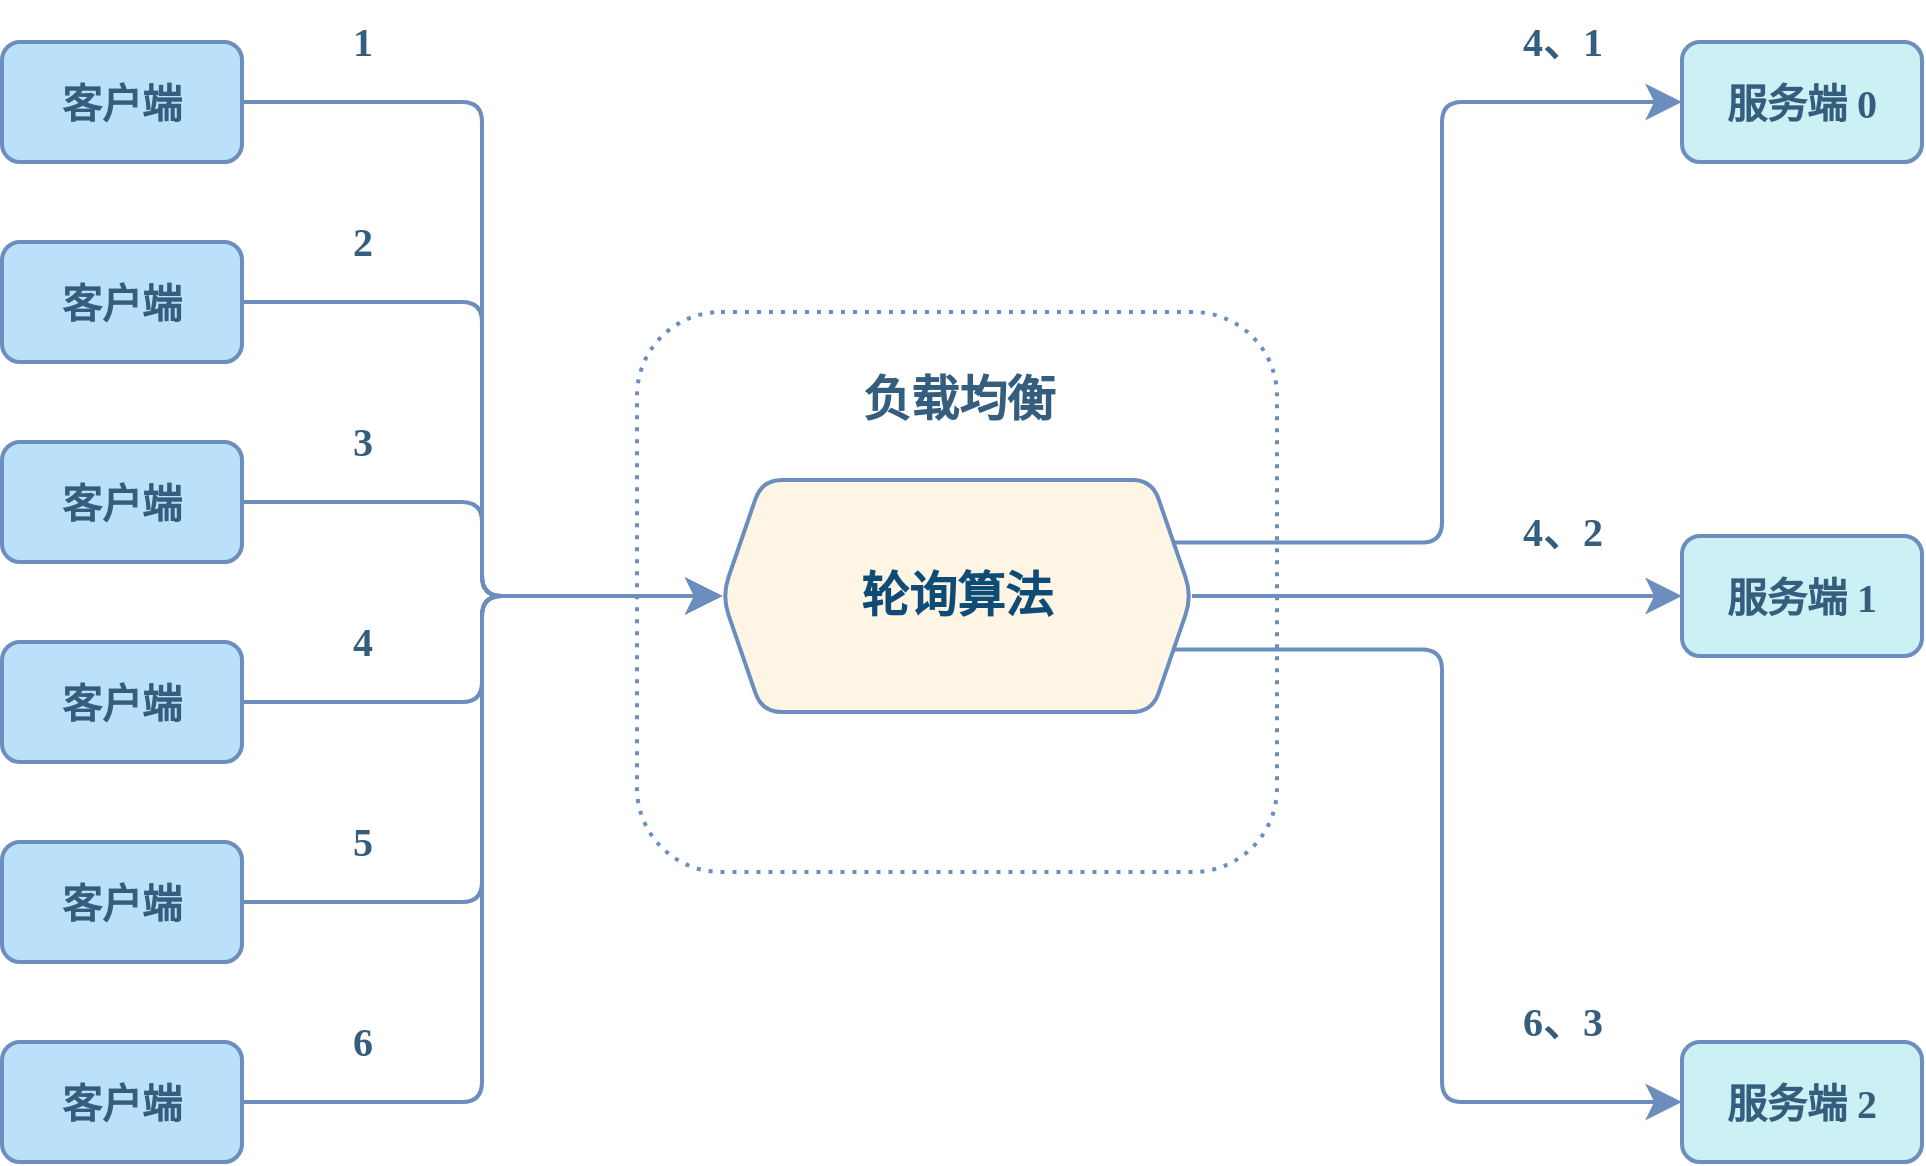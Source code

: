 <mxfile compressed="true" version="22.0.3" type="device" pages="14"><diagram name="轮询" id="NG3mP-Kk4H4UO4CniNh_"><mxGraphModel dx="1658" dy="838" grid="1" gridSize="10" guides="1" tooltips="1" connect="1" arrows="1" fold="1" page="1" pageScale="1" pageWidth="1169" pageHeight="827" math="0" shadow="0"><root><mxCell id="1UGXh534aXju0ZM9RP1Y-0"/><mxCell id="1UGXh534aXju0ZM9RP1Y-1" parent="1UGXh534aXju0ZM9RP1Y-0"/><mxCell id="1UGXh534aXju0ZM9RP1Y-2" value="" style="rounded=1;whiteSpace=wrap;html=1;hachureGap=4;fontFamily=Comic Sans MS;fontSize=20;fillColor=none;strokeColor=#6C8EBF;dashed=1;dashPattern=1 2;shadow=0;strokeWidth=2;fontColor=#355E7E;fontStyle=1;" parent="1UGXh534aXju0ZM9RP1Y-1" vertex="1"><mxGeometry x="437.5" y="256" width="320" height="280" as="geometry"/></mxCell><mxCell id="1UGXh534aXju0ZM9RP1Y-3" style="edgeStyle=orthogonalEdgeStyle;hachureGap=4;orthogonalLoop=1;jettySize=auto;html=1;exitX=1;exitY=0.5;exitDx=0;exitDy=0;entryX=0;entryY=0.5;entryDx=0;entryDy=0;fontFamily=Comic Sans MS;fontSize=16;fillColor=#dae8fc;strokeColor=#6c8ebf;rounded=1;strokeWidth=2;targetPerimeterSpacing=0;endSize=12;startSize=12;fontColor=#355E7E;fontStyle=1" parent="1UGXh534aXju0ZM9RP1Y-1" source="1UGXh534aXju0ZM9RP1Y-4" target="1UGXh534aXju0ZM9RP1Y-15" edge="1"><mxGeometry relative="1" as="geometry"><Array as="points"><mxPoint x="360" y="151"/><mxPoint x="360" y="398"/></Array></mxGeometry></mxCell><mxCell id="1UGXh534aXju0ZM9RP1Y-4" value="客户端" style="rounded=1;whiteSpace=wrap;html=1;hachureGap=4;fontFamily=Comic Sans MS;fontSize=20;fillColor=#BBE1FA;strokeColor=#6C8EBF;fontColor=#355E7E;shadow=0;fontStyle=1;strokeWidth=2;" parent="1UGXh534aXju0ZM9RP1Y-1" vertex="1"><mxGeometry x="120" y="121" width="120" height="60" as="geometry"/></mxCell><mxCell id="1UGXh534aXju0ZM9RP1Y-5" style="edgeStyle=orthogonalEdgeStyle;hachureGap=4;orthogonalLoop=1;jettySize=auto;html=1;exitX=1;exitY=0.5;exitDx=0;exitDy=0;entryX=0;entryY=0.5;entryDx=0;entryDy=0;fontFamily=Comic Sans MS;fontSize=16;fillColor=#dae8fc;strokeColor=#6c8ebf;rounded=1;strokeWidth=2;targetPerimeterSpacing=0;endSize=12;startSize=12;fontColor=#355E7E;fontStyle=1" parent="1UGXh534aXju0ZM9RP1Y-1" source="1UGXh534aXju0ZM9RP1Y-6" target="1UGXh534aXju0ZM9RP1Y-15" edge="1"><mxGeometry relative="1" as="geometry"><Array as="points"><mxPoint x="360" y="251"/><mxPoint x="360" y="398"/></Array></mxGeometry></mxCell><mxCell id="1UGXh534aXju0ZM9RP1Y-6" value="客户端" style="rounded=1;whiteSpace=wrap;html=1;hachureGap=4;fontFamily=Comic Sans MS;fontSize=20;fillColor=#BBE1FA;strokeColor=#6C8EBF;fontColor=#355E7E;shadow=0;fontStyle=1;strokeWidth=2;" parent="1UGXh534aXju0ZM9RP1Y-1" vertex="1"><mxGeometry x="120" y="221" width="120" height="60" as="geometry"/></mxCell><mxCell id="1UGXh534aXju0ZM9RP1Y-7" style="edgeStyle=orthogonalEdgeStyle;hachureGap=4;orthogonalLoop=1;jettySize=auto;html=1;fontFamily=Comic Sans MS;fontSize=16;fillColor=#dae8fc;strokeColor=#6c8ebf;rounded=1;strokeWidth=2;targetPerimeterSpacing=0;endSize=12;startSize=12;fontColor=#355E7E;fontStyle=1" parent="1UGXh534aXju0ZM9RP1Y-1" source="1UGXh534aXju0ZM9RP1Y-8" target="1UGXh534aXju0ZM9RP1Y-15" edge="1"><mxGeometry relative="1" as="geometry"><Array as="points"><mxPoint x="360" y="351"/><mxPoint x="360" y="398"/></Array></mxGeometry></mxCell><mxCell id="1UGXh534aXju0ZM9RP1Y-8" value="客户端" style="rounded=1;whiteSpace=wrap;html=1;hachureGap=4;fontFamily=Comic Sans MS;fontSize=20;fillColor=#BBE1FA;strokeColor=#6C8EBF;fontColor=#355E7E;shadow=0;fontStyle=1;strokeWidth=2;" parent="1UGXh534aXju0ZM9RP1Y-1" vertex="1"><mxGeometry x="120" y="321" width="120" height="60" as="geometry"/></mxCell><mxCell id="1UGXh534aXju0ZM9RP1Y-9" style="edgeStyle=orthogonalEdgeStyle;hachureGap=4;orthogonalLoop=1;jettySize=auto;html=1;fontFamily=Comic Sans MS;fontSize=16;fillColor=#dae8fc;strokeColor=#6c8ebf;rounded=1;strokeWidth=2;targetPerimeterSpacing=0;endSize=12;startSize=12;fontColor=#355E7E;fontStyle=1" parent="1UGXh534aXju0ZM9RP1Y-1" source="1UGXh534aXju0ZM9RP1Y-10" target="1UGXh534aXju0ZM9RP1Y-15" edge="1"><mxGeometry relative="1" as="geometry"><Array as="points"><mxPoint x="360" y="451"/><mxPoint x="360" y="398"/></Array></mxGeometry></mxCell><mxCell id="1UGXh534aXju0ZM9RP1Y-10" value="客户端" style="rounded=1;whiteSpace=wrap;html=1;hachureGap=4;fontFamily=Comic Sans MS;fontSize=20;fillColor=#BBE1FA;strokeColor=#6C8EBF;fontColor=#355E7E;shadow=0;fontStyle=1;strokeWidth=2;" parent="1UGXh534aXju0ZM9RP1Y-1" vertex="1"><mxGeometry x="120" y="421" width="120" height="60" as="geometry"/></mxCell><mxCell id="1UGXh534aXju0ZM9RP1Y-11" style="edgeStyle=orthogonalEdgeStyle;hachureGap=4;orthogonalLoop=1;jettySize=auto;html=1;exitX=1;exitY=0.5;exitDx=0;exitDy=0;entryX=0;entryY=0.5;entryDx=0;entryDy=0;fontFamily=Comic Sans MS;fontSize=16;fillColor=#dae8fc;strokeColor=#6c8ebf;rounded=1;strokeWidth=2;targetPerimeterSpacing=0;endSize=12;startSize=12;fontColor=#355E7E;fontStyle=1" parent="1UGXh534aXju0ZM9RP1Y-1" source="1UGXh534aXju0ZM9RP1Y-12" target="1UGXh534aXju0ZM9RP1Y-15" edge="1"><mxGeometry relative="1" as="geometry"><Array as="points"><mxPoint x="360" y="551"/><mxPoint x="360" y="398"/></Array></mxGeometry></mxCell><mxCell id="1UGXh534aXju0ZM9RP1Y-12" value="客户端" style="rounded=1;whiteSpace=wrap;html=1;hachureGap=4;fontFamily=Comic Sans MS;fontSize=20;fillColor=#BBE1FA;strokeColor=#6C8EBF;fontColor=#355E7E;shadow=0;fontStyle=1;strokeWidth=2;" parent="1UGXh534aXju0ZM9RP1Y-1" vertex="1"><mxGeometry x="120" y="521" width="120" height="60" as="geometry"/></mxCell><mxCell id="1UGXh534aXju0ZM9RP1Y-13" style="edgeStyle=orthogonalEdgeStyle;hachureGap=4;orthogonalLoop=1;jettySize=auto;html=1;exitX=1;exitY=0.5;exitDx=0;exitDy=0;entryX=0;entryY=0.5;entryDx=0;entryDy=0;fontFamily=Comic Sans MS;fontSize=16;fillColor=#dae8fc;strokeColor=#6c8ebf;rounded=1;strokeWidth=2;targetPerimeterSpacing=0;endSize=12;startSize=12;fontColor=#355E7E;fontStyle=1" parent="1UGXh534aXju0ZM9RP1Y-1" source="1UGXh534aXju0ZM9RP1Y-14" target="1UGXh534aXju0ZM9RP1Y-15" edge="1"><mxGeometry relative="1" as="geometry"><Array as="points"><mxPoint x="360" y="651"/><mxPoint x="360" y="398"/></Array></mxGeometry></mxCell><mxCell id="1UGXh534aXju0ZM9RP1Y-14" value="客户端" style="rounded=1;whiteSpace=wrap;html=1;hachureGap=4;fontFamily=Comic Sans MS;fontSize=20;fillColor=#BBE1FA;strokeColor=#6C8EBF;fontColor=#355E7E;shadow=0;fontStyle=1;strokeWidth=2;" parent="1UGXh534aXju0ZM9RP1Y-1" vertex="1"><mxGeometry x="120" y="621" width="120" height="60" as="geometry"/></mxCell><mxCell id="Kcope7XNB3GC3EKkccvP-1" style="edgeStyle=orthogonalEdgeStyle;rounded=1;hachureGap=4;orthogonalLoop=1;jettySize=auto;html=1;exitX=1;exitY=0.75;exitDx=0;exitDy=0;entryX=0;entryY=0.5;entryDx=0;entryDy=0;fontFamily=Comic Sans MS;fontSize=16;fillColor=#d5e8d4;strokeColor=#6C8EBF;strokeWidth=2;endSize=12;startSize=12;fontColor=#355E7E;fontStyle=1" parent="1UGXh534aXju0ZM9RP1Y-1" source="1UGXh534aXju0ZM9RP1Y-15" target="Kcope7XNB3GC3EKkccvP-0" edge="1"><mxGeometry relative="1" as="geometry"><Array as="points"><mxPoint x="840" y="425"/><mxPoint x="840" y="651"/></Array></mxGeometry></mxCell><mxCell id="1UGXh534aXju0ZM9RP1Y-15" value="轮询算法" style="shape=hexagon;perimeter=hexagonPerimeter2;whiteSpace=wrap;html=1;fixedSize=1;hachureGap=4;fontFamily=Comic Sans MS;fontSize=24;fillColor=#FFF5E4;strokeColor=#6C8EBF;rounded=1;fontStyle=1;fontColor=#0F4C75;shadow=0;strokeWidth=2;" parent="1UGXh534aXju0ZM9RP1Y-1" vertex="1"><mxGeometry x="480" y="340" width="235" height="116" as="geometry"/></mxCell><mxCell id="1UGXh534aXju0ZM9RP1Y-17" value="服务端 1" style="rounded=1;whiteSpace=wrap;html=1;hachureGap=4;fontFamily=Comic Sans MS;fontSize=20;fillColor=#CBF1F5;strokeColor=#6C8EBF;fontColor=#355E7E;shadow=0;fontStyle=1;strokeWidth=2;" parent="1UGXh534aXju0ZM9RP1Y-1" vertex="1"><mxGeometry x="960" y="368" width="120" height="60" as="geometry"/></mxCell><mxCell id="1UGXh534aXju0ZM9RP1Y-18" style="edgeStyle=orthogonalEdgeStyle;rounded=1;hachureGap=4;orthogonalLoop=1;jettySize=auto;html=1;exitX=1;exitY=0.5;exitDx=0;exitDy=0;entryX=0;entryY=0.5;entryDx=0;entryDy=0;fontFamily=Comic Sans MS;fontSize=16;fillColor=#d5e8d4;strokeColor=#6C8EBF;strokeWidth=2;targetPerimeterSpacing=0;endSize=12;startSize=12;fontColor=#355E7E;fontStyle=1" parent="1UGXh534aXju0ZM9RP1Y-1" source="1UGXh534aXju0ZM9RP1Y-15" target="1UGXh534aXju0ZM9RP1Y-17" edge="1"><mxGeometry relative="1" as="geometry"><mxPoint x="704.999" y="418.182" as="sourcePoint"/></mxGeometry></mxCell><mxCell id="1UGXh534aXju0ZM9RP1Y-19" value="服务端 0" style="rounded=1;whiteSpace=wrap;html=1;hachureGap=4;fontFamily=Comic Sans MS;fontSize=20;fillColor=#CBF1F5;strokeColor=#6C8EBF;fontColor=#355E7E;shadow=0;fontStyle=1;strokeWidth=2;" parent="1UGXh534aXju0ZM9RP1Y-1" vertex="1"><mxGeometry x="960" y="121" width="120" height="60" as="geometry"/></mxCell><mxCell id="1UGXh534aXju0ZM9RP1Y-20" style="edgeStyle=orthogonalEdgeStyle;rounded=1;hachureGap=4;orthogonalLoop=1;jettySize=auto;html=1;entryX=0;entryY=0.5;entryDx=0;entryDy=0;fontFamily=Comic Sans MS;fontSize=16;fillColor=#d5e8d4;strokeColor=#6C8EBF;strokeWidth=2;targetPerimeterSpacing=0;endSize=12;startSize=12;exitX=1;exitY=0.25;exitDx=0;exitDy=0;fontColor=#355E7E;fontStyle=1" parent="1UGXh534aXju0ZM9RP1Y-1" source="1UGXh534aXju0ZM9RP1Y-15" target="1UGXh534aXju0ZM9RP1Y-19" edge="1"><mxGeometry relative="1" as="geometry"><mxPoint x="720" y="380" as="sourcePoint"/><Array as="points"><mxPoint x="840" y="371"/><mxPoint x="840" y="151"/></Array></mxGeometry></mxCell><mxCell id="1UGXh534aXju0ZM9RP1Y-21" value="1" style="text;html=1;align=center;verticalAlign=middle;resizable=0;points=[];autosize=1;strokeColor=none;fillColor=none;fontSize=20;fontFamily=Comic Sans MS;fontStyle=1;fontColor=#355E7E;" parent="1UGXh534aXju0ZM9RP1Y-1" vertex="1"><mxGeometry x="280" y="100" width="40" height="40" as="geometry"/></mxCell><mxCell id="1UGXh534aXju0ZM9RP1Y-22" value="2" style="text;html=1;align=center;verticalAlign=middle;resizable=0;points=[];autosize=1;strokeColor=none;fillColor=none;fontSize=20;fontFamily=Comic Sans MS;fontStyle=1;fontColor=#355E7E;" parent="1UGXh534aXju0ZM9RP1Y-1" vertex="1"><mxGeometry x="280" y="200" width="40" height="40" as="geometry"/></mxCell><mxCell id="1UGXh534aXju0ZM9RP1Y-23" value="3" style="text;html=1;align=center;verticalAlign=middle;resizable=0;points=[];autosize=1;strokeColor=none;fillColor=none;fontSize=20;fontFamily=Comic Sans MS;fontStyle=1;fontColor=#355E7E;" parent="1UGXh534aXju0ZM9RP1Y-1" vertex="1"><mxGeometry x="280" y="300" width="40" height="40" as="geometry"/></mxCell><mxCell id="1UGXh534aXju0ZM9RP1Y-24" value="4" style="text;html=1;align=center;verticalAlign=middle;resizable=0;points=[];autosize=1;strokeColor=none;fillColor=none;fontSize=20;fontFamily=Comic Sans MS;fontStyle=1;fontColor=#355E7E;" parent="1UGXh534aXju0ZM9RP1Y-1" vertex="1"><mxGeometry x="280" y="400" width="40" height="40" as="geometry"/></mxCell><mxCell id="1UGXh534aXju0ZM9RP1Y-25" value="5" style="text;html=1;align=center;verticalAlign=middle;resizable=0;points=[];autosize=1;strokeColor=none;fillColor=none;fontSize=20;fontFamily=Comic Sans MS;fontStyle=1;fontColor=#355E7E;" parent="1UGXh534aXju0ZM9RP1Y-1" vertex="1"><mxGeometry x="280" y="500" width="40" height="40" as="geometry"/></mxCell><mxCell id="1UGXh534aXju0ZM9RP1Y-26" value="6" style="text;html=1;align=center;verticalAlign=middle;resizable=0;points=[];autosize=1;strokeColor=none;fillColor=none;fontSize=20;fontFamily=Comic Sans MS;fontStyle=1;fontColor=#355E7E;" parent="1UGXh534aXju0ZM9RP1Y-1" vertex="1"><mxGeometry x="280" y="600" width="40" height="40" as="geometry"/></mxCell><mxCell id="1UGXh534aXju0ZM9RP1Y-27" value="4、1" style="text;html=1;align=center;verticalAlign=middle;resizable=0;points=[];autosize=1;strokeColor=none;fillColor=none;fontSize=20;fontFamily=Comic Sans MS;fontStyle=1;fontColor=#355E7E;" parent="1UGXh534aXju0ZM9RP1Y-1" vertex="1"><mxGeometry x="865" y="100" width="70" height="40" as="geometry"/></mxCell><mxCell id="1UGXh534aXju0ZM9RP1Y-28" value="4、2" style="text;html=1;align=center;verticalAlign=middle;resizable=0;points=[];autosize=1;strokeColor=none;fillColor=none;fontSize=20;fontFamily=Comic Sans MS;fontStyle=1;fontColor=#355E7E;" parent="1UGXh534aXju0ZM9RP1Y-1" vertex="1"><mxGeometry x="865" y="345" width="70" height="40" as="geometry"/></mxCell><mxCell id="c5eurnVaeq_u364vwQ-8-0" value="负载均衡" style="text;html=1;align=center;verticalAlign=middle;resizable=0;points=[];autosize=1;strokeColor=none;fillColor=none;fontSize=24;fontFamily=Comic Sans MS;fontStyle=1;fontColor=#355E7E;" parent="1UGXh534aXju0ZM9RP1Y-1" vertex="1"><mxGeometry x="537.5" y="280" width="120" height="40" as="geometry"/></mxCell><mxCell id="Kcope7XNB3GC3EKkccvP-0" value="服务端 2" style="rounded=1;whiteSpace=wrap;html=1;hachureGap=4;fontFamily=Comic Sans MS;fontSize=20;fillColor=#CBF1F5;strokeColor=#6C8EBF;fontColor=#355E7E;shadow=0;fontStyle=1;strokeWidth=2;" parent="1UGXh534aXju0ZM9RP1Y-1" vertex="1"><mxGeometry x="960" y="621" width="120" height="60" as="geometry"/></mxCell><mxCell id="Kcope7XNB3GC3EKkccvP-2" value="6、3" style="text;html=1;align=center;verticalAlign=middle;resizable=0;points=[];autosize=1;strokeColor=none;fillColor=none;fontSize=20;fontFamily=Comic Sans MS;fontStyle=1;fontColor=#355E7E;" parent="1UGXh534aXju0ZM9RP1Y-1" vertex="1"><mxGeometry x="865" y="590" width="70" height="40" as="geometry"/></mxCell></root></mxGraphModel></diagram><diagram name="随机" id="1k5K8T7KuZr7qoYAAl2f"><mxGraphModel dx="1418" dy="838" grid="1" gridSize="10" guides="1" tooltips="1" connect="1" arrows="1" fold="1" page="1" pageScale="1" pageWidth="1169" pageHeight="827" math="0" shadow="0"><root><mxCell id="q57wbb7YSaeZxINrqvVN-0"/><mxCell id="q57wbb7YSaeZxINrqvVN-1" parent="q57wbb7YSaeZxINrqvVN-0"/><mxCell id="q57wbb7YSaeZxINrqvVN-2" value="" style="rounded=1;whiteSpace=wrap;html=1;hachureGap=4;fontFamily=Comic Sans MS;fontSize=20;fillColor=none;strokeColor=#6C8EBF;dashed=1;dashPattern=1 1;fontColor=#355E7E;fontStyle=1;strokeWidth=2;movable=1;resizable=1;rotatable=1;deletable=1;editable=1;locked=0;connectable=1;" parent="q57wbb7YSaeZxINrqvVN-1" vertex="1"><mxGeometry x="437.5" y="256" width="320" height="280" as="geometry"/></mxCell><mxCell id="q57wbb7YSaeZxINrqvVN-3" style="edgeStyle=orthogonalEdgeStyle;hachureGap=4;orthogonalLoop=1;jettySize=auto;html=1;exitX=1;exitY=0.5;exitDx=0;exitDy=0;entryX=0;entryY=0.5;entryDx=0;entryDy=0;fontFamily=Comic Sans MS;fontSize=16;fillColor=#dae8fc;strokeColor=#6C8EBF;rounded=1;strokeWidth=2;targetPerimeterSpacing=0;endSize=12;startSize=12;fontColor=#355E7E;fontStyle=1;movable=1;resizable=1;rotatable=1;deletable=1;editable=1;locked=0;connectable=1;" parent="q57wbb7YSaeZxINrqvVN-1" source="q57wbb7YSaeZxINrqvVN-4" target="q57wbb7YSaeZxINrqvVN-15" edge="1"><mxGeometry relative="1" as="geometry"><Array as="points"><mxPoint x="360" y="151"/><mxPoint x="360" y="398"/></Array></mxGeometry></mxCell><mxCell id="q57wbb7YSaeZxINrqvVN-4" value="客户端" style="rounded=1;whiteSpace=wrap;html=1;hachureGap=4;fontFamily=Comic Sans MS;fontSize=20;fillColor=#BBE1FA;strokeColor=#6C8EBF;fontColor=#355E7E;shadow=0;fontStyle=1;movable=1;resizable=1;rotatable=1;deletable=1;editable=1;locked=0;connectable=1;strokeWidth=2;" parent="q57wbb7YSaeZxINrqvVN-1" vertex="1"><mxGeometry x="120" y="121" width="120" height="60" as="geometry"/></mxCell><mxCell id="q57wbb7YSaeZxINrqvVN-5" style="edgeStyle=orthogonalEdgeStyle;hachureGap=4;orthogonalLoop=1;jettySize=auto;html=1;exitX=1;exitY=0.5;exitDx=0;exitDy=0;entryX=0;entryY=0.5;entryDx=0;entryDy=0;fontFamily=Comic Sans MS;fontSize=16;fillColor=#dae8fc;strokeColor=#6C8EBF;rounded=1;strokeWidth=2;targetPerimeterSpacing=0;endSize=12;startSize=12;fontColor=#355E7E;fontStyle=1;movable=1;resizable=1;rotatable=1;deletable=1;editable=1;locked=0;connectable=1;" parent="q57wbb7YSaeZxINrqvVN-1" source="q57wbb7YSaeZxINrqvVN-6" target="q57wbb7YSaeZxINrqvVN-15" edge="1"><mxGeometry relative="1" as="geometry"><Array as="points"><mxPoint x="360" y="251"/><mxPoint x="360" y="398"/></Array></mxGeometry></mxCell><mxCell id="q57wbb7YSaeZxINrqvVN-6" value="客户端" style="rounded=1;whiteSpace=wrap;html=1;hachureGap=4;fontFamily=Comic Sans MS;fontSize=20;fillColor=#BBE1FA;strokeColor=#6C8EBF;fontColor=#355E7E;shadow=0;fontStyle=1;movable=1;resizable=1;rotatable=1;deletable=1;editable=1;locked=0;connectable=1;strokeWidth=2;" parent="q57wbb7YSaeZxINrqvVN-1" vertex="1"><mxGeometry x="120" y="221" width="120" height="60" as="geometry"/></mxCell><mxCell id="q57wbb7YSaeZxINrqvVN-7" style="edgeStyle=orthogonalEdgeStyle;hachureGap=4;orthogonalLoop=1;jettySize=auto;html=1;fontFamily=Comic Sans MS;fontSize=16;fillColor=#dae8fc;strokeColor=#6C8EBF;rounded=1;strokeWidth=2;targetPerimeterSpacing=0;endSize=12;startSize=12;fontColor=#355E7E;fontStyle=1;movable=1;resizable=1;rotatable=1;deletable=1;editable=1;locked=0;connectable=1;" parent="q57wbb7YSaeZxINrqvVN-1" source="q57wbb7YSaeZxINrqvVN-8" target="q57wbb7YSaeZxINrqvVN-15" edge="1"><mxGeometry relative="1" as="geometry"><Array as="points"><mxPoint x="360" y="351"/><mxPoint x="360" y="398"/></Array></mxGeometry></mxCell><mxCell id="q57wbb7YSaeZxINrqvVN-8" value="客户端" style="rounded=1;whiteSpace=wrap;html=1;hachureGap=4;fontFamily=Comic Sans MS;fontSize=20;fillColor=#BBE1FA;strokeColor=#6C8EBF;fontColor=#355E7E;shadow=0;fontStyle=1;movable=1;resizable=1;rotatable=1;deletable=1;editable=1;locked=0;connectable=1;strokeWidth=2;" parent="q57wbb7YSaeZxINrqvVN-1" vertex="1"><mxGeometry x="120" y="321" width="120" height="60" as="geometry"/></mxCell><mxCell id="q57wbb7YSaeZxINrqvVN-9" style="edgeStyle=orthogonalEdgeStyle;hachureGap=4;orthogonalLoop=1;jettySize=auto;html=1;fontFamily=Comic Sans MS;fontSize=16;fillColor=#dae8fc;strokeColor=#6C8EBF;rounded=1;strokeWidth=2;targetPerimeterSpacing=0;endSize=12;startSize=12;fontColor=#355E7E;fontStyle=1;movable=1;resizable=1;rotatable=1;deletable=1;editable=1;locked=0;connectable=1;" parent="q57wbb7YSaeZxINrqvVN-1" source="q57wbb7YSaeZxINrqvVN-10" target="q57wbb7YSaeZxINrqvVN-15" edge="1"><mxGeometry relative="1" as="geometry"><Array as="points"><mxPoint x="360" y="451"/><mxPoint x="360" y="398"/></Array></mxGeometry></mxCell><mxCell id="q57wbb7YSaeZxINrqvVN-10" value="客户端" style="rounded=1;whiteSpace=wrap;html=1;hachureGap=4;fontFamily=Comic Sans MS;fontSize=20;fillColor=#BBE1FA;strokeColor=#6C8EBF;fontColor=#355E7E;shadow=0;fontStyle=1;movable=1;resizable=1;rotatable=1;deletable=1;editable=1;locked=0;connectable=1;strokeWidth=2;" parent="q57wbb7YSaeZxINrqvVN-1" vertex="1"><mxGeometry x="120" y="421" width="120" height="60" as="geometry"/></mxCell><mxCell id="q57wbb7YSaeZxINrqvVN-11" style="edgeStyle=orthogonalEdgeStyle;hachureGap=4;orthogonalLoop=1;jettySize=auto;html=1;exitX=1;exitY=0.5;exitDx=0;exitDy=0;entryX=0;entryY=0.5;entryDx=0;entryDy=0;fontFamily=Comic Sans MS;fontSize=16;fillColor=#dae8fc;strokeColor=#6C8EBF;rounded=1;strokeWidth=2;targetPerimeterSpacing=0;endSize=12;startSize=12;fontColor=#355E7E;fontStyle=1;movable=1;resizable=1;rotatable=1;deletable=1;editable=1;locked=0;connectable=1;" parent="q57wbb7YSaeZxINrqvVN-1" source="q57wbb7YSaeZxINrqvVN-12" target="q57wbb7YSaeZxINrqvVN-15" edge="1"><mxGeometry relative="1" as="geometry"><Array as="points"><mxPoint x="360" y="551"/><mxPoint x="360" y="398"/></Array></mxGeometry></mxCell><mxCell id="q57wbb7YSaeZxINrqvVN-12" value="客户端" style="rounded=1;whiteSpace=wrap;html=1;hachureGap=4;fontFamily=Comic Sans MS;fontSize=20;fillColor=#BBE1FA;strokeColor=#6C8EBF;fontColor=#355E7E;shadow=0;fontStyle=1;movable=1;resizable=1;rotatable=1;deletable=1;editable=1;locked=0;connectable=1;strokeWidth=2;" parent="q57wbb7YSaeZxINrqvVN-1" vertex="1"><mxGeometry x="120" y="521" width="120" height="60" as="geometry"/></mxCell><mxCell id="q57wbb7YSaeZxINrqvVN-13" style="edgeStyle=orthogonalEdgeStyle;hachureGap=4;orthogonalLoop=1;jettySize=auto;html=1;exitX=1;exitY=0.5;exitDx=0;exitDy=0;entryX=0;entryY=0.5;entryDx=0;entryDy=0;fontFamily=Comic Sans MS;fontSize=16;fillColor=#dae8fc;strokeColor=#6C8EBF;rounded=1;strokeWidth=2;targetPerimeterSpacing=0;endSize=12;startSize=12;fontColor=#355E7E;fontStyle=1;movable=1;resizable=1;rotatable=1;deletable=1;editable=1;locked=0;connectable=1;" parent="q57wbb7YSaeZxINrqvVN-1" source="q57wbb7YSaeZxINrqvVN-14" target="q57wbb7YSaeZxINrqvVN-15" edge="1"><mxGeometry relative="1" as="geometry"><Array as="points"><mxPoint x="360" y="651"/><mxPoint x="360" y="398"/></Array></mxGeometry></mxCell><mxCell id="q57wbb7YSaeZxINrqvVN-14" value="客户端" style="rounded=1;whiteSpace=wrap;html=1;hachureGap=4;fontFamily=Comic Sans MS;fontSize=20;fillColor=#BBE1FA;strokeColor=#6C8EBF;fontColor=#355E7E;shadow=0;fontStyle=1;movable=1;resizable=1;rotatable=1;deletable=1;editable=1;locked=0;connectable=1;strokeWidth=2;" parent="q57wbb7YSaeZxINrqvVN-1" vertex="1"><mxGeometry x="120" y="621" width="120" height="60" as="geometry"/></mxCell><mxCell id="uo3FbdVmzJD3Zys3UV57-1" style="edgeStyle=orthogonalEdgeStyle;rounded=1;hachureGap=4;orthogonalLoop=1;jettySize=auto;html=1;exitX=1;exitY=0.75;exitDx=0;exitDy=0;entryX=0;entryY=0.5;entryDx=0;entryDy=0;fontFamily=Comic Sans MS;fontSize=16;fillColor=#d5e8d4;strokeColor=#6C8EBF;strokeWidth=2;endSize=12;startSize=12;fontColor=#355E7E;fontStyle=1;movable=1;resizable=1;rotatable=1;deletable=1;editable=1;locked=0;connectable=1;" parent="q57wbb7YSaeZxINrqvVN-1" source="q57wbb7YSaeZxINrqvVN-15" target="uo3FbdVmzJD3Zys3UV57-0" edge="1"><mxGeometry relative="1" as="geometry"><Array as="points"><mxPoint x="840" y="425"/><mxPoint x="840" y="650"/></Array></mxGeometry></mxCell><mxCell id="q57wbb7YSaeZxINrqvVN-15" value="随机算法" style="shape=hexagon;perimeter=hexagonPerimeter2;whiteSpace=wrap;html=1;fixedSize=1;hachureGap=4;fontFamily=Comic Sans MS;fontSize=24;fillColor=#FFF5E4;strokeColor=#6C8EBF;rounded=1;fontStyle=1;fontColor=#0F4C75;movable=1;resizable=1;rotatable=1;deletable=1;editable=1;locked=0;connectable=1;strokeWidth=2;" parent="q57wbb7YSaeZxINrqvVN-1" vertex="1"><mxGeometry x="480" y="340" width="235" height="116" as="geometry"/></mxCell><mxCell id="q57wbb7YSaeZxINrqvVN-16" value="负载均衡" style="text;html=1;align=center;verticalAlign=middle;resizable=1;points=[];autosize=1;strokeColor=none;fillColor=none;fontSize=24;fontFamily=Comic Sans MS;fontStyle=1;fontColor=#355E7E;strokeWidth=2;movable=1;rotatable=1;deletable=1;editable=1;locked=0;connectable=1;" parent="q57wbb7YSaeZxINrqvVN-1" vertex="1"><mxGeometry x="537.5" y="280" width="120" height="40" as="geometry"/></mxCell><mxCell id="q57wbb7YSaeZxINrqvVN-17" value="服务端 1" style="rounded=1;whiteSpace=wrap;html=1;hachureGap=4;fontFamily=Comic Sans MS;fontSize=20;fillColor=#CBF1F5;strokeColor=#6C8EBF;fontColor=#355E7E;fontStyle=1;shadow=0;movable=1;resizable=1;rotatable=1;deletable=1;editable=1;locked=0;connectable=1;strokeWidth=2;" parent="q57wbb7YSaeZxINrqvVN-1" vertex="1"><mxGeometry x="960" y="368" width="120" height="60" as="geometry"/></mxCell><mxCell id="q57wbb7YSaeZxINrqvVN-18" style="edgeStyle=orthogonalEdgeStyle;rounded=1;hachureGap=4;orthogonalLoop=1;jettySize=auto;html=1;exitX=1;exitY=0.5;exitDx=0;exitDy=0;entryX=0;entryY=0.5;entryDx=0;entryDy=0;fontFamily=Comic Sans MS;fontSize=16;fillColor=#d5e8d4;strokeColor=#6C8EBF;strokeWidth=2;targetPerimeterSpacing=0;endSize=12;startSize=12;fontColor=#355E7E;fontStyle=1;movable=1;resizable=1;rotatable=1;deletable=1;editable=1;locked=0;connectable=1;" parent="q57wbb7YSaeZxINrqvVN-1" source="q57wbb7YSaeZxINrqvVN-15" target="q57wbb7YSaeZxINrqvVN-17" edge="1"><mxGeometry relative="1" as="geometry"><mxPoint x="704.999" y="418.182" as="sourcePoint"/></mxGeometry></mxCell><mxCell id="q57wbb7YSaeZxINrqvVN-19" value="服务端 0" style="rounded=1;whiteSpace=wrap;html=1;hachureGap=4;fontFamily=Comic Sans MS;fontSize=20;fillColor=#CBF1F5;strokeColor=#6C8EBF;fontColor=#355E7E;fontStyle=1;shadow=0;movable=1;resizable=1;rotatable=1;deletable=1;editable=1;locked=0;connectable=1;strokeWidth=2;" parent="q57wbb7YSaeZxINrqvVN-1" vertex="1"><mxGeometry x="960" y="121" width="120" height="60" as="geometry"/></mxCell><mxCell id="q57wbb7YSaeZxINrqvVN-20" style="edgeStyle=orthogonalEdgeStyle;rounded=1;hachureGap=4;orthogonalLoop=1;jettySize=auto;html=1;exitX=1;exitY=0.25;exitDx=0;exitDy=0;entryX=0;entryY=0.5;entryDx=0;entryDy=0;fontFamily=Comic Sans MS;fontSize=16;fillColor=#d5e8d4;strokeColor=#6C8EBF;strokeWidth=2;targetPerimeterSpacing=0;endSize=12;startSize=12;fontColor=#355E7E;fontStyle=1;movable=1;resizable=1;rotatable=1;deletable=1;editable=1;locked=0;connectable=1;" parent="q57wbb7YSaeZxINrqvVN-1" source="q57wbb7YSaeZxINrqvVN-15" target="q57wbb7YSaeZxINrqvVN-19" edge="1"><mxGeometry relative="1" as="geometry"><mxPoint x="704.999" y="381.818" as="sourcePoint"/><Array as="points"><mxPoint x="840" y="371"/><mxPoint x="840" y="151"/></Array></mxGeometry></mxCell><mxCell id="q57wbb7YSaeZxINrqvVN-21" value="1" style="text;html=1;align=center;verticalAlign=middle;resizable=1;points=[];autosize=1;strokeColor=none;fillColor=none;fontSize=20;fontFamily=Comic Sans MS;fontStyle=1;fontColor=#355E7E;strokeWidth=2;movable=1;rotatable=1;deletable=1;editable=1;locked=0;connectable=1;" parent="q57wbb7YSaeZxINrqvVN-1" vertex="1"><mxGeometry x="280" y="100" width="40" height="40" as="geometry"/></mxCell><mxCell id="q57wbb7YSaeZxINrqvVN-22" value="2" style="text;html=1;align=center;verticalAlign=middle;resizable=1;points=[];autosize=1;strokeColor=none;fillColor=none;fontSize=20;fontFamily=Comic Sans MS;fontStyle=1;fontColor=#355E7E;strokeWidth=2;movable=1;rotatable=1;deletable=1;editable=1;locked=0;connectable=1;" parent="q57wbb7YSaeZxINrqvVN-1" vertex="1"><mxGeometry x="280" y="200" width="40" height="40" as="geometry"/></mxCell><mxCell id="q57wbb7YSaeZxINrqvVN-23" value="3" style="text;html=1;align=center;verticalAlign=middle;resizable=1;points=[];autosize=1;strokeColor=none;fillColor=none;fontSize=20;fontFamily=Comic Sans MS;fontStyle=1;fontColor=#355E7E;strokeWidth=2;movable=1;rotatable=1;deletable=1;editable=1;locked=0;connectable=1;" parent="q57wbb7YSaeZxINrqvVN-1" vertex="1"><mxGeometry x="280" y="300" width="40" height="40" as="geometry"/></mxCell><mxCell id="q57wbb7YSaeZxINrqvVN-24" value="4" style="text;html=1;align=center;verticalAlign=middle;resizable=1;points=[];autosize=1;strokeColor=none;fillColor=none;fontSize=20;fontFamily=Comic Sans MS;fontStyle=1;fontColor=#355E7E;strokeWidth=2;movable=1;rotatable=1;deletable=1;editable=1;locked=0;connectable=1;" parent="q57wbb7YSaeZxINrqvVN-1" vertex="1"><mxGeometry x="280" y="400" width="40" height="40" as="geometry"/></mxCell><mxCell id="q57wbb7YSaeZxINrqvVN-25" value="5" style="text;html=1;align=center;verticalAlign=middle;resizable=1;points=[];autosize=1;strokeColor=none;fillColor=none;fontSize=20;fontFamily=Comic Sans MS;fontStyle=1;fontColor=#355E7E;strokeWidth=2;movable=1;rotatable=1;deletable=1;editable=1;locked=0;connectable=1;" parent="q57wbb7YSaeZxINrqvVN-1" vertex="1"><mxGeometry x="280" y="500" width="40" height="40" as="geometry"/></mxCell><mxCell id="q57wbb7YSaeZxINrqvVN-26" value="6" style="text;html=1;align=center;verticalAlign=middle;resizable=1;points=[];autosize=1;strokeColor=none;fillColor=none;fontSize=20;fontFamily=Comic Sans MS;fontStyle=1;fontColor=#355E7E;strokeWidth=2;movable=1;rotatable=1;deletable=1;editable=1;locked=0;connectable=1;" parent="q57wbb7YSaeZxINrqvVN-1" vertex="1"><mxGeometry x="280" y="600" width="40" height="40" as="geometry"/></mxCell><mxCell id="q57wbb7YSaeZxINrqvVN-27" value="5、1" style="text;html=1;align=center;verticalAlign=middle;resizable=1;points=[];autosize=1;strokeColor=none;fillColor=none;fontSize=20;fontFamily=Comic Sans MS;fontStyle=1;fontColor=#355E7E;strokeWidth=2;movable=1;rotatable=1;deletable=1;editable=1;locked=0;connectable=1;" parent="q57wbb7YSaeZxINrqvVN-1" vertex="1"><mxGeometry x="865" y="100" width="70" height="40" as="geometry"/></mxCell><mxCell id="q57wbb7YSaeZxINrqvVN-28" value="6、3" style="text;html=1;align=center;verticalAlign=middle;resizable=1;points=[];autosize=1;strokeColor=none;fillColor=none;fontSize=20;fontFamily=Comic Sans MS;fontStyle=1;fontColor=#355E7E;strokeWidth=2;movable=1;rotatable=1;deletable=1;editable=1;locked=0;connectable=1;" parent="q57wbb7YSaeZxINrqvVN-1" vertex="1"><mxGeometry x="865" y="590" width="70" height="40" as="geometry"/></mxCell><mxCell id="uo3FbdVmzJD3Zys3UV57-0" value="服务端 2" style="rounded=1;whiteSpace=wrap;html=1;hachureGap=4;fontFamily=Comic Sans MS;fontSize=20;fillColor=#CBF1F5;strokeColor=#6C8EBF;fontColor=#355E7E;fontStyle=1;shadow=0;movable=1;resizable=1;rotatable=1;deletable=1;editable=1;locked=0;connectable=1;strokeWidth=2;" parent="q57wbb7YSaeZxINrqvVN-1" vertex="1"><mxGeometry x="960" y="620" width="120" height="60" as="geometry"/></mxCell><mxCell id="uo3FbdVmzJD3Zys3UV57-2" value="4、2" style="text;html=1;align=center;verticalAlign=middle;resizable=1;points=[];autosize=1;strokeColor=none;fillColor=none;fontSize=20;fontFamily=Comic Sans MS;fontStyle=1;fontColor=#355E7E;strokeWidth=2;movable=1;rotatable=1;deletable=1;editable=1;locked=0;connectable=1;" parent="q57wbb7YSaeZxINrqvVN-1" vertex="1"><mxGeometry x="865" y="345" width="70" height="40" as="geometry"/></mxCell></root></mxGraphModel></diagram><diagram name="轮询/随机问题1" id="qgyKgRs29Cc91VcR2Q3e"><mxGraphModel dx="1668" dy="986" grid="1" gridSize="10" guides="1" tooltips="1" connect="1" arrows="1" fold="1" page="1" pageScale="1" pageWidth="1169" pageHeight="827" math="0" shadow="0"><root><mxCell id="cN3DgBdkL2LaOSPtYG2s-0"/><mxCell id="cN3DgBdkL2LaOSPtYG2s-1" parent="cN3DgBdkL2LaOSPtYG2s-0"/><mxCell id="cN3DgBdkL2LaOSPtYG2s-2" value="" style="rounded=1;whiteSpace=wrap;html=1;hachureGap=4;fontFamily=Comic Sans MS;fontSize=20;fillColor=none;strokeColor=#6C8EBF;dashed=1;fontColor=#355E7E;fontStyle=1;strokeWidth=2;dashPattern=1 1;" parent="cN3DgBdkL2LaOSPtYG2s-1" vertex="1"><mxGeometry x="437.5" y="256" width="320" height="280" as="geometry"/></mxCell><mxCell id="cN3DgBdkL2LaOSPtYG2s-3" style="edgeStyle=orthogonalEdgeStyle;hachureGap=4;orthogonalLoop=1;jettySize=auto;html=1;exitX=1;exitY=0.5;exitDx=0;exitDy=0;entryX=0;entryY=0.5;entryDx=0;entryDy=0;fontFamily=Comic Sans MS;fontSize=16;fillColor=#dae8fc;strokeColor=#6C8EBF;rounded=1;strokeWidth=2;targetPerimeterSpacing=0;endSize=12;startSize=12;fontColor=#355E7E;fontStyle=1" parent="cN3DgBdkL2LaOSPtYG2s-1" source="cN3DgBdkL2LaOSPtYG2s-4" target="cN3DgBdkL2LaOSPtYG2s-15" edge="1"><mxGeometry relative="1" as="geometry"><Array as="points"><mxPoint x="360" y="151"/><mxPoint x="360" y="398"/></Array></mxGeometry></mxCell><mxCell id="cN3DgBdkL2LaOSPtYG2s-4" value="客户端" style="rounded=1;whiteSpace=wrap;html=1;hachureGap=4;fontFamily=Comic Sans MS;fontSize=20;fillColor=#BBE1FA;strokeColor=#6C8EBF;fontColor=#355E7E;fontStyle=1;shadow=0;strokeWidth=2;" parent="cN3DgBdkL2LaOSPtYG2s-1" vertex="1"><mxGeometry x="120" y="121" width="120" height="60" as="geometry"/></mxCell><mxCell id="cN3DgBdkL2LaOSPtYG2s-5" style="edgeStyle=orthogonalEdgeStyle;hachureGap=4;orthogonalLoop=1;jettySize=auto;html=1;exitX=1;exitY=0.5;exitDx=0;exitDy=0;entryX=0;entryY=0.5;entryDx=0;entryDy=0;fontFamily=Comic Sans MS;fontSize=16;fillColor=#dae8fc;strokeColor=#6C8EBF;rounded=1;strokeWidth=2;targetPerimeterSpacing=0;endSize=12;startSize=12;fontColor=#355E7E;fontStyle=1" parent="cN3DgBdkL2LaOSPtYG2s-1" source="cN3DgBdkL2LaOSPtYG2s-6" target="cN3DgBdkL2LaOSPtYG2s-15" edge="1"><mxGeometry relative="1" as="geometry"><Array as="points"><mxPoint x="360" y="251"/><mxPoint x="360" y="398"/></Array></mxGeometry></mxCell><mxCell id="cN3DgBdkL2LaOSPtYG2s-6" value="客户端" style="rounded=1;whiteSpace=wrap;html=1;hachureGap=4;fontFamily=Comic Sans MS;fontSize=20;fillColor=#BBE1FA;strokeColor=#6C8EBF;fontColor=#355E7E;fontStyle=1;shadow=0;strokeWidth=2;" parent="cN3DgBdkL2LaOSPtYG2s-1" vertex="1"><mxGeometry x="120" y="221" width="120" height="60" as="geometry"/></mxCell><mxCell id="cN3DgBdkL2LaOSPtYG2s-7" style="edgeStyle=orthogonalEdgeStyle;hachureGap=4;orthogonalLoop=1;jettySize=auto;html=1;fontFamily=Comic Sans MS;fontSize=16;fillColor=#dae8fc;strokeColor=#6C8EBF;rounded=1;strokeWidth=2;targetPerimeterSpacing=0;endSize=12;startSize=12;fontColor=#355E7E;fontStyle=1" parent="cN3DgBdkL2LaOSPtYG2s-1" source="cN3DgBdkL2LaOSPtYG2s-8" target="cN3DgBdkL2LaOSPtYG2s-15" edge="1"><mxGeometry relative="1" as="geometry"><Array as="points"><mxPoint x="360" y="351"/><mxPoint x="360" y="398"/></Array></mxGeometry></mxCell><mxCell id="cN3DgBdkL2LaOSPtYG2s-8" value="客户端" style="rounded=1;whiteSpace=wrap;html=1;hachureGap=4;fontFamily=Comic Sans MS;fontSize=20;fillColor=#BBE1FA;strokeColor=#6C8EBF;fontColor=#355E7E;fontStyle=1;shadow=0;strokeWidth=2;" parent="cN3DgBdkL2LaOSPtYG2s-1" vertex="1"><mxGeometry x="120" y="321" width="120" height="60" as="geometry"/></mxCell><mxCell id="cN3DgBdkL2LaOSPtYG2s-9" style="edgeStyle=orthogonalEdgeStyle;hachureGap=4;orthogonalLoop=1;jettySize=auto;html=1;fontFamily=Comic Sans MS;fontSize=16;fillColor=#dae8fc;strokeColor=#6C8EBF;rounded=1;strokeWidth=2;targetPerimeterSpacing=0;endSize=12;startSize=12;fontColor=#355E7E;fontStyle=1" parent="cN3DgBdkL2LaOSPtYG2s-1" source="cN3DgBdkL2LaOSPtYG2s-10" target="cN3DgBdkL2LaOSPtYG2s-15" edge="1"><mxGeometry relative="1" as="geometry"><Array as="points"><mxPoint x="360" y="451"/><mxPoint x="360" y="398"/></Array></mxGeometry></mxCell><mxCell id="cN3DgBdkL2LaOSPtYG2s-10" value="客户端" style="rounded=1;whiteSpace=wrap;html=1;hachureGap=4;fontFamily=Comic Sans MS;fontSize=20;fillColor=#BBE1FA;strokeColor=#6C8EBF;fontColor=#355E7E;fontStyle=1;shadow=0;strokeWidth=2;" parent="cN3DgBdkL2LaOSPtYG2s-1" vertex="1"><mxGeometry x="120" y="421" width="120" height="60" as="geometry"/></mxCell><mxCell id="cN3DgBdkL2LaOSPtYG2s-11" style="edgeStyle=orthogonalEdgeStyle;hachureGap=4;orthogonalLoop=1;jettySize=auto;html=1;exitX=1;exitY=0.5;exitDx=0;exitDy=0;entryX=0;entryY=0.5;entryDx=0;entryDy=0;fontFamily=Comic Sans MS;fontSize=16;fillColor=#dae8fc;strokeColor=#6C8EBF;rounded=1;strokeWidth=2;targetPerimeterSpacing=0;endSize=12;startSize=12;fontColor=#355E7E;fontStyle=1" parent="cN3DgBdkL2LaOSPtYG2s-1" source="cN3DgBdkL2LaOSPtYG2s-12" target="cN3DgBdkL2LaOSPtYG2s-15" edge="1"><mxGeometry relative="1" as="geometry"><Array as="points"><mxPoint x="360" y="551"/><mxPoint x="360" y="398"/></Array></mxGeometry></mxCell><mxCell id="cN3DgBdkL2LaOSPtYG2s-12" value="客户端" style="rounded=1;whiteSpace=wrap;html=1;hachureGap=4;fontFamily=Comic Sans MS;fontSize=20;fillColor=#BBE1FA;strokeColor=#6C8EBF;fontColor=#355E7E;fontStyle=1;shadow=0;strokeWidth=2;" parent="cN3DgBdkL2LaOSPtYG2s-1" vertex="1"><mxGeometry x="120" y="521" width="120" height="60" as="geometry"/></mxCell><mxCell id="cN3DgBdkL2LaOSPtYG2s-13" style="edgeStyle=orthogonalEdgeStyle;hachureGap=4;orthogonalLoop=1;jettySize=auto;html=1;exitX=1;exitY=0.5;exitDx=0;exitDy=0;entryX=0;entryY=0.5;entryDx=0;entryDy=0;fontFamily=Comic Sans MS;fontSize=16;fillColor=#dae8fc;strokeColor=#6C8EBF;rounded=1;strokeWidth=2;targetPerimeterSpacing=0;endSize=12;startSize=12;fontColor=#355E7E;fontStyle=1" parent="cN3DgBdkL2LaOSPtYG2s-1" source="cN3DgBdkL2LaOSPtYG2s-14" target="cN3DgBdkL2LaOSPtYG2s-15" edge="1"><mxGeometry relative="1" as="geometry"><Array as="points"><mxPoint x="360" y="651"/><mxPoint x="360" y="398"/></Array></mxGeometry></mxCell><mxCell id="cN3DgBdkL2LaOSPtYG2s-14" value="客户端" style="rounded=1;whiteSpace=wrap;html=1;hachureGap=4;fontFamily=Comic Sans MS;fontSize=20;fillColor=#BBE1FA;strokeColor=#6C8EBF;fontColor=#355E7E;fontStyle=1;shadow=0;strokeWidth=2;" parent="cN3DgBdkL2LaOSPtYG2s-1" vertex="1"><mxGeometry x="120" y="621" width="120" height="60" as="geometry"/></mxCell><mxCell id="OwpBVoNkHrX86-QsvJLJ-1" style="edgeStyle=orthogonalEdgeStyle;rounded=1;hachureGap=4;orthogonalLoop=1;jettySize=auto;html=1;exitX=1;exitY=0.75;exitDx=0;exitDy=0;entryX=0;entryY=0.5;entryDx=0;entryDy=0;fontFamily=Comic Sans MS;fontSize=16;fillColor=#d5e8d4;strokeColor=#6C8EBF;strokeWidth=2;endSize=12;startSize=12;fontColor=#355E7E;fontStyle=1" parent="cN3DgBdkL2LaOSPtYG2s-1" source="cN3DgBdkL2LaOSPtYG2s-15" target="X5j5hpCtF_Gf46YZQ2ll-0" edge="1"><mxGeometry relative="1" as="geometry"><Array as="points"><mxPoint x="833" y="425"/><mxPoint x="833" y="640"/></Array></mxGeometry></mxCell><mxCell id="cN3DgBdkL2LaOSPtYG2s-15" value="轮询/随机算法" style="shape=hexagon;perimeter=hexagonPerimeter2;whiteSpace=wrap;html=1;fixedSize=1;hachureGap=4;fontFamily=Comic Sans MS;fontSize=24;fillColor=#FFF5E4;strokeColor=#6C8EBF;rounded=1;fontStyle=1;fontColor=#0F4C75;shadow=0;strokeWidth=2;" parent="cN3DgBdkL2LaOSPtYG2s-1" vertex="1"><mxGeometry x="480" y="340" width="235" height="116" as="geometry"/></mxCell><mxCell id="cN3DgBdkL2LaOSPtYG2s-17" value="服务端 1" style="rounded=1;whiteSpace=wrap;html=1;hachureGap=4;fontFamily=Comic Sans MS;fontSize=20;fillColor=#ffcccc;strokeColor=#6C8EBF;fontStyle=1;shadow=0;fontColor=#355E7E;strokeWidth=2;" parent="cN3DgBdkL2LaOSPtYG2s-1" vertex="1"><mxGeometry x="960" y="368" width="120" height="60" as="geometry"/></mxCell><mxCell id="cN3DgBdkL2LaOSPtYG2s-18" style="rounded=1;hachureGap=4;orthogonalLoop=1;jettySize=auto;html=1;exitX=1;exitY=0.5;exitDx=0;exitDy=0;entryX=0;entryY=0.5;entryDx=0;entryDy=0;fontFamily=Comic Sans MS;fontSize=16;fillColor=#f8cecc;strokeColor=#b85450;strokeWidth=2;targetPerimeterSpacing=0;endSize=12;startSize=12;dashed=1;fontColor=#355E7E;fontStyle=1" parent="cN3DgBdkL2LaOSPtYG2s-1" source="cN3DgBdkL2LaOSPtYG2s-15" target="cN3DgBdkL2LaOSPtYG2s-17" edge="1"><mxGeometry relative="1" as="geometry"><mxPoint x="704.999" y="418.182" as="sourcePoint"/></mxGeometry></mxCell><mxCell id="cN3DgBdkL2LaOSPtYG2s-19" value="服务端 0" style="rounded=1;whiteSpace=wrap;html=1;hachureGap=4;fontFamily=Comic Sans MS;fontSize=20;fillColor=#CBF1F5;strokeColor=#6C8EBF;fontColor=#355E7E;fontStyle=1;shadow=0;strokeWidth=2;" parent="cN3DgBdkL2LaOSPtYG2s-1" vertex="1"><mxGeometry x="970" y="130" width="120" height="60" as="geometry"/></mxCell><mxCell id="cN3DgBdkL2LaOSPtYG2s-20" style="edgeStyle=orthogonalEdgeStyle;rounded=1;hachureGap=4;orthogonalLoop=1;jettySize=auto;html=1;exitX=1;exitY=0.25;exitDx=0;exitDy=0;entryX=0;entryY=0.5;entryDx=0;entryDy=0;fontFamily=Comic Sans MS;fontSize=16;fillColor=#d5e8d4;strokeColor=#6C8EBF;strokeWidth=2;targetPerimeterSpacing=0;endSize=12;startSize=12;fontColor=#355E7E;fontStyle=1" parent="cN3DgBdkL2LaOSPtYG2s-1" source="cN3DgBdkL2LaOSPtYG2s-15" target="cN3DgBdkL2LaOSPtYG2s-19" edge="1"><mxGeometry relative="1" as="geometry"><mxPoint x="704.999" y="381.818" as="sourcePoint"/></mxGeometry></mxCell><mxCell id="cN3DgBdkL2LaOSPtYG2s-21" value="1" style="text;html=1;align=center;verticalAlign=middle;resizable=0;points=[];autosize=1;strokeColor=none;fillColor=none;fontSize=20;fontFamily=Comic Sans MS;fontStyle=1;fontColor=#355E7E;" parent="cN3DgBdkL2LaOSPtYG2s-1" vertex="1"><mxGeometry x="280" y="100" width="40" height="40" as="geometry"/></mxCell><mxCell id="cN3DgBdkL2LaOSPtYG2s-22" value="2" style="text;html=1;align=center;verticalAlign=middle;resizable=0;points=[];autosize=1;strokeColor=none;fillColor=none;fontSize=20;fontFamily=Comic Sans MS;fontStyle=1;fontColor=#355E7E;" parent="cN3DgBdkL2LaOSPtYG2s-1" vertex="1"><mxGeometry x="280" y="200" width="40" height="40" as="geometry"/></mxCell><mxCell id="cN3DgBdkL2LaOSPtYG2s-23" value="3" style="text;html=1;align=center;verticalAlign=middle;resizable=0;points=[];autosize=1;strokeColor=none;fillColor=none;fontSize=20;fontFamily=Comic Sans MS;fontStyle=1;fontColor=#355E7E;" parent="cN3DgBdkL2LaOSPtYG2s-1" vertex="1"><mxGeometry x="280" y="300" width="40" height="40" as="geometry"/></mxCell><mxCell id="cN3DgBdkL2LaOSPtYG2s-24" value="4" style="text;html=1;align=center;verticalAlign=middle;resizable=0;points=[];autosize=1;strokeColor=none;fillColor=none;fontSize=20;fontFamily=Comic Sans MS;fontStyle=1;fontColor=#355E7E;" parent="cN3DgBdkL2LaOSPtYG2s-1" vertex="1"><mxGeometry x="280" y="400" width="40" height="40" as="geometry"/></mxCell><mxCell id="cN3DgBdkL2LaOSPtYG2s-25" value="5" style="text;html=1;align=center;verticalAlign=middle;resizable=0;points=[];autosize=1;strokeColor=none;fillColor=none;fontSize=20;fontFamily=Comic Sans MS;fontStyle=1;fontColor=#355E7E;" parent="cN3DgBdkL2LaOSPtYG2s-1" vertex="1"><mxGeometry x="280" y="500" width="40" height="40" as="geometry"/></mxCell><mxCell id="cN3DgBdkL2LaOSPtYG2s-26" value="6" style="text;html=1;align=center;verticalAlign=middle;resizable=0;points=[];autosize=1;strokeColor=none;fillColor=none;fontSize=20;fontFamily=Comic Sans MS;fontStyle=1;fontColor=#355E7E;" parent="cN3DgBdkL2LaOSPtYG2s-1" vertex="1"><mxGeometry x="280" y="600" width="40" height="40" as="geometry"/></mxCell><mxCell id="cN3DgBdkL2LaOSPtYG2s-28" value="5、 2" style="text;html=1;align=center;verticalAlign=middle;resizable=0;points=[];autosize=1;strokeColor=none;fillColor=none;fontSize=20;fontFamily=Comic Sans MS;fontStyle=1;fontColor=#B85450;" parent="cN3DgBdkL2LaOSPtYG2s-1" vertex="1"><mxGeometry x="860" y="350" width="80" height="40" as="geometry"/></mxCell><mxCell id="B4WzF8lTVsNGlv4i_w_q-0" value="" style="verticalLabelPosition=bottom;verticalAlign=top;html=1;shape=mxgraph.basic.flash;hachureGap=4;fontFamily=Comic Sans MS;fontSize=20;aspect=fixed;fillColor=#ffe6cc;strokeColor=#d79b00;fontColor=#355E7E;fontStyle=1;" parent="cN3DgBdkL2LaOSPtYG2s-1" vertex="1"><mxGeometry x="1090" y="381" width="18" height="30" as="geometry"/></mxCell><mxCell id="hOX4XoD0EzKSK8HUqHB7-0" value="负载均衡" style="text;html=1;align=center;verticalAlign=middle;resizable=0;points=[];autosize=1;strokeColor=none;fillColor=none;fontSize=24;fontFamily=Comic Sans MS;fontStyle=1;fontColor=#355E7E;" parent="cN3DgBdkL2LaOSPtYG2s-1" vertex="1"><mxGeometry x="537.5" y="280" width="120" height="40" as="geometry"/></mxCell><mxCell id="1qsxVpZDfQl_4QtbNm8l-0" value="&lt;div style=&quot;&quot;&gt;&lt;div style=&quot;&quot;&gt;&lt;div&gt;【问题】假设存在这样的场景：&lt;/div&gt;&lt;div&gt;&lt;ul&gt;&lt;li&gt;&lt;span style=&quot;background-color: initial;&quot;&gt;服务端 1 的处理能力远低于服务端 0 和服务端 2；&lt;/span&gt;&lt;/li&gt;&lt;li&gt;轮询/随机算法可以保证将请求尽量均匀的分发给两个机器；&lt;/li&gt;&lt;li&gt;编号为 1、4 的请求被发送到服务端 0；编号为 3、6 的请求被发送到服务端 2；二者处理能力强，应对游刃有余；&lt;/li&gt;&lt;li&gt;编号为 2、5 的请求被发送到服务端 1，服务端 1 处理能力弱，应对捉襟见肘，导致过载。&lt;/li&gt;&lt;/ul&gt;&lt;/div&gt;&lt;/div&gt;&lt;/div&gt;" style="shape=note;strokeWidth=2;fontSize=18;size=20;whiteSpace=wrap;html=1;fillColor=#FFF5E4;strokeColor=#6C8EBF;hachureGap=4;fontFamily=Comic Sans MS;align=left;spacing=2;spacingLeft=20;spacingRight=20;shadow=0;fontColor=#355E7E;fontStyle=0;dashed=1;dashPattern=1 2;" parent="cN3DgBdkL2LaOSPtYG2s-1" vertex="1"><mxGeometry x="171.4" y="720" width="852.19" height="200" as="geometry"/></mxCell><mxCell id="X5j5hpCtF_Gf46YZQ2ll-0" value="服务端 2" style="rounded=1;whiteSpace=wrap;html=1;hachureGap=4;fontFamily=Comic Sans MS;fontSize=20;fillColor=#CBF1F5;strokeColor=#6C8EBF;fontColor=#355E7E;fontStyle=1;shadow=0;strokeWidth=2;" parent="cN3DgBdkL2LaOSPtYG2s-1" vertex="1"><mxGeometry x="960" y="610" width="120" height="60" as="geometry"/></mxCell><mxCell id="TyPUv6sJQLe1SC0u0iPX-0" value="4、1" style="text;html=1;align=center;verticalAlign=middle;resizable=0;points=[];autosize=1;strokeColor=none;fillColor=none;fontSize=20;fontFamily=Comic Sans MS;fontStyle=1;fontColor=#355E7E;" parent="cN3DgBdkL2LaOSPtYG2s-1" vertex="1"><mxGeometry x="865" y="100" width="70" height="40" as="geometry"/></mxCell><mxCell id="KvOmk3JskgFgcE_4Q8fa-0" value="6、 3" style="text;html=1;align=center;verticalAlign=middle;resizable=0;points=[];autosize=1;strokeColor=none;fillColor=none;fontSize=20;fontFamily=Comic Sans MS;fontStyle=1;fontColor=#355E7E;" parent="cN3DgBdkL2LaOSPtYG2s-1" vertex="1"><mxGeometry x="860" y="581" width="80" height="40" as="geometry"/></mxCell></root></mxGraphModel></diagram><diagram name="加权轮询" id="_M5Yk9x-SvifAD6xWaYR"><mxGraphModel dx="2026" dy="1197" grid="1" gridSize="10" guides="1" tooltips="1" connect="1" arrows="1" fold="1" page="1" pageScale="1" pageWidth="1169" pageHeight="827" math="0" shadow="0"><root><mxCell id="iBSMH6Uv2X77-7k5TI7y-0"/><mxCell id="iBSMH6Uv2X77-7k5TI7y-1" parent="iBSMH6Uv2X77-7k5TI7y-0"/><mxCell id="iBSMH6Uv2X77-7k5TI7y-3" value="" style="rounded=1;whiteSpace=wrap;html=1;hachureGap=4;fontFamily=Comic Sans MS;fontSize=20;fillColor=none;strokeColor=#6C8EBF;dashed=1;fontStyle=1;fontColor=#355E7E;strokeWidth=2;" parent="iBSMH6Uv2X77-7k5TI7y-1" vertex="1"><mxGeometry x="438.5" y="241" width="320" height="280" as="geometry"/></mxCell><mxCell id="9DGZHJ7GsGODlEphsvgv-3" style="edgeStyle=orthogonalEdgeStyle;hachureGap=4;orthogonalLoop=1;jettySize=auto;html=1;exitX=1;exitY=0.5;exitDx=0;exitDy=0;entryX=0;entryY=0.5;entryDx=0;entryDy=0;fontFamily=Comic Sans MS;fontSize=16;fillColor=#dae8fc;strokeColor=#6C8EBF;rounded=1;strokeWidth=2;targetPerimeterSpacing=0;endSize=12;startSize=12;fontStyle=1;fontColor=#355E7E;" parent="iBSMH6Uv2X77-7k5TI7y-1" source="iBSMH6Uv2X77-7k5TI7y-4" target="iBSMH6Uv2X77-7k5TI7y-10" edge="1"><mxGeometry relative="1" as="geometry"><Array as="points"><mxPoint x="361" y="151"/><mxPoint x="361" y="398"/></Array></mxGeometry></mxCell><mxCell id="iBSMH6Uv2X77-7k5TI7y-4" value="客户端" style="rounded=1;whiteSpace=wrap;html=1;hachureGap=4;fontFamily=Comic Sans MS;fontSize=20;fillColor=#BBE1FA;strokeColor=#6C8EBF;fontColor=#355E7E;shadow=0;fontStyle=1;strokeWidth=2;" parent="iBSMH6Uv2X77-7k5TI7y-1" vertex="1"><mxGeometry x="121" y="121" width="120" height="60" as="geometry"/></mxCell><mxCell id="9DGZHJ7GsGODlEphsvgv-4" style="edgeStyle=orthogonalEdgeStyle;hachureGap=4;orthogonalLoop=1;jettySize=auto;html=1;exitX=1;exitY=0.5;exitDx=0;exitDy=0;entryX=0;entryY=0.5;entryDx=0;entryDy=0;fontFamily=Comic Sans MS;fontSize=16;fillColor=#dae8fc;strokeColor=#6C8EBF;rounded=1;strokeWidth=2;targetPerimeterSpacing=0;endSize=12;startSize=12;fontStyle=1;fontColor=#355E7E;" parent="iBSMH6Uv2X77-7k5TI7y-1" source="iBSMH6Uv2X77-7k5TI7y-5" target="iBSMH6Uv2X77-7k5TI7y-10" edge="1"><mxGeometry relative="1" as="geometry"><Array as="points"><mxPoint x="361" y="251"/><mxPoint x="361" y="398"/></Array></mxGeometry></mxCell><mxCell id="iBSMH6Uv2X77-7k5TI7y-5" value="客户端" style="rounded=1;whiteSpace=wrap;html=1;hachureGap=4;fontFamily=Comic Sans MS;fontSize=20;fillColor=#BBE1FA;strokeColor=#6C8EBF;fontColor=#355E7E;shadow=0;fontStyle=1;strokeWidth=2;" parent="iBSMH6Uv2X77-7k5TI7y-1" vertex="1"><mxGeometry x="121" y="221" width="120" height="60" as="geometry"/></mxCell><mxCell id="9DGZHJ7GsGODlEphsvgv-7" style="edgeStyle=orthogonalEdgeStyle;hachureGap=4;orthogonalLoop=1;jettySize=auto;html=1;fontFamily=Comic Sans MS;fontSize=16;fillColor=#dae8fc;strokeColor=#6C8EBF;rounded=1;strokeWidth=2;targetPerimeterSpacing=0;endSize=12;startSize=12;fontStyle=1;fontColor=#355E7E;" parent="iBSMH6Uv2X77-7k5TI7y-1" source="iBSMH6Uv2X77-7k5TI7y-6" target="iBSMH6Uv2X77-7k5TI7y-10" edge="1"><mxGeometry relative="1" as="geometry"><Array as="points"><mxPoint x="361" y="351"/><mxPoint x="361" y="398"/></Array></mxGeometry></mxCell><mxCell id="iBSMH6Uv2X77-7k5TI7y-6" value="客户端" style="rounded=1;whiteSpace=wrap;html=1;hachureGap=4;fontFamily=Comic Sans MS;fontSize=20;fillColor=#BBE1FA;strokeColor=#6C8EBF;fontColor=#355E7E;shadow=0;fontStyle=1;strokeWidth=2;" parent="iBSMH6Uv2X77-7k5TI7y-1" vertex="1"><mxGeometry x="121" y="321" width="120" height="60" as="geometry"/></mxCell><mxCell id="9DGZHJ7GsGODlEphsvgv-8" style="edgeStyle=orthogonalEdgeStyle;hachureGap=4;orthogonalLoop=1;jettySize=auto;html=1;fontFamily=Comic Sans MS;fontSize=16;fillColor=#dae8fc;strokeColor=#6C8EBF;rounded=1;strokeWidth=2;targetPerimeterSpacing=0;endSize=12;startSize=12;fontStyle=1;fontColor=#355E7E;" parent="iBSMH6Uv2X77-7k5TI7y-1" source="iBSMH6Uv2X77-7k5TI7y-7" target="iBSMH6Uv2X77-7k5TI7y-10" edge="1"><mxGeometry relative="1" as="geometry"><Array as="points"><mxPoint x="361" y="451"/><mxPoint x="361" y="398"/></Array></mxGeometry></mxCell><mxCell id="iBSMH6Uv2X77-7k5TI7y-7" value="客户端" style="rounded=1;whiteSpace=wrap;html=1;hachureGap=4;fontFamily=Comic Sans MS;fontSize=20;fillColor=#BBE1FA;strokeColor=#6C8EBF;fontColor=#355E7E;shadow=0;fontStyle=1;strokeWidth=2;" parent="iBSMH6Uv2X77-7k5TI7y-1" vertex="1"><mxGeometry x="121" y="421" width="120" height="60" as="geometry"/></mxCell><mxCell id="9DGZHJ7GsGODlEphsvgv-6" style="edgeStyle=orthogonalEdgeStyle;hachureGap=4;orthogonalLoop=1;jettySize=auto;html=1;exitX=1;exitY=0.5;exitDx=0;exitDy=0;entryX=0;entryY=0.5;entryDx=0;entryDy=0;fontFamily=Comic Sans MS;fontSize=16;fillColor=#dae8fc;strokeColor=#6C8EBF;rounded=1;strokeWidth=2;targetPerimeterSpacing=0;endSize=12;startSize=12;fontStyle=1;fontColor=#355E7E;" parent="iBSMH6Uv2X77-7k5TI7y-1" source="iBSMH6Uv2X77-7k5TI7y-8" target="iBSMH6Uv2X77-7k5TI7y-10" edge="1"><mxGeometry relative="1" as="geometry"><Array as="points"><mxPoint x="361" y="551"/><mxPoint x="361" y="398"/></Array></mxGeometry></mxCell><mxCell id="iBSMH6Uv2X77-7k5TI7y-8" value="客户端" style="rounded=1;whiteSpace=wrap;html=1;hachureGap=4;fontFamily=Comic Sans MS;fontSize=20;fillColor=#BBE1FA;strokeColor=#6C8EBF;fontColor=#355E7E;shadow=0;fontStyle=1;strokeWidth=2;" parent="iBSMH6Uv2X77-7k5TI7y-1" vertex="1"><mxGeometry x="121" y="521" width="120" height="60" as="geometry"/></mxCell><mxCell id="9DGZHJ7GsGODlEphsvgv-5" style="edgeStyle=orthogonalEdgeStyle;hachureGap=4;orthogonalLoop=1;jettySize=auto;html=1;exitX=1;exitY=0.5;exitDx=0;exitDy=0;entryX=0;entryY=0.5;entryDx=0;entryDy=0;fontFamily=Comic Sans MS;fontSize=16;fillColor=#dae8fc;strokeColor=#6C8EBF;rounded=1;strokeWidth=2;targetPerimeterSpacing=0;endSize=12;startSize=12;fontStyle=1;fontColor=#355E7E;" parent="iBSMH6Uv2X77-7k5TI7y-1" source="iBSMH6Uv2X77-7k5TI7y-9" target="iBSMH6Uv2X77-7k5TI7y-10" edge="1"><mxGeometry relative="1" as="geometry"><Array as="points"><mxPoint x="361" y="651"/><mxPoint x="361" y="398"/></Array></mxGeometry></mxCell><mxCell id="iBSMH6Uv2X77-7k5TI7y-9" value="客户端" style="rounded=1;whiteSpace=wrap;html=1;hachureGap=4;fontFamily=Comic Sans MS;fontSize=20;fillColor=#BBE1FA;strokeColor=#6C8EBF;fontColor=#355E7E;shadow=0;fontStyle=1;strokeWidth=2;" parent="iBSMH6Uv2X77-7k5TI7y-1" vertex="1"><mxGeometry x="121" y="621" width="120" height="60" as="geometry"/></mxCell><mxCell id="ig-pgR8VE3I2_RM3Uc6w-0" style="edgeStyle=orthogonalEdgeStyle;rounded=1;hachureGap=4;orthogonalLoop=1;jettySize=auto;html=1;exitX=1;exitY=0.75;exitDx=0;exitDy=0;entryX=0;entryY=0.5;entryDx=0;entryDy=0;fontFamily=Comic Sans MS;fontSize=16;fillColor=#d5e8d4;strokeColor=#6C8EBF;strokeWidth=2;endSize=12;startSize=12;fontStyle=1;fontColor=#355E7E;" parent="iBSMH6Uv2X77-7k5TI7y-1" source="iBSMH6Uv2X77-7k5TI7y-10" target="cp1ATyxGSaYAdForda6n-0" edge="1"><mxGeometry relative="1" as="geometry"/></mxCell><mxCell id="iBSMH6Uv2X77-7k5TI7y-10" value="加权轮询算法" style="shape=hexagon;perimeter=hexagonPerimeter2;whiteSpace=wrap;html=1;fixedSize=1;hachureGap=4;fontFamily=Comic Sans MS;fontSize=24;fillColor=#FFF5E4;strokeColor=#6C8EBF;rounded=1;fontStyle=1;fontColor=#0F4C75;strokeWidth=2;" parent="iBSMH6Uv2X77-7k5TI7y-1" vertex="1"><mxGeometry x="481" y="340" width="235" height="116" as="geometry"/></mxCell><mxCell id="iBSMH6Uv2X77-7k5TI7y-18" value="服务端 1" style="rounded=1;whiteSpace=wrap;html=1;hachureGap=4;fontFamily=Comic Sans MS;fontSize=20;fillColor=#CBF1F5;strokeColor=#6C8EBF;fontColor=#355E7E;fontStyle=1;shadow=0;strokeWidth=2;" parent="iBSMH6Uv2X77-7k5TI7y-1" vertex="1"><mxGeometry x="966" y="368" width="120" height="60" as="geometry"/></mxCell><mxCell id="iBSMH6Uv2X77-7k5TI7y-19" style="edgeStyle=orthogonalEdgeStyle;rounded=1;hachureGap=4;orthogonalLoop=1;jettySize=auto;html=1;exitX=1;exitY=0.5;exitDx=0;exitDy=0;entryX=0;entryY=0.5;entryDx=0;entryDy=0;fontFamily=Comic Sans MS;fontSize=16;fillColor=#d5e8d4;strokeColor=#6C8EBF;strokeWidth=2;targetPerimeterSpacing=0;endSize=12;startSize=12;fontStyle=1;fontColor=#355E7E;" parent="iBSMH6Uv2X77-7k5TI7y-1" source="iBSMH6Uv2X77-7k5TI7y-10" target="iBSMH6Uv2X77-7k5TI7y-18" edge="1"><mxGeometry relative="1" as="geometry"><mxPoint x="705.999" y="418.182" as="sourcePoint"/></mxGeometry></mxCell><mxCell id="iBSMH6Uv2X77-7k5TI7y-20" value="服务端 0" style="rounded=1;whiteSpace=wrap;html=1;hachureGap=4;fontFamily=Comic Sans MS;fontSize=20;fillColor=#CBF1F5;strokeColor=#6C8EBF;fontColor=#355E7E;fontStyle=1;shadow=0;strokeWidth=2;" parent="iBSMH6Uv2X77-7k5TI7y-1" vertex="1"><mxGeometry x="961" y="121" width="120" height="60" as="geometry"/></mxCell><mxCell id="iBSMH6Uv2X77-7k5TI7y-21" style="edgeStyle=orthogonalEdgeStyle;rounded=1;hachureGap=4;orthogonalLoop=1;jettySize=auto;html=1;exitX=1;exitY=0.25;exitDx=0;exitDy=0;entryX=0;entryY=0.5;entryDx=0;entryDy=0;fontFamily=Comic Sans MS;fontSize=16;fillColor=#d5e8d4;strokeColor=#6C8EBF;strokeWidth=2;targetPerimeterSpacing=0;endSize=12;startSize=12;fontStyle=1;fontColor=#355E7E;" parent="iBSMH6Uv2X77-7k5TI7y-1" source="iBSMH6Uv2X77-7k5TI7y-10" target="iBSMH6Uv2X77-7k5TI7y-20" edge="1"><mxGeometry relative="1" as="geometry"><mxPoint x="705.999" y="381.818" as="sourcePoint"/></mxGeometry></mxCell><mxCell id="iBSMH6Uv2X77-7k5TI7y-22" value="1" style="text;html=1;align=center;verticalAlign=middle;resizable=0;points=[];autosize=1;strokeColor=none;fillColor=none;fontSize=20;fontFamily=Comic Sans MS;fontStyle=1;fontColor=#355E7E;" parent="iBSMH6Uv2X77-7k5TI7y-1" vertex="1"><mxGeometry x="281" y="100" width="40" height="40" as="geometry"/></mxCell><mxCell id="iBSMH6Uv2X77-7k5TI7y-23" value="2" style="text;html=1;align=center;verticalAlign=middle;resizable=0;points=[];autosize=1;strokeColor=none;fillColor=none;fontSize=20;fontFamily=Comic Sans MS;fontStyle=1;fontColor=#355E7E;" parent="iBSMH6Uv2X77-7k5TI7y-1" vertex="1"><mxGeometry x="281" y="200" width="40" height="40" as="geometry"/></mxCell><mxCell id="iBSMH6Uv2X77-7k5TI7y-24" value="3" style="text;html=1;align=center;verticalAlign=middle;resizable=0;points=[];autosize=1;strokeColor=none;fillColor=none;fontSize=20;fontFamily=Comic Sans MS;fontStyle=1;fontColor=#355E7E;" parent="iBSMH6Uv2X77-7k5TI7y-1" vertex="1"><mxGeometry x="281" y="300" width="40" height="40" as="geometry"/></mxCell><mxCell id="iBSMH6Uv2X77-7k5TI7y-25" value="4" style="text;html=1;align=center;verticalAlign=middle;resizable=0;points=[];autosize=1;strokeColor=none;fillColor=none;fontSize=20;fontFamily=Comic Sans MS;fontStyle=1;fontColor=#355E7E;" parent="iBSMH6Uv2X77-7k5TI7y-1" vertex="1"><mxGeometry x="281" y="400" width="40" height="40" as="geometry"/></mxCell><mxCell id="iBSMH6Uv2X77-7k5TI7y-26" value="5" style="text;html=1;align=center;verticalAlign=middle;resizable=0;points=[];autosize=1;strokeColor=none;fillColor=none;fontSize=20;fontFamily=Comic Sans MS;fontStyle=1;fontColor=#355E7E;" parent="iBSMH6Uv2X77-7k5TI7y-1" vertex="1"><mxGeometry x="281" y="500" width="40" height="40" as="geometry"/></mxCell><mxCell id="iBSMH6Uv2X77-7k5TI7y-27" value="6" style="text;html=1;align=center;verticalAlign=middle;resizable=0;points=[];autosize=1;strokeColor=none;fillColor=none;fontSize=20;fontFamily=Comic Sans MS;fontStyle=1;fontColor=#355E7E;" parent="iBSMH6Uv2X77-7k5TI7y-1" vertex="1"><mxGeometry x="281" y="600" width="40" height="40" as="geometry"/></mxCell><mxCell id="iBSMH6Uv2X77-7k5TI7y-28" value="5、2、1" style="text;html=1;align=center;verticalAlign=middle;resizable=0;points=[];autosize=1;strokeColor=none;fillColor=none;fontSize=20;fontFamily=Comic Sans MS;fontStyle=1;fontColor=#355E7E;" parent="iBSMH6Uv2X77-7k5TI7y-1" vertex="1"><mxGeometry x="851" y="100" width="100" height="40" as="geometry"/></mxCell><mxCell id="jYB3B7J5m-EpMgvG66LF-0" value="weight=3" style="text;html=1;align=center;verticalAlign=middle;resizable=0;points=[];autosize=1;strokeColor=none;fillColor=none;fontSize=20;fontFamily=Comic Sans MS;fontStyle=1;fontColor=#355E7E;" parent="iBSMH6Uv2X77-7k5TI7y-1" vertex="1"><mxGeometry x="971" y="200" width="110" height="40" as="geometry"/></mxCell><mxCell id="jYB3B7J5m-EpMgvG66LF-1" value="weight=1" style="text;html=1;align=center;verticalAlign=middle;resizable=0;points=[];autosize=1;strokeColor=none;fillColor=none;fontSize=20;fontFamily=Comic Sans MS;fontStyle=1;fontColor=#355E7E;" parent="iBSMH6Uv2X77-7k5TI7y-1" vertex="1"><mxGeometry x="971" y="445" width="110" height="40" as="geometry"/></mxCell><mxCell id="AGCvBTvycWCpYuNl02qR-0" value="负载均衡" style="text;html=1;align=center;verticalAlign=middle;resizable=0;points=[];autosize=1;strokeColor=none;fillColor=none;fontSize=24;fontFamily=Comic Sans MS;fontStyle=1;fontColor=#355E7E;" parent="iBSMH6Uv2X77-7k5TI7y-1" vertex="1"><mxGeometry x="538.5" y="280" width="120" height="40" as="geometry"/></mxCell><mxCell id="cp1ATyxGSaYAdForda6n-0" value="服务端 2" style="rounded=1;whiteSpace=wrap;html=1;hachureGap=4;fontFamily=Comic Sans MS;fontSize=20;fillColor=#CBF1F5;strokeColor=#6C8EBF;fontColor=#355E7E;fontStyle=1;shadow=0;strokeWidth=2;" parent="iBSMH6Uv2X77-7k5TI7y-1" vertex="1"><mxGeometry x="961" y="621" width="120" height="60" as="geometry"/></mxCell><mxCell id="ig-pgR8VE3I2_RM3Uc6w-1" value="weight=2" style="text;html=1;align=center;verticalAlign=middle;resizable=0;points=[];autosize=1;strokeColor=none;fillColor=none;fontSize=20;fontFamily=Comic Sans MS;fontStyle=1;fontColor=#355E7E;" parent="iBSMH6Uv2X77-7k5TI7y-1" vertex="1"><mxGeometry x="971" y="690" width="110" height="40" as="geometry"/></mxCell><mxCell id="ig-pgR8VE3I2_RM3Uc6w-2" value="4" style="text;html=1;align=center;verticalAlign=middle;resizable=0;points=[];autosize=1;strokeColor=none;fillColor=none;fontSize=20;fontFamily=Comic Sans MS;fontStyle=1;fontColor=#355E7E;" parent="iBSMH6Uv2X77-7k5TI7y-1" vertex="1"><mxGeometry x="881" y="350" width="40" height="40" as="geometry"/></mxCell><mxCell id="ig-pgR8VE3I2_RM3Uc6w-3" value="6、3" style="text;html=1;align=center;verticalAlign=middle;resizable=0;points=[];autosize=1;strokeColor=none;fillColor=none;fontSize=20;fontFamily=Comic Sans MS;fontStyle=1;fontColor=#355E7E;" parent="iBSMH6Uv2X77-7k5TI7y-1" vertex="1"><mxGeometry x="866" y="600" width="70" height="40" as="geometry"/></mxCell></root></mxGraphModel></diagram><diagram name="轮询/随机问题2" id="KiMXoWpO2dYh04dbETHn"><mxGraphModel dx="2026" dy="1197" grid="1" gridSize="10" guides="1" tooltips="1" connect="1" arrows="1" fold="1" page="1" pageScale="1" pageWidth="1169" pageHeight="827" math="0" shadow="0"><root><mxCell id="rDvoRa1pZCsg0JtWKxM9-0"/><mxCell id="rDvoRa1pZCsg0JtWKxM9-1" parent="rDvoRa1pZCsg0JtWKxM9-0"/><mxCell id="rDvoRa1pZCsg0JtWKxM9-2" value="" style="rounded=1;whiteSpace=wrap;html=1;hachureGap=4;fontFamily=Comic Sans MS;fontSize=20;fillColor=none;strokeColor=#6C8EBF;dashed=1;fontColor=#355E7E;strokeWidth=2;fontStyle=1;dashPattern=1 1;" parent="rDvoRa1pZCsg0JtWKxM9-1" vertex="1"><mxGeometry x="437.5" y="256" width="320" height="280" as="geometry"/></mxCell><mxCell id="rDvoRa1pZCsg0JtWKxM9-3" style="edgeStyle=orthogonalEdgeStyle;hachureGap=4;orthogonalLoop=1;jettySize=auto;html=1;exitX=1;exitY=0.5;exitDx=0;exitDy=0;entryX=0;entryY=0.5;entryDx=0;entryDy=0;fontFamily=Comic Sans MS;fontSize=16;fillColor=#dae8fc;strokeColor=#6C8EBF;rounded=1;strokeWidth=2;targetPerimeterSpacing=0;endSize=12;startSize=12;fontColor=#355E7E;fontStyle=1" parent="rDvoRa1pZCsg0JtWKxM9-1" source="rDvoRa1pZCsg0JtWKxM9-4" target="rDvoRa1pZCsg0JtWKxM9-15" edge="1"><mxGeometry relative="1" as="geometry"><Array as="points"><mxPoint x="360" y="151"/><mxPoint x="360" y="398"/></Array></mxGeometry></mxCell><mxCell id="rDvoRa1pZCsg0JtWKxM9-4" value="客户端" style="rounded=1;whiteSpace=wrap;html=1;hachureGap=4;fontFamily=Comic Sans MS;fontSize=20;fillColor=#BBE1FA;strokeColor=#6C8EBF;fontColor=#355E7E;shadow=0;fontStyle=1;strokeWidth=2;" parent="rDvoRa1pZCsg0JtWKxM9-1" vertex="1"><mxGeometry x="120" y="121" width="120" height="60" as="geometry"/></mxCell><mxCell id="rDvoRa1pZCsg0JtWKxM9-5" style="edgeStyle=orthogonalEdgeStyle;hachureGap=4;orthogonalLoop=1;jettySize=auto;html=1;exitX=1;exitY=0.5;exitDx=0;exitDy=0;entryX=0;entryY=0.5;entryDx=0;entryDy=0;fontFamily=Comic Sans MS;fontSize=16;fillColor=#dae8fc;strokeColor=#6C8EBF;rounded=1;strokeWidth=2;targetPerimeterSpacing=0;endSize=12;startSize=12;fontColor=#355E7E;fontStyle=1" parent="rDvoRa1pZCsg0JtWKxM9-1" source="rDvoRa1pZCsg0JtWKxM9-6" target="rDvoRa1pZCsg0JtWKxM9-15" edge="1"><mxGeometry relative="1" as="geometry"><Array as="points"><mxPoint x="360" y="251"/><mxPoint x="360" y="398"/></Array></mxGeometry></mxCell><mxCell id="rDvoRa1pZCsg0JtWKxM9-6" value="客户端" style="rounded=1;whiteSpace=wrap;html=1;hachureGap=4;fontFamily=Comic Sans MS;fontSize=20;fillColor=#BBE1FA;strokeColor=#6C8EBF;fontColor=#355E7E;shadow=0;fontStyle=1;strokeWidth=2;" parent="rDvoRa1pZCsg0JtWKxM9-1" vertex="1"><mxGeometry x="120" y="221" width="120" height="60" as="geometry"/></mxCell><mxCell id="rDvoRa1pZCsg0JtWKxM9-7" style="edgeStyle=orthogonalEdgeStyle;hachureGap=4;orthogonalLoop=1;jettySize=auto;html=1;fontFamily=Comic Sans MS;fontSize=16;fillColor=#dae8fc;strokeColor=#6C8EBF;rounded=1;strokeWidth=2;targetPerimeterSpacing=0;endSize=12;startSize=12;fontColor=#355E7E;fontStyle=1" parent="rDvoRa1pZCsg0JtWKxM9-1" source="rDvoRa1pZCsg0JtWKxM9-8" target="rDvoRa1pZCsg0JtWKxM9-15" edge="1"><mxGeometry relative="1" as="geometry"><Array as="points"><mxPoint x="360" y="351"/><mxPoint x="360" y="398"/></Array></mxGeometry></mxCell><mxCell id="rDvoRa1pZCsg0JtWKxM9-8" value="客户端" style="rounded=1;whiteSpace=wrap;html=1;hachureGap=4;fontFamily=Comic Sans MS;fontSize=20;fillColor=#BBE1FA;strokeColor=#6C8EBF;fontColor=#355E7E;shadow=0;fontStyle=1;strokeWidth=2;" parent="rDvoRa1pZCsg0JtWKxM9-1" vertex="1"><mxGeometry x="120" y="321" width="120" height="60" as="geometry"/></mxCell><mxCell id="rDvoRa1pZCsg0JtWKxM9-9" style="edgeStyle=orthogonalEdgeStyle;hachureGap=4;orthogonalLoop=1;jettySize=auto;html=1;fontFamily=Comic Sans MS;fontSize=16;fillColor=#dae8fc;strokeColor=#6C8EBF;rounded=1;strokeWidth=2;targetPerimeterSpacing=0;endSize=12;startSize=12;fontColor=#355E7E;fontStyle=1" parent="rDvoRa1pZCsg0JtWKxM9-1" source="rDvoRa1pZCsg0JtWKxM9-10" target="rDvoRa1pZCsg0JtWKxM9-15" edge="1"><mxGeometry relative="1" as="geometry"><Array as="points"><mxPoint x="360" y="451"/><mxPoint x="360" y="398"/></Array></mxGeometry></mxCell><mxCell id="rDvoRa1pZCsg0JtWKxM9-10" value="客户端" style="rounded=1;whiteSpace=wrap;html=1;hachureGap=4;fontFamily=Comic Sans MS;fontSize=20;fillColor=#BBE1FA;strokeColor=#6C8EBF;fontColor=#355E7E;shadow=0;fontStyle=1;strokeWidth=2;" parent="rDvoRa1pZCsg0JtWKxM9-1" vertex="1"><mxGeometry x="120" y="421" width="120" height="60" as="geometry"/></mxCell><mxCell id="rDvoRa1pZCsg0JtWKxM9-11" style="edgeStyle=orthogonalEdgeStyle;hachureGap=4;orthogonalLoop=1;jettySize=auto;html=1;exitX=1;exitY=0.5;exitDx=0;exitDy=0;entryX=0;entryY=0.5;entryDx=0;entryDy=0;fontFamily=Comic Sans MS;fontSize=16;fillColor=#dae8fc;strokeColor=#6C8EBF;rounded=1;strokeWidth=2;targetPerimeterSpacing=0;endSize=12;startSize=12;fontColor=#355E7E;fontStyle=1" parent="rDvoRa1pZCsg0JtWKxM9-1" source="rDvoRa1pZCsg0JtWKxM9-12" target="rDvoRa1pZCsg0JtWKxM9-15" edge="1"><mxGeometry relative="1" as="geometry"><Array as="points"><mxPoint x="360" y="551"/><mxPoint x="360" y="398"/></Array></mxGeometry></mxCell><mxCell id="rDvoRa1pZCsg0JtWKxM9-12" value="客户端" style="rounded=1;whiteSpace=wrap;html=1;hachureGap=4;fontFamily=Comic Sans MS;fontSize=20;fillColor=#BBE1FA;strokeColor=#6C8EBF;fontColor=#355E7E;shadow=0;fontStyle=1;strokeWidth=2;" parent="rDvoRa1pZCsg0JtWKxM9-1" vertex="1"><mxGeometry x="120" y="521" width="120" height="60" as="geometry"/></mxCell><mxCell id="rDvoRa1pZCsg0JtWKxM9-13" style="edgeStyle=orthogonalEdgeStyle;hachureGap=4;orthogonalLoop=1;jettySize=auto;html=1;exitX=1;exitY=0.5;exitDx=0;exitDy=0;entryX=0;entryY=0.5;entryDx=0;entryDy=0;fontFamily=Comic Sans MS;fontSize=16;fillColor=#dae8fc;strokeColor=#6C8EBF;rounded=1;strokeWidth=2;targetPerimeterSpacing=0;endSize=12;startSize=12;fontColor=#355E7E;fontStyle=1" parent="rDvoRa1pZCsg0JtWKxM9-1" source="rDvoRa1pZCsg0JtWKxM9-14" target="rDvoRa1pZCsg0JtWKxM9-15" edge="1"><mxGeometry relative="1" as="geometry"><Array as="points"><mxPoint x="360" y="651"/><mxPoint x="360" y="398"/></Array></mxGeometry></mxCell><mxCell id="rDvoRa1pZCsg0JtWKxM9-14" value="客户端" style="rounded=1;whiteSpace=wrap;html=1;hachureGap=4;fontFamily=Comic Sans MS;fontSize=20;fillColor=#BBE1FA;strokeColor=#6C8EBF;fontColor=#355E7E;shadow=0;fontStyle=1;strokeWidth=2;" parent="rDvoRa1pZCsg0JtWKxM9-1" vertex="1"><mxGeometry x="120" y="621" width="120" height="60" as="geometry"/></mxCell><mxCell id="8RH8zvcT4tD8Pi4tJ38J-3" style="edgeStyle=orthogonalEdgeStyle;rounded=1;hachureGap=4;orthogonalLoop=1;jettySize=auto;html=1;exitX=1;exitY=0.75;exitDx=0;exitDy=0;entryX=0;entryY=0.5;entryDx=0;entryDy=0;fontFamily=Comic Sans MS;fontSize=16;fillColor=#d5e8d4;strokeColor=#6C8EBF;strokeWidth=2;endSize=12;sourcePerimeterSpacing=0;startSize=12;fontColor=#355E7E;fontStyle=1" parent="rDvoRa1pZCsg0JtWKxM9-1" source="rDvoRa1pZCsg0JtWKxM9-15" target="8RH8zvcT4tD8Pi4tJ38J-2" edge="1"><mxGeometry relative="1" as="geometry"/></mxCell><mxCell id="rDvoRa1pZCsg0JtWKxM9-15" value="轮询/随机算法" style="shape=hexagon;perimeter=hexagonPerimeter2;whiteSpace=wrap;html=1;fixedSize=1;hachureGap=4;fontFamily=Comic Sans MS;fontSize=24;fillColor=#FFF5E4;strokeColor=#6C8EBF;rounded=1;fontStyle=1;fontColor=#0F4C75;shadow=0;strokeWidth=2;" parent="rDvoRa1pZCsg0JtWKxM9-1" vertex="1"><mxGeometry x="480" y="340" width="235" height="116" as="geometry"/></mxCell><mxCell id="rDvoRa1pZCsg0JtWKxM9-17" value="服务端 1" style="rounded=1;whiteSpace=wrap;html=1;hachureGap=4;fontFamily=Comic Sans MS;fontSize=20;fillColor=#f8cecc;strokeColor=#6C8EBF;fontColor=#355E7E;shadow=0;fontStyle=1;strokeWidth=2;" parent="rDvoRa1pZCsg0JtWKxM9-1" vertex="1"><mxGeometry x="960" y="368" width="120" height="60" as="geometry"/></mxCell><mxCell id="rDvoRa1pZCsg0JtWKxM9-18" style="edgeStyle=orthogonalEdgeStyle;rounded=1;hachureGap=4;orthogonalLoop=1;jettySize=auto;html=1;exitX=1;exitY=0.5;exitDx=0;exitDy=0;entryX=0;entryY=0.5;entryDx=0;entryDy=0;fontFamily=Comic Sans MS;fontSize=16;fillColor=#f8cecc;strokeColor=#b85450;strokeWidth=2;targetPerimeterSpacing=0;endSize=12;startSize=12;dashed=1;dashPattern=8 8;fontColor=#355E7E;fontStyle=1" parent="rDvoRa1pZCsg0JtWKxM9-1" source="rDvoRa1pZCsg0JtWKxM9-15" target="rDvoRa1pZCsg0JtWKxM9-17" edge="1"><mxGeometry relative="1" as="geometry"><mxPoint x="704.999" y="418.182" as="sourcePoint"/></mxGeometry></mxCell><mxCell id="rDvoRa1pZCsg0JtWKxM9-19" value="服务端 0" style="rounded=1;whiteSpace=wrap;html=1;hachureGap=4;fontFamily=Comic Sans MS;fontSize=20;fillColor=#CBF1F5;strokeColor=#6C8EBF;fontColor=#355E7E;shadow=0;fontStyle=1;strokeWidth=2;" parent="rDvoRa1pZCsg0JtWKxM9-1" vertex="1"><mxGeometry x="960" y="121" width="120" height="60" as="geometry"/></mxCell><mxCell id="rDvoRa1pZCsg0JtWKxM9-20" style="edgeStyle=orthogonalEdgeStyle;rounded=1;hachureGap=4;orthogonalLoop=1;jettySize=auto;html=1;exitX=1;exitY=0.25;exitDx=0;exitDy=0;entryX=0;entryY=0.5;entryDx=0;entryDy=0;fontFamily=Comic Sans MS;fontSize=16;fillColor=#d5e8d4;strokeColor=#6C8EBF;strokeWidth=2;targetPerimeterSpacing=0;endSize=12;startSize=12;sourcePerimeterSpacing=0;fontColor=#355E7E;fontStyle=1" parent="rDvoRa1pZCsg0JtWKxM9-1" source="rDvoRa1pZCsg0JtWKxM9-15" target="rDvoRa1pZCsg0JtWKxM9-19" edge="1"><mxGeometry relative="1" as="geometry"><mxPoint x="704.999" y="381.818" as="sourcePoint"/></mxGeometry></mxCell><mxCell id="rDvoRa1pZCsg0JtWKxM9-21" value="1" style="text;html=1;align=center;verticalAlign=middle;resizable=0;points=[];autosize=1;strokeColor=none;fillColor=none;fontSize=20;fontFamily=Comic Sans MS;fontStyle=1;fontColor=#355E7E;" parent="rDvoRa1pZCsg0JtWKxM9-1" vertex="1"><mxGeometry x="280" y="100" width="40" height="40" as="geometry"/></mxCell><mxCell id="rDvoRa1pZCsg0JtWKxM9-22" value="2" style="text;html=1;align=center;verticalAlign=middle;resizable=0;points=[];autosize=1;strokeColor=none;fillColor=none;fontSize=20;fontFamily=Comic Sans MS;fontStyle=1;fontColor=#355E7E;" parent="rDvoRa1pZCsg0JtWKxM9-1" vertex="1"><mxGeometry x="280" y="200" width="40" height="40" as="geometry"/></mxCell><mxCell id="rDvoRa1pZCsg0JtWKxM9-23" value="3" style="text;html=1;align=center;verticalAlign=middle;resizable=0;points=[];autosize=1;strokeColor=none;fillColor=none;fontSize=20;fontFamily=Comic Sans MS;fontStyle=1;fontColor=#355E7E;" parent="rDvoRa1pZCsg0JtWKxM9-1" vertex="1"><mxGeometry x="280" y="300" width="40" height="40" as="geometry"/></mxCell><mxCell id="rDvoRa1pZCsg0JtWKxM9-24" value="4" style="text;html=1;align=center;verticalAlign=middle;resizable=0;points=[];autosize=1;strokeColor=none;fillColor=none;fontSize=20;fontFamily=Comic Sans MS;fontStyle=1;fontColor=#355E7E;" parent="rDvoRa1pZCsg0JtWKxM9-1" vertex="1"><mxGeometry x="280" y="400" width="40" height="40" as="geometry"/></mxCell><mxCell id="rDvoRa1pZCsg0JtWKxM9-25" value="5" style="text;html=1;align=center;verticalAlign=middle;resizable=0;points=[];autosize=1;strokeColor=none;fillColor=none;fontSize=20;fontFamily=Comic Sans MS;fontStyle=1;fontColor=#355E7E;" parent="rDvoRa1pZCsg0JtWKxM9-1" vertex="1"><mxGeometry x="280" y="500" width="40" height="40" as="geometry"/></mxCell><mxCell id="rDvoRa1pZCsg0JtWKxM9-26" value="6" style="text;html=1;align=center;verticalAlign=middle;resizable=0;points=[];autosize=1;strokeColor=none;fillColor=none;fontSize=20;fontFamily=Comic Sans MS;fontStyle=1;fontColor=#355E7E;" parent="rDvoRa1pZCsg0JtWKxM9-1" vertex="1"><mxGeometry x="280" y="600" width="40" height="40" as="geometry"/></mxCell><mxCell id="rDvoRa1pZCsg0JtWKxM9-30" value="&lt;div style=&quot;&quot;&gt;&lt;div style=&quot;&quot;&gt;&lt;div&gt;【问题】假设存在这样的场景：&lt;/div&gt;&lt;div&gt;&lt;ul&gt;&lt;li&gt;3 个服务端的处理能力相同；&lt;/li&gt;&lt;li&gt;编号为 1、4 的请求被发送到服务端 0，但是 1 很快就断开连接，此时只有 4 请求连接服务端 0；&lt;/li&gt;&lt;li style=&quot;border-color: var(--border-color);&quot;&gt;编号为 2、5 的请求被发送到服务端 1，但是 2 始终保持长连接；该系统继续运行时，服务端 1 发生过载；&lt;/li&gt;&lt;li style=&quot;border-color: var(--border-color);&quot;&gt;编号为 3、6 的请求被发送到服务端 2，但是 3 很快就断开连接，此时只有 6 请求连接服务端 2。&lt;/li&gt;&lt;/ul&gt;&lt;/div&gt;&lt;/div&gt;&lt;/div&gt;" style="shape=note;strokeWidth=2;fontSize=18;size=20;whiteSpace=wrap;html=1;fillColor=#FFF5E4;strokeColor=#6C8EBF;hachureGap=4;fontFamily=Comic Sans MS;align=left;spacing=2;spacingLeft=20;spacingRight=20;shadow=0;fontColor=#355E7E;dashed=1;dashPattern=1 1;" parent="rDvoRa1pZCsg0JtWKxM9-1" vertex="1"><mxGeometry x="100.63" y="760" width="993.75" height="200" as="geometry"/></mxCell><mxCell id="esDmsl83zRylhWfuryWE-1" value="" style="ellipse;whiteSpace=wrap;html=1;aspect=fixed;hachureGap=4;fontFamily=Comic Sans MS;fontSize=20;fillColor=#f8cecc;strokeColor=#b85450;fontColor=#355E7E;fontStyle=1" parent="rDvoRa1pZCsg0JtWKxM9-1" vertex="1"><mxGeometry x="70" y="136" width="30" height="30" as="geometry"/></mxCell><mxCell id="esDmsl83zRylhWfuryWE-2" value="" style="ellipse;whiteSpace=wrap;html=1;aspect=fixed;hachureGap=4;fontFamily=Comic Sans MS;fontSize=20;fillColor=#d5e8d4;strokeColor=#82b366;fontColor=#355E7E;fontStyle=1" parent="rDvoRa1pZCsg0JtWKxM9-1" vertex="1"><mxGeometry x="70" y="236" width="30" height="30" as="geometry"/></mxCell><mxCell id="esDmsl83zRylhWfuryWE-3" value="" style="ellipse;whiteSpace=wrap;html=1;aspect=fixed;hachureGap=4;fontFamily=Comic Sans MS;fontSize=20;fillColor=#f8cecc;strokeColor=#b85450;fontColor=#355E7E;fontStyle=1" parent="rDvoRa1pZCsg0JtWKxM9-1" vertex="1"><mxGeometry x="70" y="336" width="30" height="30" as="geometry"/></mxCell><mxCell id="esDmsl83zRylhWfuryWE-4" value="" style="ellipse;whiteSpace=wrap;html=1;aspect=fixed;hachureGap=4;fontFamily=Comic Sans MS;fontSize=20;fillColor=#d5e8d4;strokeColor=#82b366;fontColor=#355E7E;fontStyle=1" parent="rDvoRa1pZCsg0JtWKxM9-1" vertex="1"><mxGeometry x="70" y="436" width="30" height="30" as="geometry"/></mxCell><mxCell id="esDmsl83zRylhWfuryWE-5" value="" style="ellipse;whiteSpace=wrap;html=1;aspect=fixed;hachureGap=4;fontFamily=Comic Sans MS;fontSize=20;fillColor=#d5e8d4;strokeColor=#82b366;fontColor=#355E7E;fontStyle=1" parent="rDvoRa1pZCsg0JtWKxM9-1" vertex="1"><mxGeometry x="70" y="535" width="30" height="30" as="geometry"/></mxCell><mxCell id="esDmsl83zRylhWfuryWE-6" value="" style="ellipse;whiteSpace=wrap;html=1;aspect=fixed;hachureGap=4;fontFamily=Comic Sans MS;fontSize=20;fillColor=#d5e8d4;strokeColor=#82b366;fontColor=#355E7E;fontStyle=1" parent="rDvoRa1pZCsg0JtWKxM9-1" vertex="1"><mxGeometry x="70" y="636" width="30" height="30" as="geometry"/></mxCell><mxCell id="ViDSvFYgPRNNWWCKSnSD-0" value="负载均衡" style="text;html=1;align=center;verticalAlign=middle;resizable=0;points=[];autosize=1;strokeColor=none;fillColor=none;fontSize=24;fontFamily=Comic Sans MS;fontStyle=1;fontColor=#355E7E;" parent="rDvoRa1pZCsg0JtWKxM9-1" vertex="1"><mxGeometry x="537.5" y="280" width="120" height="40" as="geometry"/></mxCell><mxCell id="8RH8zvcT4tD8Pi4tJ38J-0" value="4" style="text;html=1;align=center;verticalAlign=middle;resizable=0;points=[];autosize=1;strokeColor=none;fillColor=none;fontSize=20;fontFamily=Comic Sans MS;fontStyle=1;fontColor=#355E7E;" parent="rDvoRa1pZCsg0JtWKxM9-1" vertex="1"><mxGeometry x="880" y="100" width="40" height="40" as="geometry"/></mxCell><mxCell id="8RH8zvcT4tD8Pi4tJ38J-2" value="服务端 2" style="rounded=1;whiteSpace=wrap;html=1;hachureGap=4;fontFamily=Comic Sans MS;fontSize=20;fillColor=#CBF1F5;strokeColor=#6C8EBF;fontColor=#355E7E;shadow=0;fontStyle=1;strokeWidth=2;" parent="rDvoRa1pZCsg0JtWKxM9-1" vertex="1"><mxGeometry x="960" y="621" width="120" height="60" as="geometry"/></mxCell><mxCell id="pwNTqZWad_IPL9ywus6j-0" value="6" style="text;html=1;align=center;verticalAlign=middle;resizable=0;points=[];autosize=1;strokeColor=none;fillColor=none;fontSize=20;fontFamily=Comic Sans MS;fontStyle=1;fontColor=#355E7E;" parent="rDvoRa1pZCsg0JtWKxM9-1" vertex="1"><mxGeometry x="880" y="590" width="40" height="40" as="geometry"/></mxCell><mxCell id="FbMJtjqWprzVe2GsAF8b-0" value="5、2" style="text;html=1;align=center;verticalAlign=middle;resizable=0;points=[];autosize=1;strokeColor=none;fillColor=none;fontSize=20;fontFamily=Comic Sans MS;fontStyle=1;fontColor=#B85450;" parent="rDvoRa1pZCsg0JtWKxM9-1" vertex="1"><mxGeometry x="865" y="350" width="70" height="40" as="geometry"/></mxCell><mxCell id="53WMxPfQchQ1fWg5rIOi-0" value="已完成请求：1" style="text;html=1;align=center;verticalAlign=middle;resizable=0;points=[];autosize=1;strokeColor=none;fillColor=none;fontSize=20;fontFamily=Comic Sans MS;fontStyle=1;fontColor=#355E7E;" parent="rDvoRa1pZCsg0JtWKxM9-1" vertex="1"><mxGeometry x="940" y="200" width="160" height="40" as="geometry"/></mxCell><mxCell id="53WMxPfQchQ1fWg5rIOi-1" value="已完成请求：3" style="text;html=1;align=center;verticalAlign=middle;resizable=0;points=[];autosize=1;strokeColor=none;fillColor=none;fontSize=20;fontFamily=Comic Sans MS;fontStyle=1;fontColor=#355E7E;" parent="rDvoRa1pZCsg0JtWKxM9-1" vertex="1"><mxGeometry x="940" y="700" width="160" height="40" as="geometry"/></mxCell></root></mxGraphModel></diagram><diagram name="最少连接数" id="byum8qOe1Bf94iuYL3hI"><mxGraphModel dx="1418" dy="838" grid="1" gridSize="10" guides="1" tooltips="1" connect="1" arrows="1" fold="1" page="1" pageScale="1" pageWidth="1169" pageHeight="827" math="0" shadow="0"><root><mxCell id="CLNftsbgADAu3OFBS61D-0"/><mxCell id="CLNftsbgADAu3OFBS61D-1" parent="CLNftsbgADAu3OFBS61D-0"/><mxCell id="CLNftsbgADAu3OFBS61D-2" value="" style="rounded=1;whiteSpace=wrap;html=1;hachureGap=4;fontFamily=Comic Sans MS;fontSize=20;fillColor=none;strokeColor=#6C8EBF;dashed=1;dashPattern=1 1;fontStyle=1;fontColor=#355E7E;strokeWidth=2;shadow=0;" parent="CLNftsbgADAu3OFBS61D-1" vertex="1"><mxGeometry x="437.5" y="256" width="320" height="280" as="geometry"/></mxCell><mxCell id="CLNftsbgADAu3OFBS61D-3" style="edgeStyle=orthogonalEdgeStyle;hachureGap=4;orthogonalLoop=1;jettySize=auto;html=1;exitX=1;exitY=0.5;exitDx=0;exitDy=0;entryX=0;entryY=0.5;entryDx=0;entryDy=0;fontFamily=Comic Sans MS;fontSize=16;fillColor=#dae8fc;strokeColor=#6C8EBF;rounded=1;strokeWidth=2;targetPerimeterSpacing=0;endSize=12;startSize=12;fontStyle=1;fontColor=#355E7E;shadow=0;" parent="CLNftsbgADAu3OFBS61D-1" source="CLNftsbgADAu3OFBS61D-4" target="CLNftsbgADAu3OFBS61D-15" edge="1"><mxGeometry relative="1" as="geometry"><Array as="points"><mxPoint x="360" y="151"/><mxPoint x="360" y="398"/></Array></mxGeometry></mxCell><mxCell id="CLNftsbgADAu3OFBS61D-4" value="客户端" style="rounded=1;whiteSpace=wrap;html=1;hachureGap=4;fontFamily=Comic Sans MS;fontSize=20;fillColor=#BBE1FA;strokeColor=#6C8EBF;fontColor=#355E7E;shadow=0;fontStyle=1;strokeWidth=2;" parent="CLNftsbgADAu3OFBS61D-1" vertex="1"><mxGeometry x="120" y="121" width="120" height="60" as="geometry"/></mxCell><mxCell id="CLNftsbgADAu3OFBS61D-5" style="edgeStyle=orthogonalEdgeStyle;hachureGap=4;orthogonalLoop=1;jettySize=auto;html=1;exitX=1;exitY=0.5;exitDx=0;exitDy=0;entryX=0;entryY=0.5;entryDx=0;entryDy=0;fontFamily=Comic Sans MS;fontSize=16;fillColor=#dae8fc;strokeColor=#6C8EBF;rounded=1;strokeWidth=2;targetPerimeterSpacing=0;endSize=12;startSize=12;fontStyle=1;fontColor=#355E7E;shadow=0;" parent="CLNftsbgADAu3OFBS61D-1" source="CLNftsbgADAu3OFBS61D-6" target="CLNftsbgADAu3OFBS61D-15" edge="1"><mxGeometry relative="1" as="geometry"><Array as="points"><mxPoint x="360" y="251"/><mxPoint x="360" y="398"/></Array></mxGeometry></mxCell><mxCell id="CLNftsbgADAu3OFBS61D-6" value="客户端" style="rounded=1;whiteSpace=wrap;html=1;hachureGap=4;fontFamily=Comic Sans MS;fontSize=20;fillColor=#BBE1FA;strokeColor=#6C8EBF;fontColor=#355E7E;shadow=0;fontStyle=1;strokeWidth=2;" parent="CLNftsbgADAu3OFBS61D-1" vertex="1"><mxGeometry x="120" y="221" width="120" height="60" as="geometry"/></mxCell><mxCell id="CLNftsbgADAu3OFBS61D-7" style="edgeStyle=orthogonalEdgeStyle;hachureGap=4;orthogonalLoop=1;jettySize=auto;html=1;fontFamily=Comic Sans MS;fontSize=16;fillColor=#dae8fc;strokeColor=#6C8EBF;rounded=1;strokeWidth=2;targetPerimeterSpacing=0;endSize=12;startSize=12;fontStyle=1;fontColor=#355E7E;shadow=0;" parent="CLNftsbgADAu3OFBS61D-1" source="CLNftsbgADAu3OFBS61D-8" target="CLNftsbgADAu3OFBS61D-15" edge="1"><mxGeometry relative="1" as="geometry"><Array as="points"><mxPoint x="360" y="351"/><mxPoint x="360" y="398"/></Array></mxGeometry></mxCell><mxCell id="CLNftsbgADAu3OFBS61D-8" value="客户端" style="rounded=1;whiteSpace=wrap;html=1;hachureGap=4;fontFamily=Comic Sans MS;fontSize=20;fillColor=#BBE1FA;strokeColor=#6C8EBF;fontColor=#355E7E;shadow=0;fontStyle=1;strokeWidth=2;" parent="CLNftsbgADAu3OFBS61D-1" vertex="1"><mxGeometry x="120" y="321" width="120" height="60" as="geometry"/></mxCell><mxCell id="CLNftsbgADAu3OFBS61D-9" style="edgeStyle=orthogonalEdgeStyle;hachureGap=4;orthogonalLoop=1;jettySize=auto;html=1;fontFamily=Comic Sans MS;fontSize=16;fillColor=#dae8fc;strokeColor=#6C8EBF;rounded=1;strokeWidth=2;targetPerimeterSpacing=0;endSize=12;startSize=12;fontStyle=1;fontColor=#355E7E;shadow=0;" parent="CLNftsbgADAu3OFBS61D-1" source="CLNftsbgADAu3OFBS61D-10" target="CLNftsbgADAu3OFBS61D-15" edge="1"><mxGeometry relative="1" as="geometry"><Array as="points"><mxPoint x="360" y="451"/><mxPoint x="360" y="398"/></Array></mxGeometry></mxCell><mxCell id="CLNftsbgADAu3OFBS61D-10" value="客户端" style="rounded=1;whiteSpace=wrap;html=1;hachureGap=4;fontFamily=Comic Sans MS;fontSize=20;fillColor=#BBE1FA;strokeColor=#6C8EBF;fontColor=#355E7E;shadow=0;fontStyle=1;strokeWidth=2;" parent="CLNftsbgADAu3OFBS61D-1" vertex="1"><mxGeometry x="120" y="421" width="120" height="60" as="geometry"/></mxCell><mxCell id="CLNftsbgADAu3OFBS61D-11" style="edgeStyle=orthogonalEdgeStyle;hachureGap=4;orthogonalLoop=1;jettySize=auto;html=1;exitX=1;exitY=0.5;exitDx=0;exitDy=0;entryX=0;entryY=0.5;entryDx=0;entryDy=0;fontFamily=Comic Sans MS;fontSize=16;fillColor=#dae8fc;strokeColor=#6C8EBF;rounded=1;strokeWidth=2;targetPerimeterSpacing=0;endSize=12;startSize=12;fontStyle=1;fontColor=#355E7E;shadow=0;" parent="CLNftsbgADAu3OFBS61D-1" source="CLNftsbgADAu3OFBS61D-12" target="CLNftsbgADAu3OFBS61D-15" edge="1"><mxGeometry relative="1" as="geometry"><Array as="points"><mxPoint x="360" y="551"/><mxPoint x="360" y="398"/></Array></mxGeometry></mxCell><mxCell id="CLNftsbgADAu3OFBS61D-12" value="客户端" style="rounded=1;whiteSpace=wrap;html=1;hachureGap=4;fontFamily=Comic Sans MS;fontSize=20;fillColor=#BBE1FA;strokeColor=#6C8EBF;fontColor=#355E7E;shadow=0;fontStyle=1;strokeWidth=2;" parent="CLNftsbgADAu3OFBS61D-1" vertex="1"><mxGeometry x="120" y="521" width="120" height="60" as="geometry"/></mxCell><mxCell id="CLNftsbgADAu3OFBS61D-13" style="edgeStyle=orthogonalEdgeStyle;hachureGap=4;orthogonalLoop=1;jettySize=auto;html=1;exitX=1;exitY=0.5;exitDx=0;exitDy=0;entryX=0;entryY=0.5;entryDx=0;entryDy=0;fontFamily=Comic Sans MS;fontSize=16;fillColor=#dae8fc;strokeColor=#6C8EBF;rounded=1;strokeWidth=2;targetPerimeterSpacing=0;endSize=12;startSize=12;fontStyle=1;fontColor=#355E7E;shadow=0;" parent="CLNftsbgADAu3OFBS61D-1" source="CLNftsbgADAu3OFBS61D-14" target="CLNftsbgADAu3OFBS61D-15" edge="1"><mxGeometry relative="1" as="geometry"><Array as="points"><mxPoint x="360" y="651"/><mxPoint x="360" y="398"/></Array></mxGeometry></mxCell><mxCell id="CLNftsbgADAu3OFBS61D-14" value="客户端" style="rounded=1;whiteSpace=wrap;html=1;hachureGap=4;fontFamily=Comic Sans MS;fontSize=20;fillColor=#BBE1FA;strokeColor=#6C8EBF;fontColor=#355E7E;shadow=0;fontStyle=1;strokeWidth=2;" parent="CLNftsbgADAu3OFBS61D-1" vertex="1"><mxGeometry x="120" y="621" width="120" height="60" as="geometry"/></mxCell><mxCell id="CLNftsbgADAu3OFBS61D-15" value="最少连接数算法" style="shape=hexagon;perimeter=hexagonPerimeter2;whiteSpace=wrap;html=1;fixedSize=1;hachureGap=4;fontFamily=Comic Sans MS;fontSize=24;fillColor=#FFF5E4;strokeColor=#6C8EBF;rounded=1;fontStyle=1;fontColor=#0F4C75;shadow=0;strokeWidth=2;" parent="CLNftsbgADAu3OFBS61D-1" vertex="1"><mxGeometry x="480" y="340" width="235" height="116" as="geometry"/></mxCell><mxCell id="CLNftsbgADAu3OFBS61D-18" style="edgeStyle=orthogonalEdgeStyle;rounded=1;hachureGap=4;orthogonalLoop=1;jettySize=auto;html=1;exitX=1;exitY=0.75;exitDx=0;exitDy=0;entryX=0;entryY=0.5;entryDx=0;entryDy=0;fontFamily=Comic Sans MS;fontSize=16;fillColor=#d5e8d4;strokeColor=#6C8EBF;strokeWidth=2;targetPerimeterSpacing=0;endSize=12;startSize=12;fontStyle=1;fontColor=#355E7E;shadow=0;" parent="CLNftsbgADAu3OFBS61D-1" source="CLNftsbgADAu3OFBS61D-15" target="PCaHzwPkf1GPUe8zO0ds-0" edge="1"><mxGeometry relative="1" as="geometry"><mxPoint x="704.999" y="418.182" as="sourcePoint"/><Array as="points"><mxPoint x="840" y="425"/><mxPoint x="840" y="550"/></Array><mxPoint x="960.0" y="550" as="targetPoint"/></mxGeometry></mxCell><mxCell id="CLNftsbgADAu3OFBS61D-19" value="服务端 0" style="rounded=1;whiteSpace=wrap;html=1;hachureGap=4;fontFamily=Comic Sans MS;fontSize=20;fillColor=#CBF1F5;strokeColor=#6C8EBF;fontColor=#355E7E;fontStyle=1;shadow=0;strokeWidth=2;" parent="CLNftsbgADAu3OFBS61D-1" vertex="1"><mxGeometry x="960" y="220" width="120" height="60" as="geometry"/></mxCell><mxCell id="CLNftsbgADAu3OFBS61D-20" style="edgeStyle=orthogonalEdgeStyle;rounded=1;hachureGap=4;orthogonalLoop=1;jettySize=auto;html=1;exitX=1;exitY=0.25;exitDx=0;exitDy=0;entryX=0;entryY=0.5;entryDx=0;entryDy=0;fontFamily=Comic Sans MS;fontSize=16;fillColor=#d5e8d4;strokeColor=#6C8EBF;strokeWidth=2;targetPerimeterSpacing=0;endSize=12;startSize=12;fontStyle=1;fontColor=#355E7E;shadow=0;" parent="CLNftsbgADAu3OFBS61D-1" source="CLNftsbgADAu3OFBS61D-15" target="CLNftsbgADAu3OFBS61D-19" edge="1"><mxGeometry relative="1" as="geometry"><mxPoint x="704.999" y="381.818" as="sourcePoint"/><Array as="points"><mxPoint x="840" y="371"/><mxPoint x="840" y="250"/></Array></mxGeometry></mxCell><mxCell id="CLNftsbgADAu3OFBS61D-21" value="1" style="text;html=1;align=center;verticalAlign=middle;resizable=0;points=[];autosize=1;strokeColor=none;fillColor=none;fontSize=20;fontFamily=Comic Sans MS;fontStyle=1;fontColor=#355E7E;shadow=1;" parent="CLNftsbgADAu3OFBS61D-1" vertex="1"><mxGeometry x="280" y="100" width="40" height="40" as="geometry"/></mxCell><mxCell id="CLNftsbgADAu3OFBS61D-22" value="2" style="text;html=1;align=center;verticalAlign=middle;resizable=0;points=[];autosize=1;strokeColor=none;fillColor=none;fontSize=20;fontFamily=Comic Sans MS;fontStyle=1;fontColor=#355E7E;shadow=1;" parent="CLNftsbgADAu3OFBS61D-1" vertex="1"><mxGeometry x="280" y="200" width="40" height="40" as="geometry"/></mxCell><mxCell id="CLNftsbgADAu3OFBS61D-23" value="3" style="text;html=1;align=center;verticalAlign=middle;resizable=0;points=[];autosize=1;strokeColor=none;fillColor=none;fontSize=20;fontFamily=Comic Sans MS;fontStyle=1;fontColor=#355E7E;shadow=1;" parent="CLNftsbgADAu3OFBS61D-1" vertex="1"><mxGeometry x="280" y="300" width="40" height="40" as="geometry"/></mxCell><mxCell id="CLNftsbgADAu3OFBS61D-24" value="4" style="text;html=1;align=center;verticalAlign=middle;resizable=0;points=[];autosize=1;strokeColor=none;fillColor=none;fontSize=20;fontFamily=Comic Sans MS;fontStyle=1;fontColor=#355E7E;shadow=1;" parent="CLNftsbgADAu3OFBS61D-1" vertex="1"><mxGeometry x="280" y="400" width="40" height="40" as="geometry"/></mxCell><mxCell id="CLNftsbgADAu3OFBS61D-25" value="5" style="text;html=1;align=center;verticalAlign=middle;resizable=0;points=[];autosize=1;strokeColor=none;fillColor=none;fontSize=20;fontFamily=Comic Sans MS;fontStyle=1;fontColor=#355E7E;shadow=1;" parent="CLNftsbgADAu3OFBS61D-1" vertex="1"><mxGeometry x="280" y="500" width="40" height="40" as="geometry"/></mxCell><mxCell id="CLNftsbgADAu3OFBS61D-26" value="6" style="text;html=1;align=center;verticalAlign=middle;resizable=0;points=[];autosize=1;strokeColor=none;fillColor=none;fontSize=20;fontFamily=Comic Sans MS;fontStyle=1;fontColor=#355E7E;shadow=1;" parent="CLNftsbgADAu3OFBS61D-1" vertex="1"><mxGeometry x="280" y="600" width="40" height="40" as="geometry"/></mxCell><mxCell id="CLNftsbgADAu3OFBS61D-27" value="6、5" style="text;html=1;align=center;verticalAlign=middle;resizable=0;points=[];autosize=1;strokeColor=none;fillColor=none;fontSize=20;fontFamily=Comic Sans MS;fontStyle=1;fontColor=#355E7E;" parent="CLNftsbgADAu3OFBS61D-1" vertex="1"><mxGeometry x="865" y="200" width="70" height="40" as="geometry"/></mxCell><mxCell id="CLNftsbgADAu3OFBS61D-28" value="4、2" style="text;html=1;align=center;verticalAlign=middle;resizable=0;points=[];autosize=1;strokeColor=none;fillColor=none;fontSize=20;fontFamily=Comic Sans MS;fontStyle=1;fontColor=#355E7E;" parent="CLNftsbgADAu3OFBS61D-1" vertex="1"><mxGeometry x="865" y="500" width="70" height="40" as="geometry"/></mxCell><mxCell id="dsc_XGGa6ohg71o4brM--0" value="负载均衡" style="text;html=1;align=center;verticalAlign=middle;resizable=0;points=[];autosize=1;strokeColor=none;fillColor=none;fontSize=24;fontFamily=Comic Sans MS;fontStyle=1;fontColor=#355E7E;" parent="CLNftsbgADAu3OFBS61D-1" vertex="1"><mxGeometry x="537.5" y="280" width="120" height="40" as="geometry"/></mxCell><mxCell id="PCaHzwPkf1GPUe8zO0ds-0" value="服务端 1" style="rounded=1;whiteSpace=wrap;html=1;hachureGap=4;fontFamily=Comic Sans MS;fontSize=20;fillColor=#CBF1F5;strokeColor=#6C8EBF;fontColor=#355E7E;fontStyle=1;shadow=0;strokeWidth=2;" parent="CLNftsbgADAu3OFBS61D-1" vertex="1"><mxGeometry x="960" y="520" width="120" height="60" as="geometry"/></mxCell><mxCell id="S1woEF9CtPPaWP6LN3hj-2" value="已完成请求：1、3" style="text;html=1;align=center;verticalAlign=middle;resizable=0;points=[];autosize=1;strokeColor=none;fillColor=none;fontSize=20;fontFamily=Comic Sans MS;fontStyle=1;fontColor=#355E7E;" parent="CLNftsbgADAu3OFBS61D-1" vertex="1"><mxGeometry x="925" y="296" width="190" height="40" as="geometry"/></mxCell><mxCell id="GdFxZuKf4WU3fg0odQ9F-0" value="" style="ellipse;whiteSpace=wrap;html=1;aspect=fixed;hachureGap=4;fontFamily=Comic Sans MS;fontSize=20;fillColor=#f8cecc;strokeColor=#b85450;fontStyle=1;fontColor=#355E7E;" parent="CLNftsbgADAu3OFBS61D-1" vertex="1"><mxGeometry x="70" y="136" width="30" height="30" as="geometry"/></mxCell><mxCell id="GdFxZuKf4WU3fg0odQ9F-1" value="" style="ellipse;whiteSpace=wrap;html=1;aspect=fixed;hachureGap=4;fontFamily=Comic Sans MS;fontSize=20;fillColor=#d5e8d4;strokeColor=#82b366;fontStyle=1;fontColor=#355E7E;" parent="CLNftsbgADAu3OFBS61D-1" vertex="1"><mxGeometry x="70" y="236" width="30" height="30" as="geometry"/></mxCell><mxCell id="GdFxZuKf4WU3fg0odQ9F-2" value="" style="ellipse;whiteSpace=wrap;html=1;aspect=fixed;hachureGap=4;fontFamily=Comic Sans MS;fontSize=20;fillColor=#f8cecc;strokeColor=#b85450;fontStyle=1;fontColor=#355E7E;" parent="CLNftsbgADAu3OFBS61D-1" vertex="1"><mxGeometry x="70" y="336" width="30" height="30" as="geometry"/></mxCell><mxCell id="GdFxZuKf4WU3fg0odQ9F-3" value="" style="ellipse;whiteSpace=wrap;html=1;aspect=fixed;hachureGap=4;fontFamily=Comic Sans MS;fontSize=20;fillColor=#d5e8d4;strokeColor=#82b366;fontStyle=1;fontColor=#355E7E;" parent="CLNftsbgADAu3OFBS61D-1" vertex="1"><mxGeometry x="70" y="436" width="30" height="30" as="geometry"/></mxCell><mxCell id="GdFxZuKf4WU3fg0odQ9F-4" value="" style="ellipse;whiteSpace=wrap;html=1;aspect=fixed;hachureGap=4;fontFamily=Comic Sans MS;fontSize=20;fillColor=#d5e8d4;strokeColor=#82b366;fontStyle=1;fontColor=#355E7E;" parent="CLNftsbgADAu3OFBS61D-1" vertex="1"><mxGeometry x="70" y="535" width="30" height="30" as="geometry"/></mxCell><mxCell id="GdFxZuKf4WU3fg0odQ9F-5" value="" style="ellipse;whiteSpace=wrap;html=1;aspect=fixed;hachureGap=4;fontFamily=Comic Sans MS;fontSize=20;fillColor=#d5e8d4;strokeColor=#82b366;fontStyle=1;fontColor=#355E7E;" parent="CLNftsbgADAu3OFBS61D-1" vertex="1"><mxGeometry x="70" y="636" width="30" height="30" as="geometry"/></mxCell><mxCell id="4hbDw0Yaum027ZJpBZbK-0" value="&lt;div style=&quot;&quot;&gt;&lt;div style=&quot;&quot;&gt;&lt;div&gt;假设存在这样的场景：&lt;/div&gt;&lt;div&gt;&lt;ul&gt;&lt;li&gt;服务端 0 和服务端 1 的处理能力相同；&lt;/li&gt;&lt;li&gt;编号为 1、3 的请求被发送到服务端 0，但是 1、3 很快就断开连接；&lt;/li&gt;&lt;li&gt;编号为 2、4 的请求被发送到服务端 1，但是 2、4 保持长连接；&lt;/li&gt;&lt;li&gt;由于服务端 0 当前连接数最少，编号为 5、6 的请求被分发到服务端 0。&lt;/li&gt;&lt;/ul&gt;&lt;/div&gt;&lt;/div&gt;&lt;/div&gt;" style="shape=note;strokeWidth=2;fontSize=18;size=20;whiteSpace=wrap;html=1;fillColor=#FFF5E4;strokeColor=#6C8EBF;hachureGap=4;fontFamily=Helvetica;align=left;spacing=2;spacingLeft=20;spacingRight=20;shadow=0;fontColor=#355E7E;fontStyle=0;dashed=1;dashPattern=1 1;" parent="CLNftsbgADAu3OFBS61D-1" vertex="1"><mxGeometry x="110.0" y="730" width="993.75" height="163" as="geometry"/></mxCell></root></mxGraphModel></diagram><diagram name="最少响应时间" id="Uo_xRpTTV0XRFV5YvJV3"><mxGraphModel dx="1418" dy="838" grid="1" gridSize="10" guides="1" tooltips="1" connect="1" arrows="1" fold="1" page="1" pageScale="1" pageWidth="1169" pageHeight="827" math="0" shadow="0"><root><mxCell id="s_ayWqPMq2luv0gMeI9H-0"/><mxCell id="s_ayWqPMq2luv0gMeI9H-1" parent="s_ayWqPMq2luv0gMeI9H-0"/><mxCell id="s_ayWqPMq2luv0gMeI9H-2" value="" style="rounded=1;whiteSpace=wrap;html=1;hachureGap=4;fontFamily=Comic Sans MS;fontSize=20;fillColor=none;strokeColor=#6C8EBF;dashed=1;fontColor=#355E7E;fontStyle=1;strokeWidth=2;dashPattern=1 1;" parent="s_ayWqPMq2luv0gMeI9H-1" vertex="1"><mxGeometry x="437.5" y="256" width="320" height="280" as="geometry"/></mxCell><mxCell id="s_ayWqPMq2luv0gMeI9H-3" style="edgeStyle=orthogonalEdgeStyle;hachureGap=4;orthogonalLoop=1;jettySize=auto;html=1;exitX=1;exitY=0.5;exitDx=0;exitDy=0;entryX=0;entryY=0.5;entryDx=0;entryDy=0;fontFamily=Comic Sans MS;fontSize=16;fillColor=#dae8fc;strokeColor=#6C8EBF;rounded=1;strokeWidth=2;targetPerimeterSpacing=0;endSize=12;startSize=12;fontColor=#355E7E;fontStyle=1" parent="s_ayWqPMq2luv0gMeI9H-1" source="s_ayWqPMq2luv0gMeI9H-4" target="s_ayWqPMq2luv0gMeI9H-15" edge="1"><mxGeometry relative="1" as="geometry"><Array as="points"><mxPoint x="360" y="151"/><mxPoint x="360" y="398"/></Array></mxGeometry></mxCell><mxCell id="s_ayWqPMq2luv0gMeI9H-4" value="客户端" style="rounded=1;whiteSpace=wrap;html=1;hachureGap=4;fontFamily=Comic Sans MS;fontSize=20;fillColor=#CBF1F5;strokeColor=#6C8EBF;fontColor=#355E7E;fontStyle=1;shadow=0;strokeWidth=2;" parent="s_ayWqPMq2luv0gMeI9H-1" vertex="1"><mxGeometry x="120" y="121" width="120" height="60" as="geometry"/></mxCell><mxCell id="s_ayWqPMq2luv0gMeI9H-5" style="edgeStyle=orthogonalEdgeStyle;hachureGap=4;orthogonalLoop=1;jettySize=auto;html=1;exitX=1;exitY=0.5;exitDx=0;exitDy=0;entryX=0;entryY=0.5;entryDx=0;entryDy=0;fontFamily=Comic Sans MS;fontSize=16;fillColor=#dae8fc;strokeColor=#6C8EBF;rounded=1;strokeWidth=2;targetPerimeterSpacing=0;endSize=12;startSize=12;fontColor=#355E7E;fontStyle=1" parent="s_ayWqPMq2luv0gMeI9H-1" source="s_ayWqPMq2luv0gMeI9H-6" target="s_ayWqPMq2luv0gMeI9H-15" edge="1"><mxGeometry relative="1" as="geometry"><Array as="points"><mxPoint x="360" y="251"/><mxPoint x="360" y="398"/></Array></mxGeometry></mxCell><mxCell id="s_ayWqPMq2luv0gMeI9H-6" value="客户端" style="rounded=1;whiteSpace=wrap;html=1;hachureGap=4;fontFamily=Comic Sans MS;fontSize=20;fillColor=#CBF1F5;strokeColor=#6C8EBF;fontColor=#355E7E;fontStyle=1;shadow=0;strokeWidth=2;" parent="s_ayWqPMq2luv0gMeI9H-1" vertex="1"><mxGeometry x="120" y="221" width="120" height="60" as="geometry"/></mxCell><mxCell id="s_ayWqPMq2luv0gMeI9H-7" style="edgeStyle=orthogonalEdgeStyle;hachureGap=4;orthogonalLoop=1;jettySize=auto;html=1;fontFamily=Comic Sans MS;fontSize=16;fillColor=#dae8fc;strokeColor=#6C8EBF;rounded=1;strokeWidth=2;targetPerimeterSpacing=0;endSize=12;startSize=12;fontColor=#355E7E;fontStyle=1" parent="s_ayWqPMq2luv0gMeI9H-1" source="s_ayWqPMq2luv0gMeI9H-8" target="s_ayWqPMq2luv0gMeI9H-15" edge="1"><mxGeometry relative="1" as="geometry"><Array as="points"><mxPoint x="360" y="351"/><mxPoint x="360" y="398"/></Array></mxGeometry></mxCell><mxCell id="s_ayWqPMq2luv0gMeI9H-8" value="客户端" style="rounded=1;whiteSpace=wrap;html=1;hachureGap=4;fontFamily=Comic Sans MS;fontSize=20;fillColor=#CBF1F5;strokeColor=#6C8EBF;fontColor=#355E7E;fontStyle=1;shadow=0;strokeWidth=2;" parent="s_ayWqPMq2luv0gMeI9H-1" vertex="1"><mxGeometry x="120" y="321" width="120" height="60" as="geometry"/></mxCell><mxCell id="s_ayWqPMq2luv0gMeI9H-9" style="edgeStyle=orthogonalEdgeStyle;hachureGap=4;orthogonalLoop=1;jettySize=auto;html=1;fontFamily=Comic Sans MS;fontSize=16;fillColor=#dae8fc;strokeColor=#6C8EBF;rounded=1;strokeWidth=2;targetPerimeterSpacing=0;endSize=12;startSize=12;fontColor=#355E7E;fontStyle=1" parent="s_ayWqPMq2luv0gMeI9H-1" source="s_ayWqPMq2luv0gMeI9H-10" target="s_ayWqPMq2luv0gMeI9H-15" edge="1"><mxGeometry relative="1" as="geometry"><Array as="points"><mxPoint x="360" y="451"/><mxPoint x="360" y="398"/></Array></mxGeometry></mxCell><mxCell id="s_ayWqPMq2luv0gMeI9H-10" value="客户端" style="rounded=1;whiteSpace=wrap;html=1;hachureGap=4;fontFamily=Comic Sans MS;fontSize=20;fillColor=#CBF1F5;strokeColor=#6C8EBF;fontColor=#355E7E;fontStyle=1;shadow=0;strokeWidth=2;" parent="s_ayWqPMq2luv0gMeI9H-1" vertex="1"><mxGeometry x="120" y="421" width="120" height="60" as="geometry"/></mxCell><mxCell id="s_ayWqPMq2luv0gMeI9H-11" style="edgeStyle=orthogonalEdgeStyle;hachureGap=4;orthogonalLoop=1;jettySize=auto;html=1;exitX=1;exitY=0.5;exitDx=0;exitDy=0;entryX=0;entryY=0.5;entryDx=0;entryDy=0;fontFamily=Comic Sans MS;fontSize=16;fillColor=#dae8fc;strokeColor=#6C8EBF;rounded=1;strokeWidth=2;targetPerimeterSpacing=0;endSize=12;startSize=12;fontColor=#355E7E;fontStyle=1" parent="s_ayWqPMq2luv0gMeI9H-1" source="s_ayWqPMq2luv0gMeI9H-12" target="s_ayWqPMq2luv0gMeI9H-15" edge="1"><mxGeometry relative="1" as="geometry"><Array as="points"><mxPoint x="360" y="551"/><mxPoint x="360" y="398"/></Array></mxGeometry></mxCell><mxCell id="s_ayWqPMq2luv0gMeI9H-12" value="客户端" style="rounded=1;whiteSpace=wrap;html=1;hachureGap=4;fontFamily=Comic Sans MS;fontSize=20;fillColor=#CBF1F5;strokeColor=#6C8EBF;fontColor=#355E7E;fontStyle=1;shadow=0;strokeWidth=2;" parent="s_ayWqPMq2luv0gMeI9H-1" vertex="1"><mxGeometry x="120" y="521" width="120" height="60" as="geometry"/></mxCell><mxCell id="s_ayWqPMq2luv0gMeI9H-13" style="edgeStyle=orthogonalEdgeStyle;hachureGap=4;orthogonalLoop=1;jettySize=auto;html=1;exitX=1;exitY=0.5;exitDx=0;exitDy=0;entryX=0;entryY=0.5;entryDx=0;entryDy=0;fontFamily=Comic Sans MS;fontSize=16;fillColor=#dae8fc;strokeColor=#6C8EBF;rounded=1;strokeWidth=2;targetPerimeterSpacing=0;endSize=12;startSize=12;fontColor=#355E7E;fontStyle=1" parent="s_ayWqPMq2luv0gMeI9H-1" source="s_ayWqPMq2luv0gMeI9H-14" target="s_ayWqPMq2luv0gMeI9H-15" edge="1"><mxGeometry relative="1" as="geometry"><Array as="points"><mxPoint x="360" y="651"/><mxPoint x="360" y="398"/></Array></mxGeometry></mxCell><mxCell id="s_ayWqPMq2luv0gMeI9H-14" value="客户端" style="rounded=1;whiteSpace=wrap;html=1;hachureGap=4;fontFamily=Comic Sans MS;fontSize=20;fillColor=#CBF1F5;strokeColor=#6C8EBF;fontColor=#355E7E;fontStyle=1;shadow=0;strokeWidth=2;" parent="s_ayWqPMq2luv0gMeI9H-1" vertex="1"><mxGeometry x="120" y="621" width="120" height="60" as="geometry"/></mxCell><mxCell id="s_ayWqPMq2luv0gMeI9H-15" value="最少响应时间算法" style="shape=hexagon;perimeter=hexagonPerimeter2;whiteSpace=wrap;html=1;fixedSize=1;hachureGap=4;fontFamily=Comic Sans MS;fontSize=24;fillColor=#FFF5E4;strokeColor=#6C8EBF;rounded=1;fontStyle=1;fontColor=#0F4C75;shadow=0;strokeWidth=2;" parent="s_ayWqPMq2luv0gMeI9H-1" vertex="1"><mxGeometry x="480" y="340" width="235" height="116" as="geometry"/></mxCell><mxCell id="s_ayWqPMq2luv0gMeI9H-16" style="edgeStyle=orthogonalEdgeStyle;rounded=1;hachureGap=4;orthogonalLoop=1;jettySize=auto;html=1;exitX=1;exitY=0.75;exitDx=0;exitDy=0;entryX=0;entryY=0.5;entryDx=0;entryDy=0;fontFamily=Comic Sans MS;fontSize=16;fillColor=#d5e8d4;strokeColor=#6C8EBF;strokeWidth=2;targetPerimeterSpacing=0;endSize=12;startSize=12;fontColor=#355E7E;fontStyle=1" parent="s_ayWqPMq2luv0gMeI9H-1" source="s_ayWqPMq2luv0gMeI9H-15" target="s_ayWqPMq2luv0gMeI9H-28" edge="1"><mxGeometry relative="1" as="geometry"><mxPoint x="704.999" y="418.182" as="sourcePoint"/><Array as="points"><mxPoint x="840" y="425"/><mxPoint x="840" y="550"/></Array><mxPoint x="960.0" y="550" as="targetPoint"/></mxGeometry></mxCell><mxCell id="s_ayWqPMq2luv0gMeI9H-17" value="服务端 0" style="rounded=1;whiteSpace=wrap;html=1;hachureGap=4;fontFamily=Comic Sans MS;fontSize=20;fillColor=#B3E5FC;strokeColor=#6C8EBF;fontColor=#355E7E;fontStyle=1;shadow=0;strokeWidth=2;" parent="s_ayWqPMq2luv0gMeI9H-1" vertex="1"><mxGeometry x="960" y="220" width="120" height="60" as="geometry"/></mxCell><mxCell id="s_ayWqPMq2luv0gMeI9H-18" style="edgeStyle=orthogonalEdgeStyle;rounded=1;hachureGap=4;orthogonalLoop=1;jettySize=auto;html=1;exitX=1;exitY=0.25;exitDx=0;exitDy=0;entryX=0;entryY=0.5;entryDx=0;entryDy=0;fontFamily=Comic Sans MS;fontSize=16;fillColor=#d5e8d4;strokeColor=#6C8EBF;strokeWidth=2;targetPerimeterSpacing=0;endSize=12;startSize=12;fontColor=#355E7E;fontStyle=1" parent="s_ayWqPMq2luv0gMeI9H-1" source="s_ayWqPMq2luv0gMeI9H-15" target="s_ayWqPMq2luv0gMeI9H-17" edge="1"><mxGeometry relative="1" as="geometry"><mxPoint x="704.999" y="381.818" as="sourcePoint"/><Array as="points"><mxPoint x="840" y="371"/><mxPoint x="840" y="250"/></Array></mxGeometry></mxCell><mxCell id="s_ayWqPMq2luv0gMeI9H-19" value="1" style="text;html=1;align=center;verticalAlign=middle;resizable=0;points=[];autosize=1;strokeColor=none;fillColor=none;fontSize=20;fontFamily=Comic Sans MS;fontStyle=1;fontColor=#355E7E;" parent="s_ayWqPMq2luv0gMeI9H-1" vertex="1"><mxGeometry x="280" y="100" width="40" height="40" as="geometry"/></mxCell><mxCell id="s_ayWqPMq2luv0gMeI9H-20" value="2" style="text;html=1;align=center;verticalAlign=middle;resizable=0;points=[];autosize=1;strokeColor=none;fillColor=none;fontSize=20;fontFamily=Comic Sans MS;fontStyle=1;fontColor=#355E7E;" parent="s_ayWqPMq2luv0gMeI9H-1" vertex="1"><mxGeometry x="280" y="200" width="40" height="40" as="geometry"/></mxCell><mxCell id="s_ayWqPMq2luv0gMeI9H-21" value="3" style="text;html=1;align=center;verticalAlign=middle;resizable=0;points=[];autosize=1;strokeColor=none;fillColor=none;fontSize=20;fontFamily=Comic Sans MS;fontStyle=1;fontColor=#355E7E;" parent="s_ayWqPMq2luv0gMeI9H-1" vertex="1"><mxGeometry x="280" y="300" width="40" height="40" as="geometry"/></mxCell><mxCell id="s_ayWqPMq2luv0gMeI9H-22" value="4" style="text;html=1;align=center;verticalAlign=middle;resizable=0;points=[];autosize=1;strokeColor=none;fillColor=none;fontSize=20;fontFamily=Comic Sans MS;fontStyle=1;fontColor=#355E7E;" parent="s_ayWqPMq2luv0gMeI9H-1" vertex="1"><mxGeometry x="280" y="400" width="40" height="40" as="geometry"/></mxCell><mxCell id="s_ayWqPMq2luv0gMeI9H-23" value="5" style="text;html=1;align=center;verticalAlign=middle;resizable=0;points=[];autosize=1;strokeColor=none;fillColor=none;fontSize=20;fontFamily=Comic Sans MS;fontStyle=1;fontColor=#355E7E;" parent="s_ayWqPMq2luv0gMeI9H-1" vertex="1"><mxGeometry x="280" y="500" width="40" height="40" as="geometry"/></mxCell><mxCell id="s_ayWqPMq2luv0gMeI9H-24" value="6" style="text;html=1;align=center;verticalAlign=middle;resizable=0;points=[];autosize=1;strokeColor=none;fillColor=none;fontSize=20;fontFamily=Comic Sans MS;fontStyle=1;fontColor=#355E7E;" parent="s_ayWqPMq2luv0gMeI9H-1" vertex="1"><mxGeometry x="280" y="600" width="40" height="40" as="geometry"/></mxCell><mxCell id="s_ayWqPMq2luv0gMeI9H-25" value="6、5、3、1" style="text;html=1;align=center;verticalAlign=middle;resizable=0;points=[];autosize=1;strokeColor=none;fillColor=none;fontSize=20;fontFamily=Comic Sans MS;fontStyle=1;fontColor=#355E7E;" parent="s_ayWqPMq2luv0gMeI9H-1" vertex="1"><mxGeometry x="820" y="200" width="130" height="40" as="geometry"/></mxCell><mxCell id="s_ayWqPMq2luv0gMeI9H-26" value="4、2" style="text;html=1;align=center;verticalAlign=middle;resizable=0;points=[];autosize=1;strokeColor=none;fillColor=none;fontSize=20;fontFamily=Comic Sans MS;fontStyle=1;fontColor=#355E7E;" parent="s_ayWqPMq2luv0gMeI9H-1" vertex="1"><mxGeometry x="865" y="500" width="70" height="40" as="geometry"/></mxCell><mxCell id="s_ayWqPMq2luv0gMeI9H-27" value="负载均衡" style="text;html=1;align=center;verticalAlign=middle;resizable=0;points=[];autosize=1;strokeColor=none;fillColor=none;fontSize=24;fontFamily=Comic Sans MS;fontStyle=1;fontColor=#355E7E;" parent="s_ayWqPMq2luv0gMeI9H-1" vertex="1"><mxGeometry x="537.5" y="280" width="120" height="40" as="geometry"/></mxCell><mxCell id="s_ayWqPMq2luv0gMeI9H-28" value="服务端 1" style="rounded=1;whiteSpace=wrap;html=1;hachureGap=4;fontFamily=Comic Sans MS;fontSize=20;fillColor=#B3E5FC;strokeColor=#6C8EBF;fontColor=#355E7E;fontStyle=1;shadow=0;strokeWidth=2;" parent="s_ayWqPMq2luv0gMeI9H-1" vertex="1"><mxGeometry x="960" y="520" width="120" height="60" as="geometry"/></mxCell><mxCell id="s_ayWqPMq2luv0gMeI9H-29" value="response time: 20ms" style="text;html=1;align=center;verticalAlign=middle;resizable=0;points=[];autosize=1;strokeColor=none;fillColor=none;fontSize=20;fontFamily=Comic Sans MS;fontStyle=1;fontColor=#355E7E;" parent="s_ayWqPMq2luv0gMeI9H-1" vertex="1"><mxGeometry x="910" y="296" width="220" height="40" as="geometry"/></mxCell><mxCell id="kjBL9hvSV9piz3ojxDw0-0" value="response time: 50ms" style="text;html=1;align=center;verticalAlign=middle;resizable=0;points=[];autosize=1;strokeColor=none;fillColor=none;fontSize=20;fontFamily=Comic Sans MS;fontStyle=1;fontColor=#355E7E;" parent="s_ayWqPMq2luv0gMeI9H-1" vertex="1"><mxGeometry x="910" y="590" width="220" height="40" as="geometry"/></mxCell></root></mxGraphModel></diagram><diagram name="哈希" id="kwhx_IAaRHhbFrHCz4kD"><mxGraphModel dx="2026" dy="1197" grid="1" gridSize="10" guides="1" tooltips="1" connect="1" arrows="1" fold="1" page="1" pageScale="1" pageWidth="1654" pageHeight="1169" math="0" shadow="0"><root><mxCell id="BoumQucZYeUAs3OE-TEa-0"/><mxCell id="BoumQucZYeUAs3OE-TEa-1" parent="BoumQucZYeUAs3OE-TEa-0"/><mxCell id="BoumQucZYeUAs3OE-TEa-2" value="" style="rounded=1;whiteSpace=wrap;html=1;hachureGap=4;fontFamily=Comic Sans MS;fontSize=20;fillColor=none;strokeColor=#6C8EBF;dashed=1;strokeWidth=2;fontStyle=1;shadow=0;dashPattern=1 1;" parent="BoumQucZYeUAs3OE-TEa-1" vertex="1"><mxGeometry x="478.5" y="240" width="781.5" height="680" as="geometry"/></mxCell><mxCell id="QAmzNE0MJjoAgX5DLMBD-16" value="分发" style="rounded=1;whiteSpace=wrap;html=1;hachureGap=4;fontFamily=Comic Sans MS;fontSize=20;fillColor=#A6E3E9;strokeColor=#6C8EBF;fontColor=#355E7E;fontStyle=1;shadow=0;strokeWidth=2;" parent="BoumQucZYeUAs3OE-TEa-1" vertex="1"><mxGeometry x="1150" y="567" width="79" height="60" as="geometry"/></mxCell><mxCell id="BoumQucZYeUAs3OE-TEa-3" style="edgeStyle=orthogonalEdgeStyle;hachureGap=4;orthogonalLoop=1;jettySize=auto;html=1;exitX=1;exitY=0.5;exitDx=0;exitDy=0;entryX=0;entryY=0.5;entryDx=0;entryDy=0;fontFamily=Comic Sans MS;fontSize=16;fillColor=#dae8fc;strokeColor=#6C8EBF;rounded=1;strokeWidth=2;targetPerimeterSpacing=0;endSize=12;startSize=12;fontStyle=1" parent="BoumQucZYeUAs3OE-TEa-1" source="BoumQucZYeUAs3OE-TEa-4" target="BoumQucZYeUAs3OE-TEa-15" edge="1"><mxGeometry relative="1" as="geometry"><Array as="points"><mxPoint x="401" y="351"/><mxPoint x="401" y="598"/></Array></mxGeometry></mxCell><mxCell id="BoumQucZYeUAs3OE-TEa-4" value="客户端" style="rounded=1;whiteSpace=wrap;html=1;hachureGap=4;fontFamily=Comic Sans MS;fontSize=20;fillColor=#BBE1FA;strokeColor=#6C8EBF;fontColor=#355E7E;shadow=0;fontStyle=1;strokeWidth=2;" parent="BoumQucZYeUAs3OE-TEa-1" vertex="1"><mxGeometry x="161" y="321" width="120" height="60" as="geometry"/></mxCell><mxCell id="BoumQucZYeUAs3OE-TEa-5" style="edgeStyle=orthogonalEdgeStyle;hachureGap=4;orthogonalLoop=1;jettySize=auto;html=1;exitX=1;exitY=0.5;exitDx=0;exitDy=0;entryX=0;entryY=0.5;entryDx=0;entryDy=0;fontFamily=Comic Sans MS;fontSize=16;fillColor=#dae8fc;strokeColor=#6C8EBF;rounded=1;strokeWidth=2;targetPerimeterSpacing=0;endSize=12;startSize=12;fontStyle=1" parent="BoumQucZYeUAs3OE-TEa-1" source="BoumQucZYeUAs3OE-TEa-6" target="BoumQucZYeUAs3OE-TEa-15" edge="1"><mxGeometry relative="1" as="geometry"><Array as="points"><mxPoint x="401" y="451"/><mxPoint x="401" y="598"/></Array></mxGeometry></mxCell><mxCell id="BoumQucZYeUAs3OE-TEa-6" value="客户端" style="rounded=1;whiteSpace=wrap;html=1;hachureGap=4;fontFamily=Comic Sans MS;fontSize=20;fillColor=#BBE1FA;strokeColor=#6C8EBF;fontColor=#355E7E;shadow=0;fontStyle=1;strokeWidth=2;" parent="BoumQucZYeUAs3OE-TEa-1" vertex="1"><mxGeometry x="161" y="421" width="120" height="60" as="geometry"/></mxCell><mxCell id="BoumQucZYeUAs3OE-TEa-7" style="edgeStyle=orthogonalEdgeStyle;hachureGap=4;orthogonalLoop=1;jettySize=auto;html=1;fontFamily=Comic Sans MS;fontSize=16;fillColor=#dae8fc;strokeColor=#6C8EBF;rounded=1;strokeWidth=2;targetPerimeterSpacing=0;endSize=12;startSize=12;fontStyle=1" parent="BoumQucZYeUAs3OE-TEa-1" source="BoumQucZYeUAs3OE-TEa-8" target="BoumQucZYeUAs3OE-TEa-15" edge="1"><mxGeometry relative="1" as="geometry"><Array as="points"><mxPoint x="401" y="551"/><mxPoint x="401" y="598"/></Array></mxGeometry></mxCell><mxCell id="BoumQucZYeUAs3OE-TEa-8" value="客户端" style="rounded=1;whiteSpace=wrap;html=1;hachureGap=4;fontFamily=Comic Sans MS;fontSize=20;fillColor=#BBE1FA;strokeColor=#6C8EBF;fontColor=#355E7E;shadow=0;fontStyle=1;strokeWidth=2;" parent="BoumQucZYeUAs3OE-TEa-1" vertex="1"><mxGeometry x="161" y="521" width="120" height="60" as="geometry"/></mxCell><mxCell id="BoumQucZYeUAs3OE-TEa-9" style="edgeStyle=orthogonalEdgeStyle;hachureGap=4;orthogonalLoop=1;jettySize=auto;html=1;fontFamily=Comic Sans MS;fontSize=16;fillColor=#dae8fc;strokeColor=#6C8EBF;rounded=1;strokeWidth=2;targetPerimeterSpacing=0;endSize=12;startSize=12;fontStyle=1" parent="BoumQucZYeUAs3OE-TEa-1" source="BoumQucZYeUAs3OE-TEa-10" target="BoumQucZYeUAs3OE-TEa-15" edge="1"><mxGeometry relative="1" as="geometry"><Array as="points"><mxPoint x="401" y="651"/><mxPoint x="401" y="598"/></Array></mxGeometry></mxCell><mxCell id="BoumQucZYeUAs3OE-TEa-10" value="客户端" style="rounded=1;whiteSpace=wrap;html=1;hachureGap=4;fontFamily=Comic Sans MS;fontSize=20;fillColor=#BBE1FA;strokeColor=#6C8EBF;fontColor=#355E7E;shadow=0;fontStyle=1;strokeWidth=2;" parent="BoumQucZYeUAs3OE-TEa-1" vertex="1"><mxGeometry x="161" y="621" width="120" height="60" as="geometry"/></mxCell><mxCell id="BoumQucZYeUAs3OE-TEa-11" style="edgeStyle=orthogonalEdgeStyle;hachureGap=4;orthogonalLoop=1;jettySize=auto;html=1;exitX=1;exitY=0.5;exitDx=0;exitDy=0;entryX=0;entryY=0.5;entryDx=0;entryDy=0;fontFamily=Comic Sans MS;fontSize=16;fillColor=#dae8fc;strokeColor=#6C8EBF;rounded=1;strokeWidth=2;targetPerimeterSpacing=0;endSize=12;startSize=12;fontStyle=1" parent="BoumQucZYeUAs3OE-TEa-1" source="BoumQucZYeUAs3OE-TEa-12" target="BoumQucZYeUAs3OE-TEa-15" edge="1"><mxGeometry relative="1" as="geometry"><Array as="points"><mxPoint x="401" y="751"/><mxPoint x="401" y="598"/></Array></mxGeometry></mxCell><mxCell id="BoumQucZYeUAs3OE-TEa-12" value="客户端" style="rounded=1;whiteSpace=wrap;html=1;hachureGap=4;fontFamily=Comic Sans MS;fontSize=20;fillColor=#BBE1FA;strokeColor=#6C8EBF;fontColor=#355E7E;shadow=0;fontStyle=1;strokeWidth=2;" parent="BoumQucZYeUAs3OE-TEa-1" vertex="1"><mxGeometry x="161" y="721" width="120" height="60" as="geometry"/></mxCell><mxCell id="BoumQucZYeUAs3OE-TEa-13" style="edgeStyle=orthogonalEdgeStyle;hachureGap=4;orthogonalLoop=1;jettySize=auto;html=1;exitX=1;exitY=0.5;exitDx=0;exitDy=0;entryX=0;entryY=0.5;entryDx=0;entryDy=0;fontFamily=Comic Sans MS;fontSize=16;fillColor=#dae8fc;strokeColor=#6C8EBF;rounded=1;strokeWidth=2;targetPerimeterSpacing=0;endSize=12;startSize=12;fontStyle=1" parent="BoumQucZYeUAs3OE-TEa-1" source="BoumQucZYeUAs3OE-TEa-14" target="BoumQucZYeUAs3OE-TEa-15" edge="1"><mxGeometry relative="1" as="geometry"><Array as="points"><mxPoint x="401" y="851"/><mxPoint x="401" y="598"/></Array></mxGeometry></mxCell><mxCell id="BoumQucZYeUAs3OE-TEa-14" value="客户端" style="rounded=1;whiteSpace=wrap;html=1;hachureGap=4;fontFamily=Comic Sans MS;fontSize=20;fillColor=#BBE1FA;strokeColor=#6C8EBF;fontColor=#355E7E;shadow=0;fontStyle=1;strokeWidth=2;" parent="BoumQucZYeUAs3OE-TEa-1" vertex="1"><mxGeometry x="161" y="821" width="120" height="60" as="geometry"/></mxCell><mxCell id="QAmzNE0MJjoAgX5DLMBD-7" style="edgeStyle=orthogonalEdgeStyle;rounded=1;hachureGap=4;orthogonalLoop=1;jettySize=auto;html=1;exitX=1;exitY=0.5;exitDx=0;exitDy=0;entryX=0;entryY=0.5;entryDx=0;entryDy=0;strokeColor=#6C8EBF;fontFamily=Comic Sans MS;fontSize=16;fontColor=#FFFFFF;fillColor=#f5f5f5;strokeWidth=2;endSize=12;startSize=12;fontStyle=1;" parent="BoumQucZYeUAs3OE-TEa-1" source="BoumQucZYeUAs3OE-TEa-15" target="QAmzNE0MJjoAgX5DLMBD-1" edge="1"><mxGeometry relative="1" as="geometry"><Array as="points"><mxPoint x="800" y="598"/><mxPoint x="800" y="351"/></Array></mxGeometry></mxCell><mxCell id="QAmzNE0MJjoAgX5DLMBD-8" style="edgeStyle=orthogonalEdgeStyle;shape=connector;rounded=1;hachureGap=4;orthogonalLoop=1;jettySize=auto;html=1;entryX=0;entryY=0.5;entryDx=0;entryDy=0;labelBackgroundColor=default;strokeColor=#6C8EBF;align=center;verticalAlign=middle;fontFamily=Comic Sans MS;fontSize=16;fontColor=#FFFFFF;endArrow=classic;fillColor=#f5f5f5;strokeWidth=2;endSize=12;startSize=12;fontStyle=1;" parent="BoumQucZYeUAs3OE-TEa-1" source="BoumQucZYeUAs3OE-TEa-15" target="QAmzNE0MJjoAgX5DLMBD-2" edge="1"><mxGeometry relative="1" as="geometry"><Array as="points"><mxPoint x="800" y="598"/><mxPoint x="800" y="451"/></Array></mxGeometry></mxCell><mxCell id="QAmzNE0MJjoAgX5DLMBD-9" style="edgeStyle=orthogonalEdgeStyle;shape=connector;rounded=1;hachureGap=4;orthogonalLoop=1;jettySize=auto;html=1;entryX=0;entryY=0.5;entryDx=0;entryDy=0;labelBackgroundColor=default;strokeColor=#6C8EBF;align=center;verticalAlign=middle;fontFamily=Comic Sans MS;fontSize=16;fontColor=#FFFFFF;endArrow=classic;fillColor=#f5f5f5;strokeWidth=2;endSize=12;startSize=12;fontStyle=1;" parent="BoumQucZYeUAs3OE-TEa-1" source="BoumQucZYeUAs3OE-TEa-15" target="QAmzNE0MJjoAgX5DLMBD-3" edge="1"><mxGeometry relative="1" as="geometry"><Array as="points"><mxPoint x="800" y="598"/><mxPoint x="800" y="551"/></Array></mxGeometry></mxCell><mxCell id="QAmzNE0MJjoAgX5DLMBD-11" style="edgeStyle=orthogonalEdgeStyle;shape=connector;rounded=1;hachureGap=4;orthogonalLoop=1;jettySize=auto;html=1;entryX=0;entryY=0.5;entryDx=0;entryDy=0;labelBackgroundColor=default;strokeColor=#6C8EBF;align=center;verticalAlign=middle;fontFamily=Comic Sans MS;fontSize=16;fontColor=#FFFFFF;endArrow=classic;fillColor=#f5f5f5;strokeWidth=2;endSize=12;startSize=12;fontStyle=1;exitX=1;exitY=0.5;exitDx=0;exitDy=0;" parent="BoumQucZYeUAs3OE-TEa-1" source="BoumQucZYeUAs3OE-TEa-15" target="QAmzNE0MJjoAgX5DLMBD-5" edge="1"><mxGeometry relative="1" as="geometry"><Array as="points"><mxPoint x="800" y="598"/><mxPoint x="800" y="751"/></Array><mxPoint x="750" y="595" as="sourcePoint"/></mxGeometry></mxCell><mxCell id="QAmzNE0MJjoAgX5DLMBD-12" style="edgeStyle=orthogonalEdgeStyle;shape=connector;rounded=1;hachureGap=4;orthogonalLoop=1;jettySize=auto;html=1;entryX=0;entryY=0.5;entryDx=0;entryDy=0;labelBackgroundColor=default;strokeColor=#6C8EBF;align=center;verticalAlign=middle;fontFamily=Comic Sans MS;fontSize=16;fontColor=#FFFFFF;endArrow=classic;fillColor=#f5f5f5;strokeWidth=2;endSize=12;startSize=12;fontStyle=1;exitX=1;exitY=0.5;exitDx=0;exitDy=0;" parent="BoumQucZYeUAs3OE-TEa-1" source="BoumQucZYeUAs3OE-TEa-15" target="QAmzNE0MJjoAgX5DLMBD-6" edge="1"><mxGeometry relative="1" as="geometry"><Array as="points"><mxPoint x="798" y="598"/><mxPoint x="798" y="847"/></Array></mxGeometry></mxCell><mxCell id="QAmzNE0MJjoAgX5DLMBD-13" style="edgeStyle=orthogonalEdgeStyle;shape=connector;rounded=1;hachureGap=4;orthogonalLoop=1;jettySize=auto;html=1;entryX=0;entryY=0.5;entryDx=0;entryDy=0;labelBackgroundColor=default;strokeColor=#6C8EBF;align=center;verticalAlign=middle;fontFamily=Comic Sans MS;fontSize=16;fontColor=#FFFFFF;endArrow=classic;fillColor=#f5f5f5;strokeWidth=2;endSize=12;startSize=12;fontStyle=1;exitX=1;exitY=0.5;exitDx=0;exitDy=0;" parent="BoumQucZYeUAs3OE-TEa-1" source="BoumQucZYeUAs3OE-TEa-15" target="QAmzNE0MJjoAgX5DLMBD-4" edge="1"><mxGeometry relative="1" as="geometry"><Array as="points"><mxPoint x="800" y="598"/><mxPoint x="800" y="651"/></Array></mxGeometry></mxCell><mxCell id="BoumQucZYeUAs3OE-TEa-15" value="&lt;div&gt;哈希算法&lt;/div&gt;&lt;div&gt;hash(key) mod N&lt;/div&gt;" style="shape=hexagon;perimeter=hexagonPerimeter2;whiteSpace=wrap;html=1;fixedSize=1;hachureGap=4;fontFamily=Comic Sans MS;fontSize=24;fillColor=#FFF5E4;strokeColor=#6C8EBF;rounded=1;fontStyle=1;fontColor=#0F4C75;shadow=0;strokeWidth=2;" parent="BoumQucZYeUAs3OE-TEa-1" vertex="1"><mxGeometry x="521" y="540" width="235" height="116" as="geometry"/></mxCell><mxCell id="BoumQucZYeUAs3OE-TEa-18" style="edgeStyle=orthogonalEdgeStyle;rounded=1;hachureGap=4;orthogonalLoop=1;jettySize=auto;html=1;exitX=1;exitY=0.75;exitDx=0;exitDy=0;entryX=0;entryY=0.5;entryDx=0;entryDy=0;fontFamily=Comic Sans MS;fontSize=16;fillColor=#d5e8d4;strokeColor=#6C8EBF;strokeWidth=2;targetPerimeterSpacing=0;endSize=12;startSize=12;fontStyle=1" parent="BoumQucZYeUAs3OE-TEa-1" source="QAmzNE0MJjoAgX5DLMBD-16" target="PSa9UqpDb_g8GnOekkuT-0" edge="1"><mxGeometry relative="1" as="geometry"><mxPoint x="1381.004" y="621.725" as="sourcePoint"/><mxPoint x="1635.22" y="747.0" as="targetPoint"/></mxGeometry></mxCell><mxCell id="BoumQucZYeUAs3OE-TEa-19" value="服务端 0" style="rounded=1;whiteSpace=wrap;html=1;hachureGap=4;fontFamily=Comic Sans MS;fontSize=20;fillColor=#CBF1F5;strokeColor=#6C8EBF;fontColor=#355E7E;shadow=0;fontStyle=1;strokeWidth=2;" parent="BoumQucZYeUAs3OE-TEa-1" vertex="1"><mxGeometry x="1420" y="417" width="120" height="60" as="geometry"/></mxCell><mxCell id="BoumQucZYeUAs3OE-TEa-20" style="edgeStyle=orthogonalEdgeStyle;rounded=1;hachureGap=4;orthogonalLoop=1;jettySize=auto;html=1;entryX=0;entryY=0.5;entryDx=0;entryDy=0;fontFamily=Comic Sans MS;fontSize=16;fillColor=#d5e8d4;strokeColor=#6C8EBF;strokeWidth=2;targetPerimeterSpacing=0;endSize=12;startSize=12;exitX=1;exitY=0.25;exitDx=0;exitDy=0;fontStyle=1" parent="BoumQucZYeUAs3OE-TEa-1" source="QAmzNE0MJjoAgX5DLMBD-16" target="BoumQucZYeUAs3OE-TEa-19" edge="1"><mxGeometry relative="1" as="geometry"><mxPoint x="1371" y="556" as="sourcePoint"/></mxGeometry></mxCell><mxCell id="BoumQucZYeUAs3OE-TEa-21" value="key1" style="text;html=1;align=center;verticalAlign=middle;resizable=0;points=[];autosize=1;strokeColor=none;fillColor=none;fontSize=20;fontFamily=Comic Sans MS;fontStyle=1;fontColor=#355E7E;" parent="BoumQucZYeUAs3OE-TEa-1" vertex="1"><mxGeometry x="306" y="300" width="70" height="40" as="geometry"/></mxCell><mxCell id="BoumQucZYeUAs3OE-TEa-22" value="key2" style="text;html=1;align=center;verticalAlign=middle;resizable=0;points=[];autosize=1;strokeColor=none;fillColor=none;fontSize=20;fontFamily=Comic Sans MS;fontStyle=1;fontColor=#355E7E;" parent="BoumQucZYeUAs3OE-TEa-1" vertex="1"><mxGeometry x="306" y="400" width="70" height="40" as="geometry"/></mxCell><mxCell id="BoumQucZYeUAs3OE-TEa-23" value="key3" style="text;html=1;align=center;verticalAlign=middle;resizable=0;points=[];autosize=1;strokeColor=none;fillColor=none;fontSize=20;fontFamily=Comic Sans MS;fontStyle=1;fontColor=#355E7E;" parent="BoumQucZYeUAs3OE-TEa-1" vertex="1"><mxGeometry x="306" y="500" width="70" height="40" as="geometry"/></mxCell><mxCell id="BoumQucZYeUAs3OE-TEa-24" value="key4" style="text;html=1;align=center;verticalAlign=middle;resizable=0;points=[];autosize=1;strokeColor=none;fillColor=none;fontSize=20;fontFamily=Comic Sans MS;fontStyle=1;fontColor=#355E7E;" parent="BoumQucZYeUAs3OE-TEa-1" vertex="1"><mxGeometry x="306" y="600" width="70" height="40" as="geometry"/></mxCell><mxCell id="BoumQucZYeUAs3OE-TEa-25" value="key5" style="text;html=1;align=center;verticalAlign=middle;resizable=0;points=[];autosize=1;strokeColor=none;fillColor=none;fontSize=20;fontFamily=Comic Sans MS;fontStyle=1;fontColor=#355E7E;" parent="BoumQucZYeUAs3OE-TEa-1" vertex="1"><mxGeometry x="306" y="700" width="70" height="40" as="geometry"/></mxCell><mxCell id="BoumQucZYeUAs3OE-TEa-26" value="key6" style="text;html=1;align=center;verticalAlign=middle;resizable=0;points=[];autosize=1;strokeColor=none;fillColor=none;fontSize=20;fontFamily=Comic Sans MS;fontStyle=1;fontColor=#355E7E;" parent="BoumQucZYeUAs3OE-TEa-1" vertex="1"><mxGeometry x="306" y="800" width="70" height="40" as="geometry"/></mxCell><mxCell id="BoumQucZYeUAs3OE-TEa-27" value="key2、key4、key6" style="text;html=1;align=center;verticalAlign=middle;resizable=0;points=[];autosize=1;strokeColor=none;fillColor=none;fontSize=20;fontFamily=Comic Sans MS;fontStyle=1;fontColor=#355E7E;" parent="BoumQucZYeUAs3OE-TEa-1" vertex="1"><mxGeometry x="1380" y="371" width="200" height="40" as="geometry"/></mxCell><mxCell id="AHsO343ctgVm4xVspMDj-0" value="负载均衡" style="text;html=1;align=center;verticalAlign=middle;resizable=0;points=[];autosize=1;strokeColor=none;fillColor=none;fontSize=24;fontFamily=Comic Sans MS;fontStyle=1;fontColor=#355E7E;" parent="BoumQucZYeUAs3OE-TEa-1" vertex="1"><mxGeometry x="809.25" y="255" width="120" height="40" as="geometry"/></mxCell><mxCell id="PSa9UqpDb_g8GnOekkuT-0" value="服务端 1" style="rounded=1;whiteSpace=wrap;html=1;hachureGap=4;fontFamily=Comic Sans MS;fontSize=20;fillColor=#CBF1F5;strokeColor=#6C8EBF;fontColor=#355E7E;shadow=0;fontStyle=1;strokeWidth=2;" parent="BoumQucZYeUAs3OE-TEa-1" vertex="1"><mxGeometry x="1420" y="716" width="120" height="60" as="geometry"/></mxCell><mxCell id="QAmzNE0MJjoAgX5DLMBD-1" value="node = 1 mod 2 = 1" style="rounded=1;whiteSpace=wrap;html=1;hachureGap=4;fontFamily=Comic Sans MS;fontSize=20;fillColor=#71C9CE;strokeColor=#6C8EBF;fontColor=#355E7E;fontStyle=1;shadow=0;strokeWidth=2;" parent="BoumQucZYeUAs3OE-TEa-1" vertex="1"><mxGeometry x="850" y="321" width="240" height="60" as="geometry"/></mxCell><mxCell id="QAmzNE0MJjoAgX5DLMBD-2" value="node = 2 mod 2 = 0" style="rounded=1;whiteSpace=wrap;html=1;hachureGap=4;fontFamily=Comic Sans MS;fontSize=20;fillColor=#71C9CE;strokeColor=#6C8EBF;fontColor=#355E7E;fontStyle=1;shadow=0;strokeWidth=2;" parent="BoumQucZYeUAs3OE-TEa-1" vertex="1"><mxGeometry x="850" y="421" width="240" height="60" as="geometry"/></mxCell><mxCell id="QAmzNE0MJjoAgX5DLMBD-3" value="node = 3 mod 2 = 1" style="rounded=1;whiteSpace=wrap;html=1;hachureGap=4;fontFamily=Comic Sans MS;fontSize=20;fillColor=#71C9CE;strokeColor=#6C8EBF;fontColor=#355E7E;fontStyle=1;shadow=0;strokeWidth=2;" parent="BoumQucZYeUAs3OE-TEa-1" vertex="1"><mxGeometry x="850" y="521" width="240" height="60" as="geometry"/></mxCell><mxCell id="QAmzNE0MJjoAgX5DLMBD-4" value="node = 4 mod 2 = 0" style="rounded=1;whiteSpace=wrap;html=1;hachureGap=4;fontFamily=Comic Sans MS;fontSize=20;fillColor=#71C9CE;strokeColor=#6C8EBF;fontColor=#355E7E;fontStyle=1;shadow=0;strokeWidth=2;" parent="BoumQucZYeUAs3OE-TEa-1" vertex="1"><mxGeometry x="850" y="621" width="240" height="60" as="geometry"/></mxCell><mxCell id="QAmzNE0MJjoAgX5DLMBD-5" value="node = 5 mod 2 = 1" style="rounded=1;whiteSpace=wrap;html=1;hachureGap=4;fontFamily=Comic Sans MS;fontSize=20;fillColor=#71C9CE;strokeColor=#6C8EBF;fontColor=#355E7E;fontStyle=1;shadow=0;strokeWidth=2;" parent="BoumQucZYeUAs3OE-TEa-1" vertex="1"><mxGeometry x="850" y="721" width="240" height="60" as="geometry"/></mxCell><mxCell id="QAmzNE0MJjoAgX5DLMBD-6" value="node = 6 mod 2 = 0" style="rounded=1;whiteSpace=wrap;html=1;hachureGap=4;fontFamily=Comic Sans MS;fontSize=20;fillColor=#71C9CE;strokeColor=#6C8EBF;fontColor=#355E7E;fontStyle=1;shadow=0;strokeWidth=2;" parent="BoumQucZYeUAs3OE-TEa-1" vertex="1"><mxGeometry x="850" y="817" width="240" height="60" as="geometry"/></mxCell><mxCell id="dXgBPIir_mYfq26aZQFP-1" style="rounded=0;orthogonalLoop=1;jettySize=auto;html=1;exitX=0.1;exitY=0.5;exitDx=0;exitDy=0;exitPerimeter=0;entryX=0;entryY=0.5;entryDx=0;entryDy=0;endArrow=none;endFill=0;strokeWidth=2;strokeColor=#6C8EBF;" edge="1" parent="BoumQucZYeUAs3OE-TEa-1" source="QAmzNE0MJjoAgX5DLMBD-14" target="QAmzNE0MJjoAgX5DLMBD-16"><mxGeometry relative="1" as="geometry"/></mxCell><mxCell id="QAmzNE0MJjoAgX5DLMBD-14" value="" style="shape=curlyBracket;whiteSpace=wrap;html=1;rounded=1;flipH=1;labelPosition=right;verticalLabelPosition=middle;align=left;verticalAlign=middle;hachureGap=4;strokeColor=#6C8EBF;fontFamily=Comic Sans MS;fontSize=16;fillColor=#71C9CE;strokeWidth=2;fontColor=#355E7E;fontStyle=1;" parent="BoumQucZYeUAs3OE-TEa-1" vertex="1"><mxGeometry x="1120" y="321" width="20" height="552" as="geometry"/></mxCell><mxCell id="K4eMGlymYvaUZR6prxY1-1" value="key1、key3、key5" style="text;html=1;align=center;verticalAlign=middle;resizable=0;points=[];autosize=1;strokeColor=none;fillColor=none;fontSize=20;fontFamily=Comic Sans MS;fontStyle=1;fontColor=#355E7E;" parent="BoumQucZYeUAs3OE-TEa-1" vertex="1"><mxGeometry x="1380" y="671" width="200" height="40" as="geometry"/></mxCell></root></mxGraphModel></diagram><diagram name="哈希的问题" id="Ckz3uvx28W32Sy4le9s5"><mxGraphModel dx="1773" dy="1048" grid="1" gridSize="10" guides="1" tooltips="1" connect="1" arrows="1" fold="1" page="1" pageScale="1" pageWidth="1654" pageHeight="1169" math="0" shadow="0"><root><mxCell id="vGFHDbsdlnnEHgN5vHB4-0"/><mxCell id="vGFHDbsdlnnEHgN5vHB4-1" parent="vGFHDbsdlnnEHgN5vHB4-0"/><mxCell id="isuwrCoUyQjPUQMLqppk-0" value="&lt;div style=&quot;font-size: 18px;&quot;&gt;当增减节点时，由于哈希取模函数的基数发生变化，会影响大部分的映射关系，从而导致之前的数据不可访问。&lt;/div&gt;&lt;div style=&quot;font-size: 18px;&quot;&gt;要解决这个问题，就必须根据新的计算公式迁移数据。显然，如果数据量很大的情况下，迁移成本很高。&lt;/div&gt;" style="shape=note;strokeWidth=2;fontSize=18;size=20;whiteSpace=wrap;html=1;fillColor=#FFF5E4;strokeColor=#6C8EBF;fontColor=#355E7E;hachureGap=4;fontFamily=Comic Sans MS;align=left;spacing=2;spacingLeft=20;spacingRight=20;shadow=0;fontStyle=0;dashed=1;dashPattern=1 1;" parent="vGFHDbsdlnnEHgN5vHB4-1" vertex="1"><mxGeometry x="340.5" y="1000" width="960" height="80" as="geometry"/></mxCell><mxCell id="vGFHDbsdlnnEHgN5vHB4-2" value="" style="rounded=1;whiteSpace=wrap;html=1;hachureGap=4;fontFamily=Comic Sans MS;fontSize=20;fillColor=none;strokeColor=#6C8EBF;dashed=1;fontColor=#355E7E;fontStyle=1;strokeWidth=2;dashPattern=1 1;" parent="vGFHDbsdlnnEHgN5vHB4-1" vertex="1"><mxGeometry x="478.5" y="245" width="781.5" height="680" as="geometry"/></mxCell><mxCell id="vGFHDbsdlnnEHgN5vHB4-3" value="分发" style="rounded=1;whiteSpace=wrap;html=1;hachureGap=4;fontFamily=Comic Sans MS;fontSize=20;fillColor=#A6E3E9;strokeColor=#6C8EBF;fontColor=#355E7E;fontStyle=1;shadow=0;strokeWidth=2;" parent="vGFHDbsdlnnEHgN5vHB4-1" vertex="1"><mxGeometry x="1140" y="573" width="79" height="60" as="geometry"/></mxCell><mxCell id="vGFHDbsdlnnEHgN5vHB4-5" value="客户端" style="rounded=1;whiteSpace=wrap;html=1;hachureGap=4;fontFamily=Comic Sans MS;fontSize=20;fillColor=#BBE1FA;strokeColor=#6C8EBF;fontColor=#355E7E;fontStyle=1;shadow=0;strokeWidth=2;" parent="vGFHDbsdlnnEHgN5vHB4-1" vertex="1"><mxGeometry x="161" y="326" width="120" height="60" as="geometry"/></mxCell><mxCell id="vGFHDbsdlnnEHgN5vHB4-7" value="客户端" style="rounded=1;whiteSpace=wrap;html=1;hachureGap=4;fontFamily=Comic Sans MS;fontSize=20;fillColor=#BBE1FA;strokeColor=#6C8EBF;fontColor=#355E7E;fontStyle=1;shadow=0;strokeWidth=2;" parent="vGFHDbsdlnnEHgN5vHB4-1" vertex="1"><mxGeometry x="161" y="426" width="120" height="60" as="geometry"/></mxCell><mxCell id="vGFHDbsdlnnEHgN5vHB4-9" value="客户端" style="rounded=1;whiteSpace=wrap;html=1;hachureGap=4;fontFamily=Comic Sans MS;fontSize=20;fillColor=#BBE1FA;strokeColor=#6C8EBF;fontColor=#355E7E;fontStyle=1;shadow=0;strokeWidth=2;" parent="vGFHDbsdlnnEHgN5vHB4-1" vertex="1"><mxGeometry x="161" y="526" width="120" height="60" as="geometry"/></mxCell><mxCell id="vGFHDbsdlnnEHgN5vHB4-11" value="客户端" style="rounded=1;whiteSpace=wrap;html=1;hachureGap=4;fontFamily=Comic Sans MS;fontSize=20;fillColor=#BBE1FA;strokeColor=#6C8EBF;fontColor=#355E7E;fontStyle=1;shadow=0;strokeWidth=2;" parent="vGFHDbsdlnnEHgN5vHB4-1" vertex="1"><mxGeometry x="161" y="626" width="120" height="60" as="geometry"/></mxCell><mxCell id="vGFHDbsdlnnEHgN5vHB4-13" value="客户端" style="rounded=1;whiteSpace=wrap;html=1;hachureGap=4;fontFamily=Comic Sans MS;fontSize=20;fillColor=#BBE1FA;strokeColor=#6C8EBF;fontColor=#355E7E;fontStyle=1;shadow=0;strokeWidth=2;" parent="vGFHDbsdlnnEHgN5vHB4-1" vertex="1"><mxGeometry x="161" y="726" width="120" height="60" as="geometry"/></mxCell><mxCell id="vGFHDbsdlnnEHgN5vHB4-15" value="客户端" style="rounded=1;whiteSpace=wrap;html=1;hachureGap=4;fontFamily=Comic Sans MS;fontSize=20;fillColor=#BBE1FA;strokeColor=#6C8EBF;fontColor=#355E7E;fontStyle=1;shadow=0;strokeWidth=2;" parent="vGFHDbsdlnnEHgN5vHB4-1" vertex="1"><mxGeometry x="161" y="826" width="120" height="60" as="geometry"/></mxCell><mxCell id="vGFHDbsdlnnEHgN5vHB4-22" value="&lt;div&gt;哈希算法&lt;/div&gt;&lt;div&gt;hash(key) mod N&lt;/div&gt;" style="shape=hexagon;perimeter=hexagonPerimeter2;whiteSpace=wrap;html=1;fixedSize=1;hachureGap=4;fontFamily=Comic Sans MS;fontSize=24;fillColor=#FFF5E4;strokeColor=#6C8EBF;rounded=1;fontStyle=1;fontColor=#0F4C75;shadow=0;strokeWidth=2;" parent="vGFHDbsdlnnEHgN5vHB4-1" vertex="1"><mxGeometry x="521" y="545" width="235" height="116" as="geometry"/></mxCell><mxCell id="vGFHDbsdlnnEHgN5vHB4-4" style="edgeStyle=orthogonalEdgeStyle;hachureGap=4;orthogonalLoop=1;jettySize=auto;html=1;exitX=1;exitY=0.5;exitDx=0;exitDy=0;entryX=0;entryY=0.5;entryDx=0;entryDy=0;fontFamily=Comic Sans MS;fontSize=16;fillColor=#dae8fc;strokeColor=#6C8EBF;rounded=1;strokeWidth=2;targetPerimeterSpacing=0;endSize=12;startSize=12;fontColor=#355E7E;fontStyle=1" parent="vGFHDbsdlnnEHgN5vHB4-1" source="vGFHDbsdlnnEHgN5vHB4-5" target="vGFHDbsdlnnEHgN5vHB4-22" edge="1"><mxGeometry relative="1" as="geometry"><Array as="points"><mxPoint x="401" y="356"/><mxPoint x="401" y="603"/></Array></mxGeometry></mxCell><mxCell id="vGFHDbsdlnnEHgN5vHB4-6" style="edgeStyle=orthogonalEdgeStyle;hachureGap=4;orthogonalLoop=1;jettySize=auto;html=1;exitX=1;exitY=0.5;exitDx=0;exitDy=0;entryX=0;entryY=0.5;entryDx=0;entryDy=0;fontFamily=Comic Sans MS;fontSize=16;fillColor=#dae8fc;strokeColor=#6C8EBF;rounded=1;strokeWidth=2;targetPerimeterSpacing=0;endSize=12;startSize=12;fontColor=#355E7E;fontStyle=1" parent="vGFHDbsdlnnEHgN5vHB4-1" source="vGFHDbsdlnnEHgN5vHB4-7" target="vGFHDbsdlnnEHgN5vHB4-22" edge="1"><mxGeometry relative="1" as="geometry"><Array as="points"><mxPoint x="401" y="456"/><mxPoint x="401" y="603"/></Array></mxGeometry></mxCell><mxCell id="vGFHDbsdlnnEHgN5vHB4-8" style="edgeStyle=orthogonalEdgeStyle;hachureGap=4;orthogonalLoop=1;jettySize=auto;html=1;fontFamily=Comic Sans MS;fontSize=16;fillColor=#dae8fc;strokeColor=#6C8EBF;rounded=1;strokeWidth=2;targetPerimeterSpacing=0;endSize=12;startSize=12;fontColor=#355E7E;fontStyle=1" parent="vGFHDbsdlnnEHgN5vHB4-1" source="vGFHDbsdlnnEHgN5vHB4-9" target="vGFHDbsdlnnEHgN5vHB4-22" edge="1"><mxGeometry relative="1" as="geometry"><Array as="points"><mxPoint x="401" y="556"/><mxPoint x="401" y="603"/></Array></mxGeometry></mxCell><mxCell id="vGFHDbsdlnnEHgN5vHB4-10" style="edgeStyle=orthogonalEdgeStyle;hachureGap=4;orthogonalLoop=1;jettySize=auto;html=1;fontFamily=Comic Sans MS;fontSize=16;fillColor=#dae8fc;strokeColor=#6C8EBF;rounded=1;strokeWidth=2;targetPerimeterSpacing=0;endSize=12;startSize=12;fontColor=#355E7E;fontStyle=1" parent="vGFHDbsdlnnEHgN5vHB4-1" source="vGFHDbsdlnnEHgN5vHB4-11" target="vGFHDbsdlnnEHgN5vHB4-22" edge="1"><mxGeometry relative="1" as="geometry"><Array as="points"><mxPoint x="401" y="656"/><mxPoint x="401" y="603"/></Array></mxGeometry></mxCell><mxCell id="vGFHDbsdlnnEHgN5vHB4-12" style="edgeStyle=orthogonalEdgeStyle;hachureGap=4;orthogonalLoop=1;jettySize=auto;html=1;exitX=1;exitY=0.5;exitDx=0;exitDy=0;entryX=0;entryY=0.5;entryDx=0;entryDy=0;fontFamily=Comic Sans MS;fontSize=16;fillColor=#dae8fc;strokeColor=#6C8EBF;rounded=1;strokeWidth=2;targetPerimeterSpacing=0;endSize=12;startSize=12;fontColor=#355E7E;fontStyle=1" parent="vGFHDbsdlnnEHgN5vHB4-1" source="vGFHDbsdlnnEHgN5vHB4-13" target="vGFHDbsdlnnEHgN5vHB4-22" edge="1"><mxGeometry relative="1" as="geometry"><Array as="points"><mxPoint x="401" y="756"/><mxPoint x="401" y="603"/></Array></mxGeometry></mxCell><mxCell id="vGFHDbsdlnnEHgN5vHB4-14" style="edgeStyle=orthogonalEdgeStyle;hachureGap=4;orthogonalLoop=1;jettySize=auto;html=1;exitX=1;exitY=0.5;exitDx=0;exitDy=0;entryX=0;entryY=0.5;entryDx=0;entryDy=0;fontFamily=Comic Sans MS;fontSize=16;fillColor=#dae8fc;strokeColor=#6C8EBF;rounded=1;strokeWidth=2;targetPerimeterSpacing=0;endSize=12;startSize=12;fontColor=#355E7E;fontStyle=1" parent="vGFHDbsdlnnEHgN5vHB4-1" source="vGFHDbsdlnnEHgN5vHB4-15" target="vGFHDbsdlnnEHgN5vHB4-22" edge="1"><mxGeometry relative="1" as="geometry"><Array as="points"><mxPoint x="401" y="856"/><mxPoint x="401" y="603"/></Array></mxGeometry></mxCell><mxCell id="vGFHDbsdlnnEHgN5vHB4-23" style="edgeStyle=orthogonalEdgeStyle;rounded=1;hachureGap=4;orthogonalLoop=1;jettySize=auto;html=1;exitX=1;exitY=0.5;exitDx=0;exitDy=0;entryX=0;entryY=0.5;entryDx=0;entryDy=0;fontFamily=Comic Sans MS;fontSize=16;fillColor=#f8cecc;strokeColor=#6C8EBF;strokeWidth=2;targetPerimeterSpacing=0;endSize=12;startSize=12;fontColor=#355E7E;fontStyle=1" parent="vGFHDbsdlnnEHgN5vHB4-1" source="vGFHDbsdlnnEHgN5vHB4-3" target="vGFHDbsdlnnEHgN5vHB4-40" edge="1"><mxGeometry relative="1" as="geometry"><mxPoint x="1381.004" y="630.725" as="sourcePoint"/><mxPoint x="1635.22" y="756.0" as="targetPoint"/></mxGeometry></mxCell><mxCell id="vGFHDbsdlnnEHgN5vHB4-24" value="服务端 0" style="rounded=1;whiteSpace=wrap;html=1;hachureGap=4;fontFamily=Comic Sans MS;fontSize=20;fillColor=#CBF1F5;strokeColor=#6C8EBF;fontColor=#355E7E;fontStyle=1;shadow=0;strokeWidth=2;" parent="vGFHDbsdlnnEHgN5vHB4-1" vertex="1"><mxGeometry x="1420" y="326" width="120" height="60" as="geometry"/></mxCell><mxCell id="vGFHDbsdlnnEHgN5vHB4-25" style="edgeStyle=orthogonalEdgeStyle;rounded=1;hachureGap=4;orthogonalLoop=1;jettySize=auto;html=1;entryX=0;entryY=0.5;entryDx=0;entryDy=0;fontFamily=Comic Sans MS;fontSize=16;fillColor=#f8cecc;strokeColor=#6C8EBF;strokeWidth=2;targetPerimeterSpacing=0;endSize=12;startSize=12;exitX=1;exitY=0.25;exitDx=0;exitDy=0;fontColor=#355E7E;fontStyle=1" parent="vGFHDbsdlnnEHgN5vHB4-1" source="vGFHDbsdlnnEHgN5vHB4-3" target="vGFHDbsdlnnEHgN5vHB4-24" edge="1"><mxGeometry relative="1" as="geometry"><mxPoint x="1371" y="565" as="sourcePoint"/></mxGeometry></mxCell><mxCell id="vGFHDbsdlnnEHgN5vHB4-26" value="key1" style="text;html=1;align=center;verticalAlign=middle;resizable=0;points=[];autosize=1;strokeColor=none;fillColor=none;fontSize=20;fontFamily=Comic Sans MS;fontStyle=1;fontColor=#355E7E;" parent="vGFHDbsdlnnEHgN5vHB4-1" vertex="1"><mxGeometry x="306" y="305" width="70" height="40" as="geometry"/></mxCell><mxCell id="vGFHDbsdlnnEHgN5vHB4-27" value="key2" style="text;html=1;align=center;verticalAlign=middle;resizable=0;points=[];autosize=1;strokeColor=none;fillColor=none;fontSize=20;fontFamily=Comic Sans MS;fontStyle=1;fontColor=#355E7E;" parent="vGFHDbsdlnnEHgN5vHB4-1" vertex="1"><mxGeometry x="306" y="405" width="70" height="40" as="geometry"/></mxCell><mxCell id="vGFHDbsdlnnEHgN5vHB4-28" value="key3" style="text;html=1;align=center;verticalAlign=middle;resizable=0;points=[];autosize=1;strokeColor=none;fillColor=none;fontSize=20;fontFamily=Comic Sans MS;fontStyle=1;fontColor=#355E7E;" parent="vGFHDbsdlnnEHgN5vHB4-1" vertex="1"><mxGeometry x="306" y="505" width="70" height="40" as="geometry"/></mxCell><mxCell id="vGFHDbsdlnnEHgN5vHB4-29" value="key4" style="text;html=1;align=center;verticalAlign=middle;resizable=0;points=[];autosize=1;strokeColor=none;fillColor=none;fontSize=20;fontFamily=Comic Sans MS;fontStyle=1;fontColor=#355E7E;" parent="vGFHDbsdlnnEHgN5vHB4-1" vertex="1"><mxGeometry x="306" y="605" width="70" height="40" as="geometry"/></mxCell><mxCell id="vGFHDbsdlnnEHgN5vHB4-30" value="key5" style="text;html=1;align=center;verticalAlign=middle;resizable=0;points=[];autosize=1;strokeColor=none;fillColor=none;fontSize=20;fontFamily=Comic Sans MS;fontStyle=1;fontColor=#355E7E;" parent="vGFHDbsdlnnEHgN5vHB4-1" vertex="1"><mxGeometry x="306" y="705" width="70" height="40" as="geometry"/></mxCell><mxCell id="vGFHDbsdlnnEHgN5vHB4-31" value="key6" style="text;html=1;align=center;verticalAlign=middle;resizable=0;points=[];autosize=1;strokeColor=none;fillColor=none;fontSize=20;fontFamily=Comic Sans MS;fontStyle=1;fontColor=#355E7E;" parent="vGFHDbsdlnnEHgN5vHB4-1" vertex="1"><mxGeometry x="306" y="805" width="70" height="40" as="geometry"/></mxCell><mxCell id="vGFHDbsdlnnEHgN5vHB4-32" value="key2、key4、key6" style="text;html=1;align=center;verticalAlign=middle;resizable=0;points=[];autosize=1;strokeColor=none;fillColor=none;fontSize=20;fontFamily=Comic Sans MS;fontStyle=1;fontColor=#355E7E;" parent="vGFHDbsdlnnEHgN5vHB4-1" vertex="1"><mxGeometry x="1380" y="280" width="200" height="40" as="geometry"/></mxCell><mxCell id="vGFHDbsdlnnEHgN5vHB4-33" value="" style="ellipse;whiteSpace=wrap;html=1;aspect=fixed;hachureGap=4;fontFamily=Comic Sans MS;fontSize=20;fillColor=#f8cecc;strokeColor=#b85450;fontColor=#355E7E;fontStyle=1" parent="vGFHDbsdlnnEHgN5vHB4-1" vertex="1"><mxGeometry x="111" y="341" width="30" height="30" as="geometry"/></mxCell><mxCell id="vGFHDbsdlnnEHgN5vHB4-34" value="" style="ellipse;whiteSpace=wrap;html=1;aspect=fixed;hachureGap=4;fontFamily=Comic Sans MS;fontSize=20;fillColor=#d5e8d4;strokeColor=#82b366;fontColor=#355E7E;fontStyle=1" parent="vGFHDbsdlnnEHgN5vHB4-1" vertex="1"><mxGeometry x="111" y="441" width="30" height="30" as="geometry"/></mxCell><mxCell id="vGFHDbsdlnnEHgN5vHB4-35" value="" style="ellipse;whiteSpace=wrap;html=1;aspect=fixed;hachureGap=4;fontFamily=Comic Sans MS;fontSize=20;fillColor=#f8cecc;strokeColor=#b85450;fontColor=#355E7E;fontStyle=1" parent="vGFHDbsdlnnEHgN5vHB4-1" vertex="1"><mxGeometry x="111" y="541" width="30" height="30" as="geometry"/></mxCell><mxCell id="vGFHDbsdlnnEHgN5vHB4-36" value="" style="ellipse;whiteSpace=wrap;html=1;aspect=fixed;hachureGap=4;fontFamily=Comic Sans MS;fontSize=20;fillColor=#d5e8d4;strokeColor=#82b366;fontColor=#355E7E;fontStyle=1" parent="vGFHDbsdlnnEHgN5vHB4-1" vertex="1"><mxGeometry x="111" y="641" width="30" height="30" as="geometry"/></mxCell><mxCell id="vGFHDbsdlnnEHgN5vHB4-37" value="" style="ellipse;whiteSpace=wrap;html=1;aspect=fixed;hachureGap=4;fontFamily=Comic Sans MS;fontSize=20;fillColor=#d5e8d4;strokeColor=#82b366;fontColor=#355E7E;fontStyle=1" parent="vGFHDbsdlnnEHgN5vHB4-1" vertex="1"><mxGeometry x="111" y="740" width="30" height="30" as="geometry"/></mxCell><mxCell id="vGFHDbsdlnnEHgN5vHB4-38" value="" style="ellipse;whiteSpace=wrap;html=1;aspect=fixed;hachureGap=4;fontFamily=Comic Sans MS;fontSize=20;fillColor=#d5e8d4;strokeColor=#82b366;fontColor=#355E7E;fontStyle=1" parent="vGFHDbsdlnnEHgN5vHB4-1" vertex="1"><mxGeometry x="111" y="841" width="30" height="30" as="geometry"/></mxCell><mxCell id="vGFHDbsdlnnEHgN5vHB4-39" value="负载均衡" style="text;html=1;align=center;verticalAlign=middle;resizable=0;points=[];autosize=1;strokeColor=none;fillColor=none;fontSize=24;fontFamily=Comic Sans MS;fontStyle=1;fontColor=#355E7E;" parent="vGFHDbsdlnnEHgN5vHB4-1" vertex="1"><mxGeometry x="809.25" y="260" width="120" height="40" as="geometry"/></mxCell><mxCell id="vGFHDbsdlnnEHgN5vHB4-40" value="服务端 1" style="rounded=1;whiteSpace=wrap;html=1;hachureGap=4;fontFamily=Comic Sans MS;fontSize=20;fillColor=#CBF1F5;strokeColor=#6C8EBF;fontColor=#355E7E;fontStyle=1;shadow=0;strokeWidth=2;" parent="vGFHDbsdlnnEHgN5vHB4-1" vertex="1"><mxGeometry x="1420" y="573" width="120" height="60" as="geometry"/></mxCell><mxCell id="vGFHDbsdlnnEHgN5vHB4-41" value="node = 1 mod 3 = 1" style="rounded=1;whiteSpace=wrap;html=1;hachureGap=4;fontFamily=Comic Sans MS;fontSize=20;fillColor=#71C9CE;strokeColor=#6C8EBF;fontColor=#355E7E;fontStyle=1;shadow=0;strokeWidth=2;" parent="vGFHDbsdlnnEHgN5vHB4-1" vertex="1"><mxGeometry x="850" y="326" width="240" height="60" as="geometry"/></mxCell><mxCell id="vGFHDbsdlnnEHgN5vHB4-16" style="edgeStyle=orthogonalEdgeStyle;rounded=1;hachureGap=4;orthogonalLoop=1;jettySize=auto;html=1;exitX=1;exitY=0.5;exitDx=0;exitDy=0;entryX=0;entryY=0.5;entryDx=0;entryDy=0;strokeColor=#6C8EBF;fontFamily=Comic Sans MS;fontSize=16;fontColor=#355E7E;fillColor=#f5f5f5;strokeWidth=2;endSize=12;startSize=12;fontStyle=1;" parent="vGFHDbsdlnnEHgN5vHB4-1" source="vGFHDbsdlnnEHgN5vHB4-22" target="vGFHDbsdlnnEHgN5vHB4-41" edge="1"><mxGeometry relative="1" as="geometry"><Array as="points"><mxPoint x="800" y="603"/><mxPoint x="800" y="356"/></Array></mxGeometry></mxCell><mxCell id="vGFHDbsdlnnEHgN5vHB4-42" value="node = 2 mod 3 = 2" style="rounded=1;whiteSpace=wrap;html=1;hachureGap=4;fontFamily=Comic Sans MS;fontSize=20;fillColor=#71C9CE;strokeColor=#6C8EBF;fontColor=#355E7E;fontStyle=1;shadow=0;strokeWidth=2;" parent="vGFHDbsdlnnEHgN5vHB4-1" vertex="1"><mxGeometry x="850" y="426" width="240" height="60" as="geometry"/></mxCell><mxCell id="vGFHDbsdlnnEHgN5vHB4-17" style="edgeStyle=orthogonalEdgeStyle;shape=connector;rounded=1;hachureGap=4;orthogonalLoop=1;jettySize=auto;html=1;entryX=0;entryY=0.5;entryDx=0;entryDy=0;labelBackgroundColor=default;strokeColor=#6C8EBF;align=center;verticalAlign=middle;fontFamily=Comic Sans MS;fontSize=16;fontColor=#355E7E;endArrow=classic;fillColor=#f5f5f5;strokeWidth=2;endSize=12;startSize=12;fontStyle=1;" parent="vGFHDbsdlnnEHgN5vHB4-1" source="vGFHDbsdlnnEHgN5vHB4-22" target="vGFHDbsdlnnEHgN5vHB4-42" edge="1"><mxGeometry relative="1" as="geometry"><Array as="points"><mxPoint x="800" y="603"/><mxPoint x="800" y="456"/></Array></mxGeometry></mxCell><mxCell id="vGFHDbsdlnnEHgN5vHB4-43" value="node = 3 mod 3 = 0" style="rounded=1;whiteSpace=wrap;html=1;hachureGap=4;fontFamily=Comic Sans MS;fontSize=20;fillColor=#71C9CE;strokeColor=#6C8EBF;fontColor=#355E7E;fontStyle=1;shadow=0;strokeWidth=2;" parent="vGFHDbsdlnnEHgN5vHB4-1" vertex="1"><mxGeometry x="850" y="526" width="240" height="60" as="geometry"/></mxCell><mxCell id="vGFHDbsdlnnEHgN5vHB4-18" style="edgeStyle=orthogonalEdgeStyle;shape=connector;rounded=1;hachureGap=4;orthogonalLoop=1;jettySize=auto;html=1;entryX=0;entryY=0.5;entryDx=0;entryDy=0;labelBackgroundColor=default;strokeColor=#6C8EBF;align=center;verticalAlign=middle;fontFamily=Comic Sans MS;fontSize=16;fontColor=#355E7E;endArrow=classic;fillColor=#f5f5f5;strokeWidth=2;endSize=12;startSize=12;fontStyle=1;" parent="vGFHDbsdlnnEHgN5vHB4-1" source="vGFHDbsdlnnEHgN5vHB4-22" target="vGFHDbsdlnnEHgN5vHB4-43" edge="1"><mxGeometry relative="1" as="geometry"><Array as="points"><mxPoint x="800" y="603"/><mxPoint x="800" y="556"/></Array></mxGeometry></mxCell><mxCell id="vGFHDbsdlnnEHgN5vHB4-44" value="node = 4 mod 3 = 1" style="rounded=1;whiteSpace=wrap;html=1;hachureGap=4;fontFamily=Comic Sans MS;fontSize=20;fillColor=#71C9CE;strokeColor=#6C8EBF;fontColor=#355E7E;fontStyle=1;shadow=0;strokeWidth=2;" parent="vGFHDbsdlnnEHgN5vHB4-1" vertex="1"><mxGeometry x="850" y="626" width="240" height="60" as="geometry"/></mxCell><mxCell id="vGFHDbsdlnnEHgN5vHB4-21" style="edgeStyle=orthogonalEdgeStyle;shape=connector;rounded=1;hachureGap=4;orthogonalLoop=1;jettySize=auto;html=1;entryX=0;entryY=0.5;entryDx=0;entryDy=0;labelBackgroundColor=default;strokeColor=#6C8EBF;align=center;verticalAlign=middle;fontFamily=Comic Sans MS;fontSize=16;fontColor=#355E7E;endArrow=classic;fillColor=#f5f5f5;strokeWidth=2;endSize=12;startSize=12;fontStyle=1;" parent="vGFHDbsdlnnEHgN5vHB4-1" source="vGFHDbsdlnnEHgN5vHB4-22" target="vGFHDbsdlnnEHgN5vHB4-44" edge="1"><mxGeometry relative="1" as="geometry"><Array as="points"><mxPoint x="800" y="603"/><mxPoint x="800" y="656"/></Array></mxGeometry></mxCell><mxCell id="vGFHDbsdlnnEHgN5vHB4-45" value="node = 5 mod 3 = 2" style="rounded=1;whiteSpace=wrap;html=1;hachureGap=4;fontFamily=Comic Sans MS;fontSize=20;fillColor=#71C9CE;strokeColor=#6C8EBF;fontColor=#355E7E;fontStyle=1;shadow=0;strokeWidth=2;" parent="vGFHDbsdlnnEHgN5vHB4-1" vertex="1"><mxGeometry x="850" y="726" width="240" height="60" as="geometry"/></mxCell><mxCell id="vGFHDbsdlnnEHgN5vHB4-19" style="edgeStyle=orthogonalEdgeStyle;shape=connector;rounded=1;hachureGap=4;orthogonalLoop=1;jettySize=auto;html=1;entryX=0;entryY=0.5;entryDx=0;entryDy=0;labelBackgroundColor=default;strokeColor=#6C8EBF;align=center;verticalAlign=middle;fontFamily=Comic Sans MS;fontSize=16;fontColor=#355E7E;endArrow=classic;fillColor=#f5f5f5;strokeWidth=2;endSize=12;startSize=12;fontStyle=1;" parent="vGFHDbsdlnnEHgN5vHB4-1" source="vGFHDbsdlnnEHgN5vHB4-22" target="vGFHDbsdlnnEHgN5vHB4-45" edge="1"><mxGeometry relative="1" as="geometry"><Array as="points"><mxPoint x="800" y="603"/><mxPoint x="800" y="756"/></Array></mxGeometry></mxCell><mxCell id="vGFHDbsdlnnEHgN5vHB4-46" value="node = 6 mod 3 = 0" style="rounded=1;whiteSpace=wrap;html=1;hachureGap=4;fontFamily=Comic Sans MS;fontSize=20;fillColor=#71C9CE;strokeColor=#6C8EBF;fontColor=#355E7E;fontStyle=1;shadow=0;strokeWidth=2;" parent="vGFHDbsdlnnEHgN5vHB4-1" vertex="1"><mxGeometry x="850" y="822" width="240" height="60" as="geometry"/></mxCell><mxCell id="vGFHDbsdlnnEHgN5vHB4-20" style="edgeStyle=orthogonalEdgeStyle;shape=connector;rounded=1;hachureGap=4;orthogonalLoop=1;jettySize=auto;html=1;entryX=0;entryY=0.5;entryDx=0;entryDy=0;labelBackgroundColor=default;strokeColor=#6C8EBF;align=center;verticalAlign=middle;fontFamily=Comic Sans MS;fontSize=16;fontColor=#355E7E;endArrow=classic;fillColor=#f5f5f5;strokeWidth=2;endSize=12;startSize=12;fontStyle=1;" parent="vGFHDbsdlnnEHgN5vHB4-1" source="vGFHDbsdlnnEHgN5vHB4-22" target="vGFHDbsdlnnEHgN5vHB4-46" edge="1"><mxGeometry relative="1" as="geometry"><Array as="points"><mxPoint x="798" y="603"/><mxPoint x="798" y="852"/></Array></mxGeometry></mxCell><mxCell id="31xtI9P-1A5EN07164v7-0" style="edgeStyle=orthogonalEdgeStyle;rounded=0;orthogonalLoop=1;jettySize=auto;html=1;exitX=0.1;exitY=0.5;exitDx=0;exitDy=0;exitPerimeter=0;entryX=0;entryY=0.5;entryDx=0;entryDy=0;endArrow=none;endFill=0;strokeWidth=2;strokeColor=#6C8EBF;" edge="1" parent="vGFHDbsdlnnEHgN5vHB4-1" source="vGFHDbsdlnnEHgN5vHB4-47" target="vGFHDbsdlnnEHgN5vHB4-3"><mxGeometry relative="1" as="geometry"/></mxCell><mxCell id="vGFHDbsdlnnEHgN5vHB4-47" value="" style="shape=curlyBracket;whiteSpace=wrap;html=1;rounded=1;flipH=1;labelPosition=right;verticalLabelPosition=middle;align=left;verticalAlign=middle;hachureGap=4;strokeColor=#6C8EBF;fontFamily=Comic Sans MS;fontSize=16;fillColor=#A6E3E9;strokeWidth=2;fontColor=#355E7E;fontStyle=1;" parent="vGFHDbsdlnnEHgN5vHB4-1" vertex="1"><mxGeometry x="1110" y="326" width="20" height="552" as="geometry"/></mxCell><mxCell id="vGFHDbsdlnnEHgN5vHB4-48" value="key1、key3、key5" style="text;html=1;align=center;verticalAlign=middle;resizable=0;points=[];autosize=1;strokeColor=none;fillColor=none;fontSize=20;fontFamily=Comic Sans MS;fontStyle=1;fontColor=#355E7E;" parent="vGFHDbsdlnnEHgN5vHB4-1" vertex="1"><mxGeometry x="1380" y="526" width="200" height="40" as="geometry"/></mxCell><mxCell id="uzrkGzAy4DCxhy_TfsIc-0" value="服务端 2" style="rounded=1;whiteSpace=wrap;html=1;hachureGap=4;fontFamily=Comic Sans MS;fontSize=20;fillColor=#F8CECC;strokeColor=#6C8EBF;fontColor=#355E7E;fontStyle=1;shadow=0;strokeWidth=2;" parent="vGFHDbsdlnnEHgN5vHB4-1" vertex="1"><mxGeometry x="1420" y="822" width="120" height="60" as="geometry"/></mxCell><mxCell id="uzrkGzAy4DCxhy_TfsIc-1" style="edgeStyle=orthogonalEdgeStyle;shape=connector;rounded=1;hachureGap=4;orthogonalLoop=1;jettySize=auto;html=1;exitX=1;exitY=0.75;exitDx=0;exitDy=0;entryX=0;entryY=0.5;entryDx=0;entryDy=0;labelBackgroundColor=default;strokeColor=#b85450;align=center;verticalAlign=middle;fontFamily=Comic Sans MS;fontSize=20;fontColor=#355E7E;endArrow=classic;fillColor=#f8cecc;dashed=1;dashPattern=8 8;strokeWidth=2;endSize=12;startSize=12;fontStyle=1" parent="vGFHDbsdlnnEHgN5vHB4-1" source="vGFHDbsdlnnEHgN5vHB4-3" target="uzrkGzAy4DCxhy_TfsIc-0" edge="1"><mxGeometry relative="1" as="geometry"/></mxCell></root></mxGraphModel></diagram><diagram id="LC43LPmtYJ7iiEVa6lc3" name="一致性哈希"><mxGraphModel dx="1668" dy="-183" grid="1" gridSize="10" guides="1" tooltips="1" connect="1" arrows="1" fold="1" page="1" pageScale="1" pageWidth="1654" pageHeight="1169" math="0" shadow="0"><root><mxCell id="0"/><mxCell id="1" parent="0"/><mxCell id="amMhlZNK1rfqdtcqJaEo-1" style="rounded=0;hachureGap=4;orthogonalLoop=1;jettySize=auto;html=1;exitX=0.5;exitY=1;exitDx=0;exitDy=0;fontFamily=Comic Sans MS;fontSize=16;fillColor=#fff2cc;strokeColor=#355E7E;entryX=0.5;entryY=0;entryDx=0;entryDy=0;fontColor=#355E7E;strokeWidth=2;endArrow=none;endFill=0;fontStyle=1" parent="1" source="BJjO9kZkTJltUTFN2B_o-1" target="zNReBhKdssL9vWCW4aee-1" edge="1"><mxGeometry relative="1" as="geometry"><mxPoint x="820" y="1550" as="targetPoint"/></mxGeometry></mxCell><mxCell id="BJjO9kZkTJltUTFN2B_o-1" value="2^32 - 1" style="rounded=1;whiteSpace=wrap;html=1;hachureGap=4;fontFamily=Comic Sans MS;fontSize=20;fillColor=#FFF5E4;strokeColor=#6C8EBF;fontColor=#355E7E;shadow=0;fontStyle=1;strokeWidth=2;" parent="1" vertex="1"><mxGeometry x="680" y="1420" width="117" height="40" as="geometry"/></mxCell><mxCell id="zNReBhKdssL9vWCW4aee-1" value="" style="ellipse;whiteSpace=wrap;html=1;aspect=fixed;hachureGap=4;fontFamily=Comic Sans MS;fontSize=20;fillColor=none;strokeColor=#6C8EBF;strokeWidth=2;labelBackgroundColor=none;shadow=0;fontStyle=1;container=0;movable=1;resizable=1;rotatable=1;deletable=1;editable=1;locked=0;connectable=1;fontColor=#355E7E;" parent="1" vertex="1"><mxGeometry x="527" y="1554" width="600" height="600" as="geometry"/></mxCell><mxCell id="zNReBhKdssL9vWCW4aee-2" value="S2" style="ellipse;whiteSpace=wrap;html=1;aspect=fixed;hachureGap=4;fontFamily=Comic Sans MS;fontSize=20;fillColor=#B3E5FC;strokeColor=#6C8EBF;labelBackgroundColor=none;fontColor=#355E7E;fontStyle=1;container=0;shadow=0;strokeWidth=2;" parent="1" vertex="1"><mxGeometry x="480" y="1804" width="100" height="100" as="geometry"/></mxCell><mxCell id="kDA4yjsOOBtMLqXROGxm-32" value="S0" style="ellipse;whiteSpace=wrap;html=1;aspect=fixed;hachureGap=4;fontFamily=Comic Sans MS;fontSize=20;fillColor=#B3E5FC;strokeColor=#6C8EBF;labelBackgroundColor=none;fontColor=#355E7E;fontStyle=1;container=0;shadow=0;strokeWidth=2;" parent="1" vertex="1"><mxGeometry x="920" y="1540" width="100" height="100" as="geometry"/></mxCell><mxCell id="kDA4yjsOOBtMLqXROGxm-34" value="S1" style="ellipse;whiteSpace=wrap;html=1;aspect=fixed;hachureGap=4;fontFamily=Comic Sans MS;fontSize=20;fillColor=#B3E5FC;strokeColor=#6C8EBF;labelBackgroundColor=none;fontColor=#355E7E;fontStyle=1;container=0;shadow=0;strokeWidth=2;" parent="1" vertex="1"><mxGeometry x="940" y="2050" width="100" height="100" as="geometry"/></mxCell><mxCell id="kDA4yjsOOBtMLqXROGxm-42" style="edgeStyle=orthogonalEdgeStyle;hachureGap=4;orthogonalLoop=1;jettySize=auto;html=1;exitX=0;exitY=0.5;exitDx=0;exitDy=0;strokeColor=#6C8EBF;fontFamily=Comic Sans MS;fontSize=16;fontColor=#355E7E;fillColor=#f5f5f5;dashed=1;endSize=12;startSize=12;fontStyle=1;curved=1;strokeWidth=2;" parent="1" source="kDA4yjsOOBtMLqXROGxm-28" target="kDA4yjsOOBtMLqXROGxm-34" edge="1"><mxGeometry relative="1" as="geometry"/></mxCell><mxCell id="kDA4yjsOOBtMLqXROGxm-28" value="K1" style="ellipse;whiteSpace=wrap;html=1;aspect=fixed;hachureGap=4;strokeColor=#6C8EBF;fontFamily=Comic Sans MS;fontSize=16;fillColor=#CBF1F5;fontColor=#355E7E;fontStyle=1;container=0;shadow=0;strokeWidth=2;" parent="1" vertex="1"><mxGeometry x="1067" y="1694" width="60" height="60" as="geometry"/></mxCell><mxCell id="kDA4yjsOOBtMLqXROGxm-45" style="edgeStyle=orthogonalEdgeStyle;hachureGap=4;orthogonalLoop=1;jettySize=auto;html=1;exitX=1;exitY=1;exitDx=0;exitDy=0;entryX=0;entryY=0.5;entryDx=0;entryDy=0;strokeColor=#6C8EBF;fontFamily=Comic Sans MS;fontSize=16;fontColor=#355E7E;fillColor=#f5f5f5;dashed=1;endSize=12;startSize=12;fontStyle=1;curved=1;strokeWidth=2;" parent="1" source="kDA4yjsOOBtMLqXROGxm-35" target="kDA4yjsOOBtMLqXROGxm-32" edge="1"><mxGeometry relative="1" as="geometry"/></mxCell><mxCell id="kDA4yjsOOBtMLqXROGxm-35" value="K0" style="ellipse;whiteSpace=wrap;html=1;aspect=fixed;hachureGap=4;strokeColor=#6C8EBF;fontFamily=Comic Sans MS;fontSize=16;fillColor=#CBF1F5;fontColor=#355E7E;fontStyle=1;container=0;shadow=0;strokeWidth=2;" parent="1" vertex="1"><mxGeometry x="637" y="1560" width="60" height="60" as="geometry"/></mxCell><mxCell id="kDA4yjsOOBtMLqXROGxm-41" style="hachureGap=4;orthogonalLoop=1;jettySize=auto;html=1;exitX=1;exitY=0;exitDx=0;exitDy=0;entryX=1;entryY=1;entryDx=0;entryDy=0;strokeColor=#6C8EBF;fontFamily=Comic Sans MS;fontSize=16;fontColor=#355E7E;fillColor=#f5f5f5;dashed=1;endSize=12;startSize=12;fontStyle=1;edgeStyle=orthogonalEdgeStyle;curved=1;strokeWidth=2;" parent="1" source="kDA4yjsOOBtMLqXROGxm-36" target="zNReBhKdssL9vWCW4aee-2" edge="1"><mxGeometry relative="1" as="geometry"/></mxCell><mxCell id="kDA4yjsOOBtMLqXROGxm-36" value="K2" style="ellipse;whiteSpace=wrap;html=1;aspect=fixed;hachureGap=4;strokeColor=#6C8EBF;fontFamily=Comic Sans MS;fontSize=16;fillColor=#CBF1F5;fontColor=#355E7E;fontStyle=1;container=0;shadow=0;strokeWidth=2;" parent="1" vertex="1"><mxGeometry x="550" y="1990" width="60" height="60" as="geometry"/></mxCell><mxCell id="kDA4yjsOOBtMLqXROGxm-38" style="edgeStyle=orthogonalEdgeStyle;hachureGap=4;orthogonalLoop=1;jettySize=auto;html=1;exitX=0;exitY=0.5;exitDx=0;exitDy=0;entryX=1;entryY=0.5;entryDx=0;entryDy=0;strokeColor=#6C8EBF;fontFamily=Comic Sans MS;fontSize=16;fontColor=#355E7E;fillColor=#d5e8d4;curved=1;strokeWidth=2;endSize=12;sourcePerimeterSpacing=0;startSize=12;fontStyle=1;" parent="1" source="kDA4yjsOOBtMLqXROGxm-37" target="kDA4yjsOOBtMLqXROGxm-28" edge="1"><mxGeometry relative="1" as="geometry"/></mxCell><mxCell id="Novv11CTEHUnzby8biY9-1" value="hash" style="edgeLabel;html=1;align=center;verticalAlign=middle;resizable=0;points=[];fontSize=20;fontFamily=Comic Sans MS;fontColor=#355E7E;fontStyle=1" parent="kDA4yjsOOBtMLqXROGxm-38" vertex="1" connectable="0"><mxGeometry x="-0.041" y="-2" relative="1" as="geometry"><mxPoint y="1" as="offset"/></mxGeometry></mxCell><mxCell id="kDA4yjsOOBtMLqXROGxm-37" value="request1" style="rounded=1;whiteSpace=wrap;html=1;hachureGap=4;strokeColor=#6C8EBF;fontFamily=Comic Sans MS;fontSize=20;fillColor=#CBF1F5;fontColor=#355E7E;fontStyle=1;container=0;shadow=0;strokeWidth=2;" parent="1" vertex="1"><mxGeometry x="1240" y="1560" width="120" height="40" as="geometry"/></mxCell><mxCell id="kDA4yjsOOBtMLqXROGxm-40" style="edgeStyle=orthogonalEdgeStyle;hachureGap=4;orthogonalLoop=1;jettySize=auto;html=1;exitX=1;exitY=0.5;exitDx=0;exitDy=0;entryX=0;entryY=0.5;entryDx=0;entryDy=0;strokeColor=#6C8EBF;fontFamily=Comic Sans MS;fontSize=16;fontColor=#355E7E;curved=1;fillColor=#d5e8d4;strokeWidth=2;endSize=12;sourcePerimeterSpacing=0;startSize=12;fontStyle=1;" parent="1" source="kDA4yjsOOBtMLqXROGxm-39" target="kDA4yjsOOBtMLqXROGxm-36" edge="1"><mxGeometry relative="1" as="geometry"/></mxCell><mxCell id="Novv11CTEHUnzby8biY9-3" value="hash" style="edgeLabel;html=1;align=center;verticalAlign=middle;resizable=0;points=[];fontSize=20;fontFamily=Comic Sans MS;fontColor=#355E7E;fontStyle=1" parent="kDA4yjsOOBtMLqXROGxm-40" vertex="1" connectable="0"><mxGeometry x="-0.066" y="3" relative="1" as="geometry"><mxPoint y="1" as="offset"/></mxGeometry></mxCell><mxCell id="kDA4yjsOOBtMLqXROGxm-39" value="request2" style="rounded=1;whiteSpace=wrap;html=1;hachureGap=4;strokeColor=#6C8EBF;fontFamily=Comic Sans MS;fontSize=20;fillColor=#CBF1F5;fontColor=#355E7E;fontStyle=1;container=0;shadow=0;strokeWidth=2;" parent="1" vertex="1"><mxGeometry x="320" y="2120" width="120" height="40" as="geometry"/></mxCell><mxCell id="kDA4yjsOOBtMLqXROGxm-44" style="edgeStyle=orthogonalEdgeStyle;hachureGap=4;orthogonalLoop=1;jettySize=auto;html=1;entryX=0;entryY=0;entryDx=0;entryDy=0;strokeColor=#6C8EBF;fontFamily=Comic Sans MS;fontSize=16;fontColor=#355E7E;fillColor=#d5e8d4;strokeWidth=2;endSize=12;sourcePerimeterSpacing=0;startSize=12;fontStyle=1;curved=1;" parent="1" source="kDA4yjsOOBtMLqXROGxm-43" target="kDA4yjsOOBtMLqXROGxm-35" edge="1"><mxGeometry relative="1" as="geometry"/></mxCell><mxCell id="Novv11CTEHUnzby8biY9-4" value="hash" style="edgeLabel;html=1;align=center;verticalAlign=middle;resizable=0;points=[];fontSize=20;fontFamily=Comic Sans MS;fontColor=#355E7E;fontStyle=1" parent="kDA4yjsOOBtMLqXROGxm-44" vertex="1" connectable="0"><mxGeometry x="-0.18" y="-17" relative="1" as="geometry"><mxPoint x="-17" y="-15" as="offset"/></mxGeometry></mxCell><mxCell id="kDA4yjsOOBtMLqXROGxm-43" value="request0" style="rounded=1;whiteSpace=wrap;html=1;hachureGap=4;strokeColor=#6C8EBF;fontFamily=Comic Sans MS;fontSize=20;fillColor=#CBF1F5;fontColor=#355E7E;fontStyle=1;container=0;shadow=0;strokeWidth=2;" parent="1" vertex="1"><mxGeometry x="400" y="1480" width="120" height="40" as="geometry"/></mxCell><mxCell id="0oRbs5NnvBXRcyXPASN7-1" value="0" style="rounded=1;whiteSpace=wrap;html=1;hachureGap=4;fontFamily=Comic Sans MS;fontSize=20;fillColor=#FFF5E4;strokeColor=#6C8EBF;fontColor=#355E7E;shadow=0;fontStyle=1;strokeWidth=2;" parent="1" vertex="1"><mxGeometry x="860" y="1420" width="60" height="40" as="geometry"/></mxCell><mxCell id="0oRbs5NnvBXRcyXPASN7-5" style="hachureGap=4;orthogonalLoop=1;jettySize=auto;html=1;exitX=0.5;exitY=1;exitDx=0;exitDy=0;fontFamily=Comic Sans MS;fontSize=16;entryX=0.5;entryY=0;entryDx=0;entryDy=0;fillColor=#fff2cc;strokeColor=#355E7E;fontColor=#355E7E;strokeWidth=2;endArrow=none;endFill=0;fontStyle=1" parent="1" source="0oRbs5NnvBXRcyXPASN7-1" target="zNReBhKdssL9vWCW4aee-1" edge="1"><mxGeometry relative="1" as="geometry"><mxPoint x="848.213" y="1528.787" as="targetPoint"/></mxGeometry></mxCell><mxCell id="0oRbs5NnvBXRcyXPASN7-36" value="" style="group;fontColor=#355E7E;fontStyle=1;fontFamily=Comic Sans MS;rounded=0;shadow=0;fillColor=#CBF1F5;strokeColor=#6C8EBF;strokeWidth=2;" parent="1" vertex="1" connectable="0"><mxGeometry x="320" y="1240" width="1040" height="40" as="geometry"/></mxCell><mxCell id="0oRbs5NnvBXRcyXPASN7-6" value="" style="whiteSpace=wrap;html=1;aspect=fixed;hachureGap=4;fontFamily=Comic Sans MS;fontSize=20;fillColor=#CBF1F5;strokeColor=#6C8EBF;container=0;fontColor=#355E7E;fontStyle=1;rounded=0;shadow=0;strokeWidth=2;" parent="0oRbs5NnvBXRcyXPASN7-36" vertex="1"><mxGeometry width="40" height="40" as="geometry"/></mxCell><mxCell id="0oRbs5NnvBXRcyXPASN7-7" value="" style="whiteSpace=wrap;html=1;aspect=fixed;hachureGap=4;fontFamily=Comic Sans MS;fontSize=20;fillColor=#CBF1F5;strokeColor=#6C8EBF;container=0;fontColor=#355E7E;fontStyle=1;rounded=0;shadow=0;strokeWidth=2;" parent="0oRbs5NnvBXRcyXPASN7-36" vertex="1"><mxGeometry x="40" width="40" height="40" as="geometry"/></mxCell><mxCell id="0oRbs5NnvBXRcyXPASN7-8" value="" style="whiteSpace=wrap;html=1;aspect=fixed;hachureGap=4;fontFamily=Comic Sans MS;fontSize=20;fillColor=#CBF1F5;strokeColor=#6C8EBF;container=0;fontColor=#355E7E;fontStyle=1;rounded=0;shadow=0;strokeWidth=2;" parent="0oRbs5NnvBXRcyXPASN7-36" vertex="1"><mxGeometry x="80" width="40" height="40" as="geometry"/></mxCell><mxCell id="0oRbs5NnvBXRcyXPASN7-9" value="" style="whiteSpace=wrap;html=1;aspect=fixed;hachureGap=4;fontFamily=Comic Sans MS;fontSize=20;fillColor=#CBF1F5;strokeColor=#6C8EBF;container=0;fontColor=#355E7E;fontStyle=1;rounded=0;shadow=0;strokeWidth=2;" parent="0oRbs5NnvBXRcyXPASN7-36" vertex="1"><mxGeometry x="120" width="40" height="40" as="geometry"/></mxCell><mxCell id="0oRbs5NnvBXRcyXPASN7-10" value="" style="whiteSpace=wrap;html=1;aspect=fixed;hachureGap=4;fontFamily=Comic Sans MS;fontSize=20;fillColor=#CBF1F5;strokeColor=#6C8EBF;container=0;fontColor=#355E7E;fontStyle=1;rounded=0;shadow=0;strokeWidth=2;" parent="0oRbs5NnvBXRcyXPASN7-36" vertex="1"><mxGeometry x="160" width="40" height="40" as="geometry"/></mxCell><mxCell id="0oRbs5NnvBXRcyXPASN7-11" value="" style="whiteSpace=wrap;html=1;aspect=fixed;hachureGap=4;fontFamily=Comic Sans MS;fontSize=20;fillColor=#CBF1F5;strokeColor=#6C8EBF;container=0;fontColor=#355E7E;fontStyle=1;rounded=0;shadow=0;strokeWidth=2;" parent="0oRbs5NnvBXRcyXPASN7-36" vertex="1"><mxGeometry x="640" width="40" height="40" as="geometry"/></mxCell><mxCell id="0oRbs5NnvBXRcyXPASN7-12" value="" style="whiteSpace=wrap;html=1;aspect=fixed;hachureGap=4;fontFamily=Comic Sans MS;fontSize=20;fillColor=#CBF1F5;strokeColor=#6C8EBF;container=0;fontColor=#355E7E;fontStyle=1;rounded=0;shadow=0;strokeWidth=2;" parent="0oRbs5NnvBXRcyXPASN7-36" vertex="1"><mxGeometry x="680" width="40" height="40" as="geometry"/></mxCell><mxCell id="0oRbs5NnvBXRcyXPASN7-13" value="" style="whiteSpace=wrap;html=1;aspect=fixed;hachureGap=4;fontFamily=Comic Sans MS;fontSize=20;fillColor=#CBF1F5;strokeColor=#6C8EBF;container=0;fontColor=#355E7E;fontStyle=1;rounded=0;shadow=0;strokeWidth=2;" parent="0oRbs5NnvBXRcyXPASN7-36" vertex="1"><mxGeometry x="720" width="40" height="40" as="geometry"/></mxCell><mxCell id="0oRbs5NnvBXRcyXPASN7-14" value="" style="whiteSpace=wrap;html=1;aspect=fixed;hachureGap=4;fontFamily=Comic Sans MS;fontSize=20;fillColor=#CBF1F5;strokeColor=#6C8EBF;container=0;fontColor=#355E7E;fontStyle=1;rounded=0;shadow=0;strokeWidth=2;" parent="0oRbs5NnvBXRcyXPASN7-36" vertex="1"><mxGeometry x="760" width="40" height="40" as="geometry"/></mxCell><mxCell id="0oRbs5NnvBXRcyXPASN7-15" value="" style="whiteSpace=wrap;html=1;aspect=fixed;hachureGap=4;fontFamily=Comic Sans MS;fontSize=20;fillColor=#CBF1F5;strokeColor=#6C8EBF;container=0;fontColor=#355E7E;fontStyle=1;rounded=0;shadow=0;strokeWidth=2;" parent="0oRbs5NnvBXRcyXPASN7-36" vertex="1"><mxGeometry x="800" width="40" height="40" as="geometry"/></mxCell><mxCell id="0oRbs5NnvBXRcyXPASN7-16" value="" style="whiteSpace=wrap;html=1;aspect=fixed;hachureGap=4;fontFamily=Comic Sans MS;fontSize=20;fillColor=#CBF1F5;strokeColor=#6C8EBF;container=0;fontColor=#355E7E;fontStyle=1;rounded=0;shadow=0;strokeWidth=2;" parent="0oRbs5NnvBXRcyXPASN7-36" vertex="1"><mxGeometry x="840" width="40" height="40" as="geometry"/></mxCell><mxCell id="0oRbs5NnvBXRcyXPASN7-17" value="" style="whiteSpace=wrap;html=1;aspect=fixed;hachureGap=4;fontFamily=Comic Sans MS;fontSize=20;fillColor=#CBF1F5;strokeColor=#6C8EBF;container=0;fontColor=#355E7E;fontStyle=1;rounded=0;shadow=0;strokeWidth=2;" parent="0oRbs5NnvBXRcyXPASN7-36" vertex="1"><mxGeometry x="880" width="40" height="40" as="geometry"/></mxCell><mxCell id="0oRbs5NnvBXRcyXPASN7-18" value="" style="whiteSpace=wrap;html=1;aspect=fixed;hachureGap=4;fontFamily=Comic Sans MS;fontSize=20;fillColor=#CBF1F5;strokeColor=#6C8EBF;container=0;fontColor=#355E7E;fontStyle=1;rounded=0;shadow=0;strokeWidth=2;" parent="0oRbs5NnvBXRcyXPASN7-36" vertex="1"><mxGeometry x="920" width="40" height="40" as="geometry"/></mxCell><mxCell id="0oRbs5NnvBXRcyXPASN7-19" value="" style="whiteSpace=wrap;html=1;aspect=fixed;hachureGap=4;fontFamily=Comic Sans MS;fontSize=20;fillColor=#CBF1F5;strokeColor=#6C8EBF;container=0;fontColor=#355E7E;fontStyle=1;rounded=0;shadow=0;strokeWidth=2;" parent="0oRbs5NnvBXRcyXPASN7-36" vertex="1"><mxGeometry x="960" width="40" height="40" as="geometry"/></mxCell><mxCell id="0oRbs5NnvBXRcyXPASN7-20" value="" style="whiteSpace=wrap;html=1;aspect=fixed;hachureGap=4;fontFamily=Comic Sans MS;fontSize=20;fillColor=#CBF1F5;strokeColor=#6C8EBF;container=0;fontColor=#355E7E;fontStyle=1;rounded=0;shadow=0;strokeWidth=2;" parent="0oRbs5NnvBXRcyXPASN7-36" vertex="1"><mxGeometry x="1000" width="40" height="40" as="geometry"/></mxCell><mxCell id="0oRbs5NnvBXRcyXPASN7-25" value="" style="whiteSpace=wrap;html=1;aspect=fixed;hachureGap=4;fontFamily=Comic Sans MS;fontSize=20;fillColor=#CBF1F5;strokeColor=#6C8EBF;container=0;fontColor=#355E7E;fontStyle=1;rounded=0;shadow=0;strokeWidth=2;" parent="0oRbs5NnvBXRcyXPASN7-36" vertex="1"><mxGeometry x="280" width="40" height="40" as="geometry"/></mxCell><mxCell id="0oRbs5NnvBXRcyXPASN7-26" value="" style="whiteSpace=wrap;html=1;aspect=fixed;hachureGap=4;fontFamily=Comic Sans MS;fontSize=20;fillColor=#CBF1F5;strokeColor=#6C8EBF;container=0;fontColor=#355E7E;fontStyle=1;rounded=0;shadow=0;strokeWidth=2;" parent="0oRbs5NnvBXRcyXPASN7-36" vertex="1"><mxGeometry x="320" width="40" height="40" as="geometry"/></mxCell><mxCell id="0oRbs5NnvBXRcyXPASN7-27" value="" style="whiteSpace=wrap;html=1;aspect=fixed;hachureGap=4;fontFamily=Comic Sans MS;fontSize=20;fillColor=#CBF1F5;strokeColor=#6C8EBF;container=0;fontColor=#355E7E;fontStyle=1;rounded=0;shadow=0;strokeWidth=2;" parent="0oRbs5NnvBXRcyXPASN7-36" vertex="1"><mxGeometry x="360" width="40" height="40" as="geometry"/></mxCell><mxCell id="0oRbs5NnvBXRcyXPASN7-28" value="" style="whiteSpace=wrap;html=1;aspect=fixed;hachureGap=4;fontFamily=Comic Sans MS;fontSize=20;fillColor=#CBF1F5;strokeColor=#6C8EBF;container=0;fontColor=#355E7E;fontStyle=1;rounded=0;shadow=0;strokeWidth=2;" parent="0oRbs5NnvBXRcyXPASN7-36" vertex="1"><mxGeometry x="400" width="40" height="40" as="geometry"/></mxCell><mxCell id="0oRbs5NnvBXRcyXPASN7-29" value="" style="whiteSpace=wrap;html=1;aspect=fixed;hachureGap=4;fontFamily=Comic Sans MS;fontSize=20;fillColor=#CBF1F5;strokeColor=#6C8EBF;container=0;fontColor=#355E7E;fontStyle=1;rounded=0;shadow=0;strokeWidth=2;" parent="0oRbs5NnvBXRcyXPASN7-36" vertex="1"><mxGeometry x="440" width="40" height="40" as="geometry"/></mxCell><mxCell id="0oRbs5NnvBXRcyXPASN7-30" value="" style="whiteSpace=wrap;html=1;aspect=fixed;hachureGap=4;fontFamily=Comic Sans MS;fontSize=20;fillColor=#CBF1F5;strokeColor=#6C8EBF;container=0;fontColor=#355E7E;fontStyle=1;rounded=0;shadow=0;strokeWidth=2;" parent="0oRbs5NnvBXRcyXPASN7-36" vertex="1"><mxGeometry x="480" width="40" height="40" as="geometry"/></mxCell><mxCell id="0oRbs5NnvBXRcyXPASN7-31" value="" style="whiteSpace=wrap;html=1;aspect=fixed;hachureGap=4;fontFamily=Comic Sans MS;fontSize=20;fillColor=#CBF1F5;strokeColor=#6C8EBF;container=0;fontColor=#355E7E;fontStyle=1;rounded=0;shadow=0;strokeWidth=2;" parent="0oRbs5NnvBXRcyXPASN7-36" vertex="1"><mxGeometry x="520" width="40" height="40" as="geometry"/></mxCell><mxCell id="0oRbs5NnvBXRcyXPASN7-32" value="" style="whiteSpace=wrap;html=1;aspect=fixed;hachureGap=4;fontFamily=Comic Sans MS;fontSize=20;fillColor=#CBF1F5;strokeColor=#6C8EBF;container=0;fontColor=#355E7E;fontStyle=1;rounded=0;shadow=0;strokeWidth=2;" parent="0oRbs5NnvBXRcyXPASN7-36" vertex="1"><mxGeometry x="560" width="40" height="40" as="geometry"/></mxCell><mxCell id="0oRbs5NnvBXRcyXPASN7-33" value="" style="whiteSpace=wrap;html=1;aspect=fixed;hachureGap=4;fontFamily=Comic Sans MS;fontSize=20;fillColor=#CBF1F5;strokeColor=#6C8EBF;container=0;fontColor=#355E7E;fontStyle=1;rounded=0;shadow=0;strokeWidth=2;" parent="0oRbs5NnvBXRcyXPASN7-36" vertex="1"><mxGeometry x="600" width="40" height="40" as="geometry"/></mxCell><mxCell id="0oRbs5NnvBXRcyXPASN7-34" value="" style="whiteSpace=wrap;html=1;aspect=fixed;hachureGap=4;fontFamily=Comic Sans MS;fontSize=20;fillColor=#CBF1F5;strokeColor=#6C8EBF;container=0;fontColor=#355E7E;fontStyle=1;rounded=0;shadow=0;strokeWidth=2;" parent="0oRbs5NnvBXRcyXPASN7-36" vertex="1"><mxGeometry x="200" width="40" height="40" as="geometry"/></mxCell><mxCell id="0oRbs5NnvBXRcyXPASN7-35" value="" style="whiteSpace=wrap;html=1;aspect=fixed;hachureGap=4;fontFamily=Comic Sans MS;fontSize=20;fillColor=#CBF1F5;strokeColor=#6C8EBF;container=0;fontColor=#355E7E;fontStyle=1;rounded=0;shadow=0;strokeWidth=2;" parent="0oRbs5NnvBXRcyXPASN7-36" vertex="1"><mxGeometry x="240" width="40" height="40" as="geometry"/></mxCell><mxCell id="0oRbs5NnvBXRcyXPASN7-37" value="" style="html=1;shadow=0;dashed=0;align=center;verticalAlign=middle;shape=mxgraph.arrows2.arrow;dy=0.6;dx=40;direction=south;notch=0;hachureGap=4;fontFamily=Comic Sans MS;fontSize=20;fillColor=#FFF5E4;strokeColor=#6C8EBF;fontColor=#355E7E;fontStyle=1;strokeWidth=2;" parent="1" vertex="1"><mxGeometry x="792" y="1300" width="70" height="100" as="geometry"/></mxCell><mxCell id="wWXNL8rrhYTB4ToD1gGM-1" value="&lt;div style=&quot;font-size: 24px;&quot;&gt;一致性哈希&lt;/div&gt;&lt;div style=&quot;font-size: 24px;&quot;&gt;（Consistent Hash）&lt;/div&gt;" style="text;html=1;align=center;verticalAlign=middle;resizable=0;points=[];autosize=1;strokeColor=none;fillColor=none;fontSize=24;fontFamily=Comic Sans MS;fontColor=#355E7E;fontStyle=1;" parent="1" vertex="1"><mxGeometry x="697" y="1819" width="260" height="70" as="geometry"/></mxCell></root></mxGraphModel></diagram><diagram name="一致性哈希加节点" id="heIYHVUD-zZxjS-7PSSj"><mxGraphModel dx="1668" dy="-183" grid="1" gridSize="10" guides="1" tooltips="1" connect="1" arrows="1" fold="1" page="1" pageScale="1" pageWidth="1654" pageHeight="1169" math="0" shadow="0"><root><mxCell id="OYwPe_bMy8zA0Y9PXAyI-0"/><mxCell id="OYwPe_bMy8zA0Y9PXAyI-1" parent="OYwPe_bMy8zA0Y9PXAyI-0"/><mxCell id="OYwPe_bMy8zA0Y9PXAyI-3" value="" style="ellipse;whiteSpace=wrap;html=1;aspect=fixed;hachureGap=4;fontFamily=Comic Sans MS;fontSize=20;fillColor=none;strokeColor=#355E7E;strokeWidth=2;labelBackgroundColor=none;shadow=0;fontStyle=1;container=0;fontColor=#355E7E;" parent="OYwPe_bMy8zA0Y9PXAyI-1" vertex="1"><mxGeometry x="527" y="1554" width="600" height="600" as="geometry"/></mxCell><mxCell id="OYwPe_bMy8zA0Y9PXAyI-2" value="2^32 - 1" style="rounded=1;whiteSpace=wrap;html=1;hachureGap=4;fontFamily=Comic Sans MS;fontSize=20;fillColor=#FFF5E4;strokeColor=#6C8EBF;fontColor=#355E7E;shadow=0;strokeWidth=2;fontStyle=1" parent="OYwPe_bMy8zA0Y9PXAyI-1" vertex="1"><mxGeometry x="680" y="1420" width="117" height="40" as="geometry"/></mxCell><mxCell id="OYwPe_bMy8zA0Y9PXAyI-4" value="S2" style="ellipse;whiteSpace=wrap;html=1;aspect=fixed;hachureGap=4;fontFamily=Comic Sans MS;fontSize=20;fillColor=#B3E5FC;strokeColor=#6C8EBF;labelBackgroundColor=none;fontColor=#355E7E;fontStyle=1;container=0;shadow=0;strokeWidth=2;" parent="OYwPe_bMy8zA0Y9PXAyI-1" vertex="1"><mxGeometry x="480" y="1804" width="100" height="100" as="geometry"/></mxCell><mxCell id="OYwPe_bMy8zA0Y9PXAyI-5" value="S0" style="ellipse;whiteSpace=wrap;html=1;aspect=fixed;hachureGap=4;fontFamily=Comic Sans MS;fontSize=20;fillColor=#B3E5FC;strokeColor=#6C8EBF;labelBackgroundColor=none;fontColor=#355E7E;fontStyle=1;container=0;shadow=0;strokeWidth=2;" parent="OYwPe_bMy8zA0Y9PXAyI-1" vertex="1"><mxGeometry x="920" y="1540" width="100" height="100" as="geometry"/></mxCell><mxCell id="OYwPe_bMy8zA0Y9PXAyI-6" value="S1" style="ellipse;whiteSpace=wrap;html=1;aspect=fixed;hachureGap=4;fontFamily=Comic Sans MS;fontSize=20;fillColor=#B3E5FC;strokeColor=#6C8EBF;labelBackgroundColor=none;fontColor=#355E7E;fontStyle=1;container=0;shadow=0;strokeWidth=2;" parent="OYwPe_bMy8zA0Y9PXAyI-1" vertex="1"><mxGeometry x="940" y="2050" width="100" height="100" as="geometry"/></mxCell><mxCell id="OYwPe_bMy8zA0Y9PXAyI-7" style="edgeStyle=orthogonalEdgeStyle;hachureGap=4;orthogonalLoop=1;jettySize=auto;html=1;exitX=0;exitY=0.5;exitDx=0;exitDy=0;strokeColor=#b85450;fontFamily=Comic Sans MS;fontSize=16;fontColor=#355E7E;fillColor=#f8cecc;dashed=1;endSize=12;startSize=12;fontStyle=1;entryX=0;entryY=0.5;entryDx=0;entryDy=0;strokeWidth=2;curved=1;" parent="OYwPe_bMy8zA0Y9PXAyI-1" source="OYwPe_bMy8zA0Y9PXAyI-8" target="sKHDjChLS8pEIUq_HGe6-0" edge="1"><mxGeometry relative="1" as="geometry"><Array as="points"><mxPoint x="1030" y="1724"/><mxPoint x="1030" y="1890"/></Array></mxGeometry></mxCell><mxCell id="OYwPe_bMy8zA0Y9PXAyI-8" value="K1" style="ellipse;whiteSpace=wrap;html=1;aspect=fixed;hachureGap=4;strokeColor=#6C8EBF;fontFamily=Comic Sans MS;fontSize=16;fillColor=#CBF1F5;fontColor=#355E7E;fontStyle=1;container=0;shadow=0;strokeWidth=2;" parent="OYwPe_bMy8zA0Y9PXAyI-1" vertex="1"><mxGeometry x="1067" y="1694" width="60" height="60" as="geometry"/></mxCell><mxCell id="OYwPe_bMy8zA0Y9PXAyI-9" style="edgeStyle=orthogonalEdgeStyle;hachureGap=4;orthogonalLoop=1;jettySize=auto;html=1;exitX=0.5;exitY=1;exitDx=0;exitDy=0;entryX=0;entryY=0.5;entryDx=0;entryDy=0;strokeColor=#355E7E;fontFamily=Comic Sans MS;fontSize=16;fontColor=#355E7E;fillColor=#f5f5f5;dashed=1;endSize=12;startSize=12;fontStyle=1;curved=1;strokeWidth=2;" parent="OYwPe_bMy8zA0Y9PXAyI-1" source="OYwPe_bMy8zA0Y9PXAyI-10" target="OYwPe_bMy8zA0Y9PXAyI-5" edge="1"><mxGeometry relative="1" as="geometry"/></mxCell><mxCell id="OYwPe_bMy8zA0Y9PXAyI-10" value="K0" style="ellipse;whiteSpace=wrap;html=1;aspect=fixed;hachureGap=4;strokeColor=#6C8EBF;fontFamily=Comic Sans MS;fontSize=16;fillColor=#CBF1F5;fontColor=#355E7E;fontStyle=1;container=0;shadow=0;strokeWidth=2;" parent="OYwPe_bMy8zA0Y9PXAyI-1" vertex="1"><mxGeometry x="637" y="1560" width="60" height="60" as="geometry"/></mxCell><mxCell id="OYwPe_bMy8zA0Y9PXAyI-11" style="hachureGap=4;orthogonalLoop=1;jettySize=auto;html=1;exitX=1;exitY=0.5;exitDx=0;exitDy=0;entryX=1;entryY=0.5;entryDx=0;entryDy=0;strokeColor=#355E7E;fontFamily=Comic Sans MS;fontSize=16;fontColor=#355E7E;fillColor=#f5f5f5;dashed=1;endSize=12;startSize=12;fontStyle=1;edgeStyle=orthogonalEdgeStyle;curved=1;strokeWidth=2;" parent="OYwPe_bMy8zA0Y9PXAyI-1" source="OYwPe_bMy8zA0Y9PXAyI-12" target="OYwPe_bMy8zA0Y9PXAyI-4" edge="1"><mxGeometry relative="1" as="geometry"/></mxCell><mxCell id="OYwPe_bMy8zA0Y9PXAyI-12" value="K2" style="ellipse;whiteSpace=wrap;html=1;aspect=fixed;hachureGap=4;strokeColor=#6C8EBF;fontFamily=Comic Sans MS;fontSize=16;fillColor=#CBF1F5;fontColor=#355E7E;fontStyle=1;container=0;shadow=0;strokeWidth=2;" parent="OYwPe_bMy8zA0Y9PXAyI-1" vertex="1"><mxGeometry x="550" y="1990" width="60" height="60" as="geometry"/></mxCell><mxCell id="OYwPe_bMy8zA0Y9PXAyI-13" style="edgeStyle=orthogonalEdgeStyle;hachureGap=4;orthogonalLoop=1;jettySize=auto;html=1;exitX=0;exitY=0.5;exitDx=0;exitDy=0;entryX=1;entryY=0.5;entryDx=0;entryDy=0;strokeColor=#355E7E;fontFamily=Comic Sans MS;fontSize=16;fontColor=#355E7E;fillColor=#d5e8d4;curved=1;strokeWidth=2;endSize=12;sourcePerimeterSpacing=0;startSize=12;fontStyle=1;" parent="OYwPe_bMy8zA0Y9PXAyI-1" source="OYwPe_bMy8zA0Y9PXAyI-15" target="OYwPe_bMy8zA0Y9PXAyI-8" edge="1"><mxGeometry relative="1" as="geometry"/></mxCell><mxCell id="OYwPe_bMy8zA0Y9PXAyI-14" value="hash" style="edgeLabel;html=1;align=center;verticalAlign=middle;resizable=0;points=[];fontSize=20;fontFamily=Comic Sans MS;fontColor=#355E7E;fontStyle=1" parent="OYwPe_bMy8zA0Y9PXAyI-13" vertex="1" connectable="0"><mxGeometry x="-0.041" y="-2" relative="1" as="geometry"><mxPoint y="1" as="offset"/></mxGeometry></mxCell><mxCell id="OYwPe_bMy8zA0Y9PXAyI-15" value="request1" style="rounded=1;whiteSpace=wrap;html=1;hachureGap=4;strokeColor=#6C8EBF;fontFamily=Comic Sans MS;fontSize=20;fillColor=#CBF1F5;fontColor=#355E7E;fontStyle=1;container=0;shadow=0;strokeWidth=2;" parent="OYwPe_bMy8zA0Y9PXAyI-1" vertex="1"><mxGeometry x="1240" y="1560" width="120" height="40" as="geometry"/></mxCell><mxCell id="OYwPe_bMy8zA0Y9PXAyI-16" style="edgeStyle=orthogonalEdgeStyle;hachureGap=4;orthogonalLoop=1;jettySize=auto;html=1;exitX=1;exitY=0.5;exitDx=0;exitDy=0;entryX=0;entryY=0.5;entryDx=0;entryDy=0;strokeColor=#355E7E;fontFamily=Comic Sans MS;fontSize=16;fontColor=#355E7E;curved=1;fillColor=#d5e8d4;strokeWidth=2;endSize=12;sourcePerimeterSpacing=0;startSize=12;fontStyle=1;" parent="OYwPe_bMy8zA0Y9PXAyI-1" source="OYwPe_bMy8zA0Y9PXAyI-18" target="OYwPe_bMy8zA0Y9PXAyI-12" edge="1"><mxGeometry relative="1" as="geometry"/></mxCell><mxCell id="OYwPe_bMy8zA0Y9PXAyI-17" value="hash" style="edgeLabel;html=1;align=center;verticalAlign=middle;resizable=0;points=[];fontSize=20;fontFamily=Comic Sans MS;fontColor=#355E7E;fontStyle=1" parent="OYwPe_bMy8zA0Y9PXAyI-16" vertex="1" connectable="0"><mxGeometry x="-0.066" y="3" relative="1" as="geometry"><mxPoint y="1" as="offset"/></mxGeometry></mxCell><mxCell id="OYwPe_bMy8zA0Y9PXAyI-18" value="request2" style="rounded=1;whiteSpace=wrap;html=1;hachureGap=4;strokeColor=#6C8EBF;fontFamily=Comic Sans MS;fontSize=20;fillColor=#CBF1F5;fontColor=#355E7E;fontStyle=1;container=0;shadow=0;strokeWidth=2;" parent="OYwPe_bMy8zA0Y9PXAyI-1" vertex="1"><mxGeometry x="320" y="2120" width="120" height="40" as="geometry"/></mxCell><mxCell id="OYwPe_bMy8zA0Y9PXAyI-19" style="edgeStyle=orthogonalEdgeStyle;hachureGap=4;orthogonalLoop=1;jettySize=auto;html=1;entryX=0;entryY=0;entryDx=0;entryDy=0;strokeColor=#355E7E;fontFamily=Comic Sans MS;fontSize=16;fontColor=#355E7E;fillColor=#d5e8d4;strokeWidth=2;endSize=12;sourcePerimeterSpacing=0;startSize=12;fontStyle=1;curved=1;" parent="OYwPe_bMy8zA0Y9PXAyI-1" source="OYwPe_bMy8zA0Y9PXAyI-21" target="OYwPe_bMy8zA0Y9PXAyI-10" edge="1"><mxGeometry relative="1" as="geometry"/></mxCell><mxCell id="OYwPe_bMy8zA0Y9PXAyI-20" value="hash" style="edgeLabel;html=1;align=center;verticalAlign=middle;resizable=0;points=[];fontSize=20;fontFamily=Comic Sans MS;fontColor=#355E7E;fontStyle=1" parent="OYwPe_bMy8zA0Y9PXAyI-19" vertex="1" connectable="0"><mxGeometry x="-0.18" y="-17" relative="1" as="geometry"><mxPoint x="-17" y="-15" as="offset"/></mxGeometry></mxCell><mxCell id="OYwPe_bMy8zA0Y9PXAyI-21" value="request0" style="rounded=1;whiteSpace=wrap;html=1;hachureGap=4;strokeColor=#6C8EBF;fontFamily=Comic Sans MS;fontSize=20;fillColor=#CBF1F5;fontColor=#355E7E;fontStyle=1;container=0;shadow=0;strokeWidth=2;" parent="OYwPe_bMy8zA0Y9PXAyI-1" vertex="1"><mxGeometry x="400" y="1480" width="120" height="40" as="geometry"/></mxCell><mxCell id="OYwPe_bMy8zA0Y9PXAyI-22" value="0" style="rounded=1;whiteSpace=wrap;html=1;hachureGap=4;fontFamily=Comic Sans MS;fontSize=20;fillColor=#FFF5E4;strokeColor=#6C8EBF;fontColor=#355E7E;shadow=0;strokeWidth=2;fontStyle=1" parent="OYwPe_bMy8zA0Y9PXAyI-1" vertex="1"><mxGeometry x="860" y="1420" width="60" height="40" as="geometry"/></mxCell><mxCell id="OYwPe_bMy8zA0Y9PXAyI-23" style="hachureGap=4;orthogonalLoop=1;jettySize=auto;html=1;entryX=0.5;entryY=0;entryDx=0;entryDy=0;fontFamily=Comic Sans MS;fontSize=16;fillColor=#fff2cc;strokeColor=#355E7E;fontColor=#355E7E;endArrow=none;endFill=0;strokeWidth=2;fontStyle=1" parent="OYwPe_bMy8zA0Y9PXAyI-1" source="OYwPe_bMy8zA0Y9PXAyI-2" target="OYwPe_bMy8zA0Y9PXAyI-3" edge="1"><mxGeometry relative="1" as="geometry"><mxPoint x="805.787" y="1528.787" as="targetPoint"/></mxGeometry></mxCell><mxCell id="OYwPe_bMy8zA0Y9PXAyI-24" style="hachureGap=4;orthogonalLoop=1;jettySize=auto;html=1;exitX=0.5;exitY=1;exitDx=0;exitDy=0;fontFamily=Comic Sans MS;fontSize=16;fillColor=#fff2cc;strokeColor=#355E7E;entryX=0.5;entryY=0;entryDx=0;entryDy=0;fontColor=#355E7E;endArrow=none;endFill=0;strokeWidth=2;fontStyle=1" parent="OYwPe_bMy8zA0Y9PXAyI-1" source="OYwPe_bMy8zA0Y9PXAyI-22" target="OYwPe_bMy8zA0Y9PXAyI-3" edge="1"><mxGeometry relative="1" as="geometry"><mxPoint x="830" y="1550" as="targetPoint"/></mxGeometry></mxCell><mxCell id="sKHDjChLS8pEIUq_HGe6-0" value="S4" style="ellipse;whiteSpace=wrap;html=1;aspect=fixed;hachureGap=4;fontFamily=Comic Sans MS;fontSize=20;fillColor=#f8cecc;strokeColor=#6C8EBF;labelBackgroundColor=none;fontStyle=1;container=0;fontColor=#355E7E;shadow=0;strokeWidth=2;" parent="OYwPe_bMy8zA0Y9PXAyI-1" vertex="1"><mxGeometry x="1080" y="1840" width="100" height="100" as="geometry"/></mxCell><mxCell id="HUIkpqudTH9tVCzG5Flo-0" value="&lt;div style=&quot;font-size: 24px;&quot;&gt;一致性哈希&lt;/div&gt;&lt;div style=&quot;font-size: 24px;&quot;&gt;（Consistent Hash）&lt;/div&gt;" style="text;html=1;align=center;verticalAlign=middle;resizable=0;points=[];autosize=1;strokeColor=none;fillColor=none;fontSize=24;fontFamily=Comic Sans MS;fontColor=#355E7E;fontStyle=1;" parent="OYwPe_bMy8zA0Y9PXAyI-1" vertex="1"><mxGeometry x="697" y="1819" width="260" height="70" as="geometry"/></mxCell></root></mxGraphModel></diagram><diagram name="一致性哈希减节点" id="rVyBtIKr57GfCl9FbNKy"><mxGraphModel dx="1418" dy="-331" grid="1" gridSize="10" guides="1" tooltips="1" connect="1" arrows="1" fold="1" page="1" pageScale="1" pageWidth="1654" pageHeight="1169" math="0" shadow="0"><root><mxCell id="i_YxzTnrOYJheTE_sXBm-0"/><mxCell id="i_YxzTnrOYJheTE_sXBm-1" parent="i_YxzTnrOYJheTE_sXBm-0"/><mxCell id="i_YxzTnrOYJheTE_sXBm-2" style="rounded=0;hachureGap=4;orthogonalLoop=1;jettySize=auto;html=1;exitX=0.5;exitY=1;exitDx=0;exitDy=0;fontFamily=Comic Sans MS;fontSize=16;fillColor=#fff2cc;strokeColor=#6C8EBF;entryX=0.5;entryY=0;entryDx=0;entryDy=0;fontColor=#355E7E;strokeWidth=2;endArrow=none;endFill=0;fontStyle=1" parent="i_YxzTnrOYJheTE_sXBm-1" source="i_YxzTnrOYJheTE_sXBm-3" target="i_YxzTnrOYJheTE_sXBm-4" edge="1"><mxGeometry relative="1" as="geometry"><mxPoint x="820" y="1550" as="targetPoint"/></mxGeometry></mxCell><mxCell id="i_YxzTnrOYJheTE_sXBm-3" value="2^32 - 1" style="rounded=1;whiteSpace=wrap;html=1;hachureGap=4;fontFamily=Comic Sans MS;fontSize=20;fillColor=#FFF5E4;strokeColor=#6C8EBF;fontColor=#355E7E;shadow=0;strokeWidth=2;fontStyle=1" parent="i_YxzTnrOYJheTE_sXBm-1" vertex="1"><mxGeometry x="680" y="1420" width="117" height="40" as="geometry"/></mxCell><mxCell id="i_YxzTnrOYJheTE_sXBm-4" value="" style="ellipse;whiteSpace=wrap;html=1;aspect=fixed;hachureGap=4;fontFamily=Comic Sans MS;fontSize=20;fillColor=none;strokeColor=#6C8EBF;strokeWidth=2;labelBackgroundColor=none;shadow=0;fontStyle=1;container=0;fontColor=#355E7E;" parent="i_YxzTnrOYJheTE_sXBm-1" vertex="1"><mxGeometry x="527" y="1554" width="600" height="600" as="geometry"/></mxCell><mxCell id="i_YxzTnrOYJheTE_sXBm-5" value="S2" style="ellipse;whiteSpace=wrap;html=1;aspect=fixed;hachureGap=4;fontFamily=Comic Sans MS;fontSize=20;fillColor=#B3E5FC;strokeColor=#6C8EBF;labelBackgroundColor=none;fontColor=#355E7E;fontStyle=1;container=0;shadow=0;strokeWidth=2;" parent="i_YxzTnrOYJheTE_sXBm-1" vertex="1"><mxGeometry x="480" y="1804" width="100" height="100" as="geometry"/></mxCell><mxCell id="i_YxzTnrOYJheTE_sXBm-6" value="S0" style="ellipse;whiteSpace=wrap;html=1;aspect=fixed;hachureGap=4;fontFamily=Comic Sans MS;fontSize=20;fillColor=#f5f5f5;strokeColor=#6C8EBF;labelBackgroundColor=none;fontColor=#355E7E;fontStyle=1;container=0;dashed=1;shadow=0;strokeWidth=2;dashPattern=1 1;" parent="i_YxzTnrOYJheTE_sXBm-1" vertex="1"><mxGeometry x="920" y="1540" width="100" height="100" as="geometry"/></mxCell><mxCell id="i_YxzTnrOYJheTE_sXBm-7" value="S1" style="ellipse;whiteSpace=wrap;html=1;aspect=fixed;hachureGap=4;fontFamily=Comic Sans MS;fontSize=20;fillColor=#B3E5FC;strokeColor=#6C8EBF;labelBackgroundColor=none;fontColor=#355E7E;fontStyle=1;container=0;shadow=0;strokeWidth=2;" parent="i_YxzTnrOYJheTE_sXBm-1" vertex="1"><mxGeometry x="940" y="2050" width="100" height="100" as="geometry"/></mxCell><mxCell id="i_YxzTnrOYJheTE_sXBm-8" style="edgeStyle=orthogonalEdgeStyle;hachureGap=4;orthogonalLoop=1;jettySize=auto;html=1;exitX=0;exitY=0.5;exitDx=0;exitDy=0;strokeColor=#6C8EBF;fontFamily=Comic Sans MS;fontSize=16;fontColor=#355E7E;fillColor=#f5f5f5;dashed=1;endSize=12;startSize=12;fontStyle=1;curved=1;strokeWidth=2;" parent="i_YxzTnrOYJheTE_sXBm-1" source="i_YxzTnrOYJheTE_sXBm-9" target="i_YxzTnrOYJheTE_sXBm-7" edge="1"><mxGeometry relative="1" as="geometry"/></mxCell><mxCell id="i_YxzTnrOYJheTE_sXBm-9" value="K1" style="ellipse;whiteSpace=wrap;html=1;aspect=fixed;hachureGap=4;strokeColor=#6C8EBF;fontFamily=Comic Sans MS;fontSize=16;fillColor=#CBF1F5;fontColor=#355E7E;fontStyle=1;container=0;shadow=0;strokeWidth=2;" parent="i_YxzTnrOYJheTE_sXBm-1" vertex="1"><mxGeometry x="1067" y="1694" width="60" height="60" as="geometry"/></mxCell><mxCell id="i_YxzTnrOYJheTE_sXBm-10" style="edgeStyle=orthogonalEdgeStyle;hachureGap=4;orthogonalLoop=1;jettySize=auto;html=1;exitX=1;exitY=1;exitDx=0;exitDy=0;entryX=0;entryY=0;entryDx=0;entryDy=0;strokeColor=#6C8EBF;fontFamily=Comic Sans MS;fontSize=16;fontColor=#355E7E;fillColor=#f5f5f5;dashed=1;endSize=12;startSize=12;fontStyle=1;curved=1;strokeWidth=2;" parent="i_YxzTnrOYJheTE_sXBm-1" source="i_YxzTnrOYJheTE_sXBm-11" target="i_YxzTnrOYJheTE_sXBm-7" edge="1"><mxGeometry relative="1" as="geometry"/></mxCell><mxCell id="i_YxzTnrOYJheTE_sXBm-11" value="K0" style="ellipse;whiteSpace=wrap;html=1;aspect=fixed;hachureGap=4;strokeColor=#6C8EBF;fontFamily=Comic Sans MS;fontSize=16;fillColor=#CBF1F5;fontColor=#355E7E;fontStyle=1;container=0;shadow=0;strokeWidth=2;" parent="i_YxzTnrOYJheTE_sXBm-1" vertex="1"><mxGeometry x="637" y="1560" width="60" height="60" as="geometry"/></mxCell><mxCell id="i_YxzTnrOYJheTE_sXBm-12" style="hachureGap=4;orthogonalLoop=1;jettySize=auto;html=1;exitX=1;exitY=0.5;exitDx=0;exitDy=0;entryX=1;entryY=0.5;entryDx=0;entryDy=0;strokeColor=#6C8EBF;fontFamily=Comic Sans MS;fontSize=16;fontColor=#355E7E;fillColor=#f5f5f5;dashed=1;endSize=12;startSize=12;fontStyle=1;edgeStyle=orthogonalEdgeStyle;strokeWidth=2;curved=1;" parent="i_YxzTnrOYJheTE_sXBm-1" source="i_YxzTnrOYJheTE_sXBm-13" target="i_YxzTnrOYJheTE_sXBm-5" edge="1"><mxGeometry relative="1" as="geometry"/></mxCell><mxCell id="i_YxzTnrOYJheTE_sXBm-13" value="K2" style="ellipse;whiteSpace=wrap;html=1;aspect=fixed;hachureGap=4;strokeColor=#6C8EBF;fontFamily=Comic Sans MS;fontSize=16;fillColor=#CBF1F5;fontColor=#355E7E;fontStyle=1;container=0;shadow=0;strokeWidth=2;" parent="i_YxzTnrOYJheTE_sXBm-1" vertex="1"><mxGeometry x="550" y="1990" width="60" height="60" as="geometry"/></mxCell><mxCell id="i_YxzTnrOYJheTE_sXBm-14" style="edgeStyle=orthogonalEdgeStyle;hachureGap=4;orthogonalLoop=1;jettySize=auto;html=1;exitX=0;exitY=0.5;exitDx=0;exitDy=0;entryX=1;entryY=0.5;entryDx=0;entryDy=0;strokeColor=#6C8EBF;fontFamily=Comic Sans MS;fontSize=16;fontColor=#355E7E;fillColor=#d5e8d4;curved=1;strokeWidth=2;endSize=12;sourcePerimeterSpacing=0;startSize=12;fontStyle=1;" parent="i_YxzTnrOYJheTE_sXBm-1" source="i_YxzTnrOYJheTE_sXBm-16" target="i_YxzTnrOYJheTE_sXBm-9" edge="1"><mxGeometry relative="1" as="geometry"/></mxCell><mxCell id="i_YxzTnrOYJheTE_sXBm-15" value="hash" style="edgeLabel;html=1;align=center;verticalAlign=middle;resizable=0;points=[];fontSize=20;fontFamily=Comic Sans MS;fontColor=#355E7E;fontStyle=1" parent="i_YxzTnrOYJheTE_sXBm-14" vertex="1" connectable="0"><mxGeometry x="-0.041" y="-2" relative="1" as="geometry"><mxPoint y="1" as="offset"/></mxGeometry></mxCell><mxCell id="i_YxzTnrOYJheTE_sXBm-16" value="request1" style="rounded=1;whiteSpace=wrap;html=1;hachureGap=4;strokeColor=#6C8EBF;fontFamily=Comic Sans MS;fontSize=20;fillColor=#CBF1F5;fontColor=#355E7E;fontStyle=1;container=0;shadow=0;strokeWidth=2;" parent="i_YxzTnrOYJheTE_sXBm-1" vertex="1"><mxGeometry x="1240" y="1560" width="120" height="40" as="geometry"/></mxCell><mxCell id="i_YxzTnrOYJheTE_sXBm-17" style="edgeStyle=orthogonalEdgeStyle;hachureGap=4;orthogonalLoop=1;jettySize=auto;html=1;exitX=1;exitY=0.5;exitDx=0;exitDy=0;entryX=0;entryY=0.5;entryDx=0;entryDy=0;strokeColor=#6C8EBF;fontFamily=Comic Sans MS;fontSize=16;fontColor=#355E7E;curved=1;fillColor=#d5e8d4;strokeWidth=2;endSize=12;sourcePerimeterSpacing=0;startSize=12;fontStyle=1;" parent="i_YxzTnrOYJheTE_sXBm-1" source="i_YxzTnrOYJheTE_sXBm-19" target="i_YxzTnrOYJheTE_sXBm-13" edge="1"><mxGeometry relative="1" as="geometry"/></mxCell><mxCell id="i_YxzTnrOYJheTE_sXBm-18" value="hash" style="edgeLabel;html=1;align=center;verticalAlign=middle;resizable=0;points=[];fontSize=20;fontFamily=Comic Sans MS;fontColor=#355E7E;fontStyle=1" parent="i_YxzTnrOYJheTE_sXBm-17" vertex="1" connectable="0"><mxGeometry x="-0.066" y="3" relative="1" as="geometry"><mxPoint y="1" as="offset"/></mxGeometry></mxCell><mxCell id="i_YxzTnrOYJheTE_sXBm-19" value="request2" style="rounded=1;whiteSpace=wrap;html=1;hachureGap=4;strokeColor=#6C8EBF;fontFamily=Comic Sans MS;fontSize=20;fillColor=#CBF1F5;fontColor=#355E7E;fontStyle=1;container=0;shadow=0;strokeWidth=2;" parent="i_YxzTnrOYJheTE_sXBm-1" vertex="1"><mxGeometry x="320" y="2120" width="120" height="40" as="geometry"/></mxCell><mxCell id="i_YxzTnrOYJheTE_sXBm-20" style="edgeStyle=orthogonalEdgeStyle;hachureGap=4;orthogonalLoop=1;jettySize=auto;html=1;entryX=0;entryY=0;entryDx=0;entryDy=0;strokeColor=#6C8EBF;fontFamily=Comic Sans MS;fontSize=16;fontColor=#355E7E;fillColor=#d5e8d4;strokeWidth=2;endSize=12;sourcePerimeterSpacing=0;startSize=12;fontStyle=1;curved=1;" parent="i_YxzTnrOYJheTE_sXBm-1" source="i_YxzTnrOYJheTE_sXBm-22" target="i_YxzTnrOYJheTE_sXBm-11" edge="1"><mxGeometry relative="1" as="geometry"/></mxCell><mxCell id="i_YxzTnrOYJheTE_sXBm-21" value="hash" style="edgeLabel;html=1;align=center;verticalAlign=middle;resizable=0;points=[];fontSize=20;fontFamily=Comic Sans MS;fontColor=#355E7E;fontStyle=1" parent="i_YxzTnrOYJheTE_sXBm-20" vertex="1" connectable="0"><mxGeometry x="-0.18" y="-17" relative="1" as="geometry"><mxPoint x="-17" y="-15" as="offset"/></mxGeometry></mxCell><mxCell id="i_YxzTnrOYJheTE_sXBm-22" value="request0" style="rounded=1;whiteSpace=wrap;html=1;hachureGap=4;strokeColor=#6C8EBF;fontFamily=Comic Sans MS;fontSize=20;fillColor=#CBF1F5;fontColor=#355E7E;fontStyle=1;container=0;shadow=0;strokeWidth=2;" parent="i_YxzTnrOYJheTE_sXBm-1" vertex="1"><mxGeometry x="400" y="1480" width="120" height="40" as="geometry"/></mxCell><mxCell id="i_YxzTnrOYJheTE_sXBm-23" value="0" style="rounded=1;whiteSpace=wrap;html=1;hachureGap=4;fontFamily=Comic Sans MS;fontSize=20;fillColor=#FFF5E4;strokeColor=#6C8EBF;fontColor=#355E7E;shadow=0;strokeWidth=2;fontStyle=1" parent="i_YxzTnrOYJheTE_sXBm-1" vertex="1"><mxGeometry x="860" y="1420" width="60" height="40" as="geometry"/></mxCell><mxCell id="i_YxzTnrOYJheTE_sXBm-24" style="hachureGap=4;orthogonalLoop=1;jettySize=auto;html=1;exitX=0.5;exitY=1;exitDx=0;exitDy=0;fontFamily=Comic Sans MS;fontSize=16;entryX=0.5;entryY=0;entryDx=0;entryDy=0;fillColor=#fff2cc;strokeColor=#6C8EBF;fontColor=#355E7E;strokeWidth=2;endArrow=none;endFill=0;fontStyle=1" parent="i_YxzTnrOYJheTE_sXBm-1" source="i_YxzTnrOYJheTE_sXBm-23" target="i_YxzTnrOYJheTE_sXBm-4" edge="1"><mxGeometry relative="1" as="geometry"><mxPoint x="848.213" y="1528.787" as="targetPoint"/></mxGeometry></mxCell><mxCell id="FYxVoHDUzRM7am4CAYk1-0" value="&lt;div style=&quot;font-size: 24px;&quot;&gt;一致性哈希&lt;/div&gt;&lt;div style=&quot;font-size: 24px;&quot;&gt;（Consistent Hash）&lt;/div&gt;" style="text;html=1;align=center;verticalAlign=middle;resizable=0;points=[];autosize=1;strokeColor=none;fillColor=none;fontSize=24;fontFamily=Comic Sans MS;fontColor=#355E7E;fontStyle=1;" parent="i_YxzTnrOYJheTE_sXBm-1" vertex="1"><mxGeometry x="697" y="1819" width="260" height="70" as="geometry"/></mxCell></root></mxGraphModel></diagram><diagram name="一致性哈希分布不均" id="MLJTPCvfpWpzYV66P2vt"><mxGraphModel dx="1418" dy="-331" grid="1" gridSize="10" guides="1" tooltips="1" connect="1" arrows="1" fold="1" page="1" pageScale="1" pageWidth="1654" pageHeight="1169" math="0" shadow="0"><root><mxCell id="7YzahokvWhMVEs5xQcS2-0"/><mxCell id="7YzahokvWhMVEs5xQcS2-1" parent="7YzahokvWhMVEs5xQcS2-0"/><mxCell id="7YzahokvWhMVEs5xQcS2-2" value="" style="ellipse;whiteSpace=wrap;html=1;aspect=fixed;hachureGap=4;fontFamily=Comic Sans MS;fontSize=20;fillColor=none;strokeColor=#6C8EBF;strokeWidth=2;labelBackgroundColor=none;shadow=0;fontStyle=1;container=0;fontColor=#355E7E;" parent="7YzahokvWhMVEs5xQcS2-1" vertex="1"><mxGeometry x="527" y="1514" width="600" height="600" as="geometry"/></mxCell><mxCell id="7YzahokvWhMVEs5xQcS2-4" value="S0" style="ellipse;whiteSpace=wrap;html=1;aspect=fixed;hachureGap=4;fontFamily=Comic Sans MS;fontSize=20;fillColor=#B3E5FC;strokeColor=#6C8EBF;labelBackgroundColor=none;fontColor=#355E7E;fontStyle=1;container=0;shadow=0;strokeWidth=2;" parent="7YzahokvWhMVEs5xQcS2-1" vertex="1"><mxGeometry x="1040" y="1630" width="100" height="100" as="geometry"/></mxCell><mxCell id="7YzahokvWhMVEs5xQcS2-5" value="S1" style="ellipse;whiteSpace=wrap;html=1;aspect=fixed;hachureGap=4;fontFamily=Comic Sans MS;fontSize=20;fillColor=#B3E5FC;strokeColor=#6C8EBF;labelBackgroundColor=none;fontColor=#355E7E;fontStyle=1;container=0;shadow=0;strokeWidth=2;" parent="7YzahokvWhMVEs5xQcS2-1" vertex="1"><mxGeometry x="1070" y="1830" width="100" height="100" as="geometry"/></mxCell><mxCell id="7YzahokvWhMVEs5xQcS2-6" style="hachureGap=4;orthogonalLoop=1;jettySize=auto;html=1;exitX=1;exitY=1;exitDx=0;exitDy=0;entryX=0;entryY=0;entryDx=0;entryDy=0;strokeColor=#6C8EBF;fontFamily=Comic Sans MS;fontSize=16;fontColor=#355E7E;fillColor=#f5f5f5;dashed=1;endSize=12;startSize=12;fontStyle=1;strokeWidth=2;shadow=0;" parent="7YzahokvWhMVEs5xQcS2-1" source="7YzahokvWhMVEs5xQcS2-7" target="7YzahokvWhMVEs5xQcS2-4" edge="1"><mxGeometry relative="1" as="geometry"/></mxCell><mxCell id="7YzahokvWhMVEs5xQcS2-7" value="K3" style="ellipse;whiteSpace=wrap;html=1;aspect=fixed;hachureGap=4;strokeColor=#6C8EBF;fontFamily=Comic Sans MS;fontSize=16;fillColor=#CBF1F5;fontColor=#355E7E;fontStyle=1;container=0;shadow=0;strokeWidth=2;" parent="7YzahokvWhMVEs5xQcS2-1" vertex="1"><mxGeometry x="650" y="1520" width="60" height="60" as="geometry"/></mxCell><mxCell id="7YzahokvWhMVEs5xQcS2-8" style="hachureGap=4;orthogonalLoop=1;jettySize=auto;html=1;exitX=1;exitY=0.5;exitDx=0;exitDy=0;entryX=0.5;entryY=1;entryDx=0;entryDy=0;strokeColor=#6C8EBF;fontFamily=Comic Sans MS;fontSize=16;fontColor=#355E7E;fillColor=#f5f5f5;dashed=1;endSize=12;startSize=12;fontStyle=1;strokeWidth=2;shadow=0;" parent="7YzahokvWhMVEs5xQcS2-1" source="7YzahokvWhMVEs5xQcS2-9" target="7YzahokvWhMVEs5xQcS2-4" edge="1"><mxGeometry relative="1" as="geometry"><mxPoint x="590.0" y="1930.0" as="targetPoint"/></mxGeometry></mxCell><mxCell id="7YzahokvWhMVEs5xQcS2-9" value="K0" style="ellipse;whiteSpace=wrap;html=1;aspect=fixed;hachureGap=4;strokeColor=#6C8EBF;fontFamily=Comic Sans MS;fontSize=16;fillColor=#CBF1F5;fontColor=#355E7E;fontStyle=1;container=0;shadow=0;strokeWidth=2;" parent="7YzahokvWhMVEs5xQcS2-1" vertex="1"><mxGeometry x="550" y="1970" width="60" height="60" as="geometry"/></mxCell><mxCell id="pJzjucLhl8wkpF5lFb5z-0" style="orthogonalLoop=1;jettySize=auto;html=1;fillColor=#f5f5f5;strokeColor=#6C8EBF;strokeWidth=2;endSize=12;startSize=12;dashed=1;fontColor=#355E7E;fontFamily=Comic Sans MS;shadow=0;" parent="7YzahokvWhMVEs5xQcS2-1" source="7YzahokvWhMVEs5xQcS2-11" edge="1"><mxGeometry relative="1" as="geometry"><mxPoint x="1040" y="1680" as="targetPoint"/></mxGeometry></mxCell><mxCell id="7YzahokvWhMVEs5xQcS2-11" value="K2" style="ellipse;whiteSpace=wrap;html=1;aspect=fixed;hachureGap=4;strokeColor=#6C8EBF;fontFamily=Comic Sans MS;fontSize=16;fillColor=#CBF1F5;fontColor=#355E7E;fontStyle=1;container=0;shadow=0;strokeWidth=2;" parent="7YzahokvWhMVEs5xQcS2-1" vertex="1"><mxGeometry x="527" y="1670" width="60" height="60" as="geometry"/></mxCell><mxCell id="pJzjucLhl8wkpF5lFb5z-2" style="orthogonalLoop=1;jettySize=auto;html=1;entryX=0;entryY=1;entryDx=0;entryDy=0;fillColor=#f5f5f5;strokeColor=#6C8EBF;strokeWidth=2;endSize=12;startSize=12;dashed=1;fontColor=#355E7E;fontFamily=Comic Sans MS;shadow=0;" parent="7YzahokvWhMVEs5xQcS2-1" source="pJzjucLhl8wkpF5lFb5z-1" target="7YzahokvWhMVEs5xQcS2-4" edge="1"><mxGeometry relative="1" as="geometry"/></mxCell><mxCell id="pJzjucLhl8wkpF5lFb5z-1" value="K1" style="ellipse;whiteSpace=wrap;html=1;aspect=fixed;hachureGap=4;strokeColor=#6C8EBF;fontFamily=Comic Sans MS;fontSize=16;fillColor=#CBF1F5;fontColor=#355E7E;fontStyle=1;container=0;shadow=0;strokeWidth=2;" parent="7YzahokvWhMVEs5xQcS2-1" vertex="1"><mxGeometry x="500" y="1800" width="60" height="60" as="geometry"/></mxCell><mxCell id="pJzjucLhl8wkpF5lFb5z-3" value="S2" style="ellipse;whiteSpace=wrap;html=1;aspect=fixed;hachureGap=4;fontFamily=Comic Sans MS;fontSize=20;fillColor=#B3E5FC;strokeColor=#6C8EBF;labelBackgroundColor=none;fontColor=#355E7E;fontStyle=1;container=0;shadow=0;strokeWidth=2;" parent="7YzahokvWhMVEs5xQcS2-1" vertex="1"><mxGeometry x="960" y="1990" width="100" height="100" as="geometry"/></mxCell><mxCell id="a4NlwLNiC7a8pC7SXwGr-0" value="&lt;div style=&quot;font-size: 24px;&quot;&gt;一致性哈希&lt;/div&gt;&lt;div style=&quot;font-size: 24px;&quot;&gt;（Consistent Hash）&lt;/div&gt;" style="text;html=1;align=center;verticalAlign=middle;resizable=0;points=[];autosize=1;strokeColor=none;fillColor=none;fontSize=24;fontFamily=Comic Sans MS;fontColor=#355E7E;fontStyle=1;" parent="7YzahokvWhMVEs5xQcS2-1" vertex="1"><mxGeometry x="697" y="1779" width="260" height="70" as="geometry"/></mxCell></root></mxGraphModel></diagram><diagram name="虚拟哈希" id="y51G7Ne07g5jnp_tI1Pk"><mxGraphModel dx="1434" dy="-1484" grid="1" gridSize="10" guides="1" tooltips="1" connect="1" arrows="1" fold="1" page="1" pageScale="1" pageWidth="1654" pageHeight="1169" math="0" shadow="0"><root><mxCell id="rbeRGrrnuy5D_KLGLCb0-0"/><mxCell id="rbeRGrrnuy5D_KLGLCb0-1" parent="rbeRGrrnuy5D_KLGLCb0-0"/><mxCell id="ZXqA-Mv5xao83sID7MEZ-2" value="" style="ellipse;whiteSpace=wrap;html=1;aspect=fixed;hachureGap=4;fontFamily=Comic Sans MS;fontSize=20;fillColor=none;strokeColor=#6C8EBF;strokeWidth=5;labelBackgroundColor=none;shadow=0;fontStyle=1;container=0;fontColor=#0F4C75;" parent="rbeRGrrnuy5D_KLGLCb0-1" vertex="1"><mxGeometry x="658.709" y="2640.619" width="556.67" height="556.67" as="geometry"/></mxCell><mxCell id="rpr8vTF_6sfsOqgU0G7u-0" value="Servers" style="text;html=1;align=center;verticalAlign=middle;resizable=0;points=[];autosize=1;strokeColor=none;fillColor=none;fontSize=24;fontFamily=Comic Sans MS;fontColor=#0F4C75;fontStyle=1;" parent="rbeRGrrnuy5D_KLGLCb0-1" vertex="1"><mxGeometry x="405" y="2620.62" width="110" height="40" as="geometry"/></mxCell><mxCell id="nF0yFDG-5qGQ-eTvWnIR-0" value="&lt;div style=&quot;font-size: 24px;&quot;&gt;虚拟一致性哈希算法&lt;/div&gt;" style="text;html=1;align=center;verticalAlign=middle;resizable=0;points=[];autosize=1;strokeColor=none;fillColor=none;fontSize=24;fontFamily=Comic Sans MS;fontColor=#0F4C75;fontStyle=1;" parent="rbeRGrrnuy5D_KLGLCb0-1" vertex="1"><mxGeometry x="817.04" y="2898.95" width="240" height="40" as="geometry"/></mxCell><mxCell id="ZXqA-Mv5xao83sID7MEZ-3" value="S1_2" style="ellipse;whiteSpace=wrap;html=1;aspect=fixed;hachureGap=4;fontFamily=Comic Sans MS;fontSize=20;fillColor=#fff2cc;strokeColor=#d6b656;labelBackgroundColor=none;fontStyle=1;container=0;strokeWidth=2;shadow=0;fontColor=#0F4C75;dashed=1;dashPattern=1 1;" parent="rbeRGrrnuy5D_KLGLCb0-1" vertex="1"><mxGeometry x="623.917" y="2891.125" width="69.584" height="69.584" as="geometry"/></mxCell><mxCell id="ZXqA-Mv5xao83sID7MEZ-4" value="S3_0" style="ellipse;whiteSpace=wrap;html=1;aspect=fixed;hachureGap=4;fontFamily=Comic Sans MS;fontSize=20;fillColor=#d5e8d4;strokeColor=#82b366;labelBackgroundColor=none;fontStyle=1;container=0;strokeWidth=2;shadow=0;fontColor=#0F4C75;dashed=1;dashPattern=1 1;" parent="rbeRGrrnuy5D_KLGLCb0-1" vertex="1"><mxGeometry x="1180.589" y="2891.125" width="69.584" height="69.584" as="geometry"/></mxCell><mxCell id="ZXqA-Mv5xao83sID7MEZ-5" value="S0_0" style="ellipse;whiteSpace=wrap;html=1;aspect=fixed;hachureGap=4;fontFamily=Comic Sans MS;fontSize=20;fillColor=#f8cecc;strokeColor=#b85450;labelBackgroundColor=none;fontStyle=1;container=0;strokeWidth=2;shadow=0;fontColor=#0F4C75;dashed=1;dashPattern=1 1;" parent="rbeRGrrnuy5D_KLGLCb0-1" vertex="1"><mxGeometry x="902.253" y="2605.827" width="69.584" height="69.584" as="geometry"/></mxCell><mxCell id="ZXqA-Mv5xao83sID7MEZ-6" value="S2_1" style="ellipse;whiteSpace=wrap;html=1;aspect=fixed;hachureGap=4;fontFamily=Comic Sans MS;fontSize=20;fillColor=#dae8fc;strokeColor=#6c8ebf;labelBackgroundColor=none;fontStyle=1;container=0;strokeWidth=2;shadow=0;fontColor=#0F4C75;dashed=1;dashPattern=1 1;" parent="rbeRGrrnuy5D_KLGLCb0-1" vertex="1"><mxGeometry x="902.253" y="3162.505" width="69.584" height="69.584" as="geometry"/></mxCell><mxCell id="ZXqA-Mv5xao83sID7MEZ-7" value="S2_2" style="ellipse;whiteSpace=wrap;html=1;aspect=fixed;hachureGap=4;fontFamily=Comic Sans MS;fontSize=20;fillColor=#dae8fc;strokeColor=#6c8ebf;labelBackgroundColor=none;fontStyle=1;container=0;strokeWidth=2;shadow=0;fontColor=#0F4C75;dashed=1;dashPattern=1 1;" parent="rbeRGrrnuy5D_KLGLCb0-1" vertex="1"><mxGeometry x="658.709" y="2738.038" width="69.584" height="69.584" as="geometry"/></mxCell><mxCell id="BC-XB-Mx-z66ENMtuJbH-21" style="edgeStyle=orthogonalEdgeStyle;sketch=1;hachureGap=4;jiggle=2;curveFitting=1;orthogonalLoop=1;jettySize=auto;html=1;entryX=0;entryY=0.5;entryDx=0;entryDy=0;fontFamily=Comic Sans MS;fontSize=20;fontColor=#0F4C75;exitX=0;exitY=0.5;exitDx=0;exitDy=0;strokeWidth=2;fillColor=#dae8fc;strokeColor=#6c8ebf;endArrow=none;endFill=0;startArrow=none;startFill=0;curved=1;fontStyle=1;" parent="rbeRGrrnuy5D_KLGLCb0-1" source="ZXqA-Mv5xao83sID7MEZ-3" target="ZXqA-Mv5xao83sID7MEZ-7" edge="1"><mxGeometry relative="1" as="geometry"/></mxCell><mxCell id="BC-XB-Mx-z66ENMtuJbH-37" value="S2" style="edgeLabel;html=1;align=center;verticalAlign=middle;resizable=0;points=[];fontSize=20;fontFamily=Comic Sans MS;fontColor=#0F4C75;fontStyle=1;" parent="BC-XB-Mx-z66ENMtuJbH-21" vertex="1" connectable="0"><mxGeometry x="-0.063" y="-1" relative="1" as="geometry"><mxPoint as="offset"/></mxGeometry></mxCell><mxCell id="ZXqA-Mv5xao83sID7MEZ-8" value="S1_0" style="ellipse;whiteSpace=wrap;html=1;aspect=fixed;hachureGap=4;fontFamily=Comic Sans MS;fontSize=20;fillColor=#fff2cc;strokeColor=#d6b656;labelBackgroundColor=none;fontStyle=1;container=0;strokeWidth=2;shadow=0;fontColor=#0F4C75;dashed=1;dashPattern=1 1;" parent="rbeRGrrnuy5D_KLGLCb0-1" vertex="1"><mxGeometry x="1048.379" y="2640.619" width="69.584" height="69.584" as="geometry"/></mxCell><mxCell id="BC-XB-Mx-z66ENMtuJbH-11" style="edgeStyle=orthogonalEdgeStyle;rounded=0;sketch=1;hachureGap=4;jiggle=2;curveFitting=1;orthogonalLoop=1;jettySize=auto;html=1;entryX=0;entryY=0;entryDx=0;entryDy=0;fontFamily=Comic Sans MS;fontSize=20;fontColor=#0F4C75;fillColor=#fff2cc;strokeColor=#d6b656;endArrow=none;endFill=0;strokeWidth=2;exitX=1;exitY=0;exitDx=0;exitDy=0;curved=1;fontStyle=1" parent="rbeRGrrnuy5D_KLGLCb0-1" source="ZXqA-Mv5xao83sID7MEZ-5" target="ZXqA-Mv5xao83sID7MEZ-8" edge="1"><mxGeometry relative="1" as="geometry"><mxPoint x="937.045" y="2605.827" as="sourcePoint"/><Array as="points"><mxPoint x="961.399" y="2598.868"/><mxPoint x="1058.817" y="2598.868"/></Array></mxGeometry></mxCell><mxCell id="BC-XB-Mx-z66ENMtuJbH-31" value="S1" style="edgeLabel;html=1;align=center;verticalAlign=middle;resizable=0;points=[];fontSize=20;fontFamily=Comic Sans MS;fontColor=#0F4C75;fontStyle=1;" parent="BC-XB-Mx-z66ENMtuJbH-11" vertex="1" connectable="0"><mxGeometry x="-0.064" y="-2" relative="1" as="geometry"><mxPoint as="offset"/></mxGeometry></mxCell><mxCell id="BC-XB-Mx-z66ENMtuJbH-12" style="edgeStyle=orthogonalEdgeStyle;sketch=1;hachureGap=4;jiggle=2;curveFitting=1;orthogonalLoop=1;jettySize=auto;html=1;exitX=1;exitY=0;exitDx=0;exitDy=0;entryX=1;entryY=0;entryDx=0;entryDy=0;fontFamily=Comic Sans MS;fontSize=20;fontColor=#0F4C75;startArrow=none;startFill=0;endArrow=none;endFill=0;curved=1;strokeWidth=2;fillColor=#dae8fc;strokeColor=#6c8ebf;fontStyle=1" parent="rbeRGrrnuy5D_KLGLCb0-1" source="ZXqA-Mv5xao83sID7MEZ-9" target="ZXqA-Mv5xao83sID7MEZ-8" edge="1"><mxGeometry relative="1" as="geometry"><Array as="points"><mxPoint x="1197.985" y="2651.057"/></Array></mxGeometry></mxCell><mxCell id="BC-XB-Mx-z66ENMtuJbH-35" value="S2" style="edgeLabel;html=1;align=center;verticalAlign=middle;resizable=0;points=[];fontSize=20;fontFamily=Comic Sans MS;fontColor=#0F4C75;fontStyle=1;" parent="BC-XB-Mx-z66ENMtuJbH-12" vertex="1" connectable="0"><mxGeometry x="-0.25" y="33" relative="1" as="geometry"><mxPoint as="offset"/></mxGeometry></mxCell><mxCell id="BC-XB-Mx-z66ENMtuJbH-13" style="edgeStyle=orthogonalEdgeStyle;sketch=1;hachureGap=4;jiggle=2;curveFitting=1;orthogonalLoop=1;jettySize=auto;html=1;exitX=1;exitY=0.5;exitDx=0;exitDy=0;entryX=1;entryY=0;entryDx=0;entryDy=0;fontFamily=Comic Sans MS;fontSize=20;fontColor=#0F4C75;curved=1;fillColor=#d5e8d4;strokeColor=#82b366;strokeWidth=2;endArrow=none;endFill=0;fontStyle=1" parent="rbeRGrrnuy5D_KLGLCb0-1" source="ZXqA-Mv5xao83sID7MEZ-9" target="ZXqA-Mv5xao83sID7MEZ-4" edge="1"><mxGeometry relative="1" as="geometry"><Array as="points"><mxPoint x="1264.09" y="2772.83"/><mxPoint x="1264.09" y="2901.562"/></Array></mxGeometry></mxCell><mxCell id="BC-XB-Mx-z66ENMtuJbH-39" value="S3" style="edgeLabel;html=1;align=center;verticalAlign=middle;resizable=0;points=[];fontSize=20;fontFamily=Comic Sans MS;fontColor=#0F4C75;fontStyle=1;" parent="BC-XB-Mx-z66ENMtuJbH-13" vertex="1" connectable="0"><mxGeometry x="0.043" y="2" relative="1" as="geometry"><mxPoint as="offset"/></mxGeometry></mxCell><mxCell id="ZXqA-Mv5xao83sID7MEZ-9" value="S2_0" style="ellipse;whiteSpace=wrap;html=1;aspect=fixed;hachureGap=4;fontFamily=Comic Sans MS;fontSize=20;fillColor=#dae8fc;strokeColor=#6c8ebf;labelBackgroundColor=none;fontStyle=1;container=0;strokeWidth=2;shadow=0;fontColor=#0F4C75;dashed=1;dashPattern=1 1;" parent="rbeRGrrnuy5D_KLGLCb0-1" vertex="1"><mxGeometry x="1138.839" y="2738.038" width="69.584" height="69.584" as="geometry"/></mxCell><mxCell id="ZXqA-Mv5xao83sID7MEZ-10" value="S3_2" style="ellipse;whiteSpace=wrap;html=1;aspect=fixed;hachureGap=4;fontFamily=Comic Sans MS;fontSize=20;fillColor=#d5e8d4;strokeColor=#82b366;labelBackgroundColor=none;fontStyle=1;container=0;strokeWidth=2;shadow=0;fontColor=#0F4C75;dashed=1;dashPattern=1 1;" parent="rbeRGrrnuy5D_KLGLCb0-1" vertex="1"><mxGeometry x="756.126" y="2640.619" width="69.584" height="69.584" as="geometry"/></mxCell><mxCell id="BC-XB-Mx-z66ENMtuJbH-24" style="edgeStyle=orthogonalEdgeStyle;rounded=0;sketch=1;hachureGap=4;jiggle=2;curveFitting=1;orthogonalLoop=1;jettySize=auto;html=1;exitX=0;exitY=0;exitDx=0;exitDy=0;entryX=0.5;entryY=0;entryDx=0;entryDy=0;fontFamily=Comic Sans MS;fontSize=20;fontColor=#0F4C75;fillColor=#f8cecc;strokeColor=#b85450;strokeWidth=2;endArrow=none;endFill=0;curved=1;fontStyle=1;" parent="rbeRGrrnuy5D_KLGLCb0-1" source="ZXqA-Mv5xao83sID7MEZ-5" target="ZXqA-Mv5xao83sID7MEZ-10" edge="1"><mxGeometry relative="1" as="geometry"><Array as="points"><mxPoint x="912.691" y="2591.91"/><mxPoint x="790.919" y="2591.91"/></Array></mxGeometry></mxCell><mxCell id="38zTDr1GbrXdk8WNmBn_-2" value="S0" style="edgeLabel;html=1;align=center;verticalAlign=middle;resizable=0;points=[];fontSize=20;fontFamily=Comic Sans MS;fontColor=#0F4C75;fontStyle=1;" parent="BC-XB-Mx-z66ENMtuJbH-24" vertex="1" connectable="0"><mxGeometry x="0.021" y="1" relative="1" as="geometry"><mxPoint as="offset"/></mxGeometry></mxCell><mxCell id="BC-XB-Mx-z66ENMtuJbH-22" style="edgeStyle=orthogonalEdgeStyle;sketch=1;hachureGap=4;jiggle=2;curveFitting=1;orthogonalLoop=1;jettySize=auto;html=1;exitX=0;exitY=0;exitDx=0;exitDy=0;entryX=0;entryY=0;entryDx=0;entryDy=0;fontFamily=Comic Sans MS;fontSize=20;fontColor=#0F4C75;fillColor=#d5e8d4;strokeColor=#82b366;strokeWidth=2;endArrow=none;endFill=0;curved=1;fontStyle=1" parent="rbeRGrrnuy5D_KLGLCb0-1" source="ZXqA-Mv5xao83sID7MEZ-7" target="ZXqA-Mv5xao83sID7MEZ-10" edge="1"><mxGeometry relative="1" as="geometry"><Array as="points"><mxPoint x="669.146" y="2651.057"/></Array></mxGeometry></mxCell><mxCell id="BC-XB-Mx-z66ENMtuJbH-41" value="S3" style="edgeLabel;html=1;align=center;verticalAlign=middle;resizable=0;points=[];fontSize=20;fontFamily=Comic Sans MS;fontColor=#0F4C75;fontStyle=1;" parent="BC-XB-Mx-z66ENMtuJbH-22" vertex="1" connectable="0"><mxGeometry x="-0.315" y="-32" relative="1" as="geometry"><mxPoint x="-11" y="-6" as="offset"/></mxGeometry></mxCell><mxCell id="BC-XB-Mx-z66ENMtuJbH-20" style="edgeStyle=orthogonalEdgeStyle;sketch=1;hachureGap=4;jiggle=2;curveFitting=1;orthogonalLoop=1;jettySize=auto;html=1;exitX=0;exitY=0.5;exitDx=0;exitDy=0;entryX=0;entryY=1;entryDx=0;entryDy=0;fontFamily=Comic Sans MS;fontSize=20;fontColor=#0F4C75;curved=1;fillColor=#fff2cc;strokeColor=#d6b656;endArrow=none;endFill=0;strokeWidth=2;fontStyle=1" parent="rbeRGrrnuy5D_KLGLCb0-1" source="ZXqA-Mv5xao83sID7MEZ-11" target="ZXqA-Mv5xao83sID7MEZ-3" edge="1"><mxGeometry relative="1" as="geometry"><Array as="points"><mxPoint x="610" y="3065.087"/><mxPoint x="610" y="2950.272"/></Array></mxGeometry></mxCell><mxCell id="BC-XB-Mx-z66ENMtuJbH-33" value="S1" style="edgeLabel;html=1;align=center;verticalAlign=middle;resizable=0;points=[];fontSize=20;fontFamily=Comic Sans MS;fontColor=#0F4C75;fontStyle=1;" parent="BC-XB-Mx-z66ENMtuJbH-20" vertex="1" connectable="0"><mxGeometry x="0.09" relative="1" as="geometry"><mxPoint as="offset"/></mxGeometry></mxCell><mxCell id="ZXqA-Mv5xao83sID7MEZ-11" value="S0_2" style="ellipse;whiteSpace=wrap;html=1;aspect=fixed;hachureGap=4;fontFamily=Comic Sans MS;fontSize=20;fillColor=#f8cecc;strokeColor=#b85450;labelBackgroundColor=none;fontStyle=1;container=0;strokeWidth=2;shadow=0;fontColor=#0F4C75;dashed=1;dashPattern=1 1;" parent="rbeRGrrnuy5D_KLGLCb0-1" vertex="1"><mxGeometry x="658.709" y="3030.294" width="69.584" height="69.584" as="geometry"/></mxCell><mxCell id="BC-XB-Mx-z66ENMtuJbH-19" style="edgeStyle=orthogonalEdgeStyle;sketch=1;hachureGap=4;jiggle=2;curveFitting=1;orthogonalLoop=1;jettySize=auto;html=1;exitX=0;exitY=1;exitDx=0;exitDy=0;entryX=0;entryY=1;entryDx=0;entryDy=0;fontFamily=Comic Sans MS;fontSize=20;fontColor=#0F4C75;curved=1;fillColor=#f8cecc;strokeColor=#b85450;strokeWidth=2;endArrow=none;endFill=0;fontStyle=1;" parent="rbeRGrrnuy5D_KLGLCb0-1" source="ZXqA-Mv5xao83sID7MEZ-12" target="ZXqA-Mv5xao83sID7MEZ-11" edge="1"><mxGeometry relative="1" as="geometry"/></mxCell><mxCell id="38zTDr1GbrXdk8WNmBn_-0" value="S0" style="edgeLabel;html=1;align=center;verticalAlign=middle;resizable=0;points=[];fontSize=20;fontFamily=Comic Sans MS;fontColor=#0F4C75;fontStyle=1;" parent="BC-XB-Mx-z66ENMtuJbH-19" vertex="1" connectable="0"><mxGeometry x="0.324" y="-20" relative="1" as="geometry"><mxPoint as="offset"/></mxGeometry></mxCell><mxCell id="ZXqA-Mv5xao83sID7MEZ-12" value="S3_1" style="ellipse;whiteSpace=wrap;html=1;aspect=fixed;hachureGap=4;fontFamily=Comic Sans MS;fontSize=20;fillColor=#d5e8d4;strokeColor=#82b366;labelBackgroundColor=none;fontStyle=1;container=0;strokeWidth=2;shadow=0;fontColor=#0F4C75;dashed=1;dashPattern=1 1;" parent="rbeRGrrnuy5D_KLGLCb0-1" vertex="1"><mxGeometry x="756.126" y="3115.883" width="69.584" height="69.584" as="geometry"/></mxCell><mxCell id="BC-XB-Mx-z66ENMtuJbH-18" style="edgeStyle=orthogonalEdgeStyle;sketch=1;hachureGap=4;jiggle=2;curveFitting=1;orthogonalLoop=1;jettySize=auto;html=1;entryX=0.5;entryY=1;entryDx=0;entryDy=0;fontFamily=Comic Sans MS;fontSize=20;fontColor=#0F4C75;exitX=0.5;exitY=1;exitDx=0;exitDy=0;curved=1;fillColor=#d5e8d4;strokeColor=#82b366;strokeWidth=2;endArrow=none;endFill=0;fontStyle=1" parent="rbeRGrrnuy5D_KLGLCb0-1" source="ZXqA-Mv5xao83sID7MEZ-6" target="ZXqA-Mv5xao83sID7MEZ-12" edge="1"><mxGeometry relative="1" as="geometry"/></mxCell><mxCell id="BC-XB-Mx-z66ENMtuJbH-40" value="S3" style="edgeLabel;html=1;align=center;verticalAlign=middle;resizable=0;points=[];fontSize=20;fontFamily=Comic Sans MS;fontColor=#0F4C75;fontStyle=1;" parent="BC-XB-Mx-z66ENMtuJbH-18" vertex="1" connectable="0"><mxGeometry x="-0.043" y="-6" relative="1" as="geometry"><mxPoint x="-1" as="offset"/></mxGeometry></mxCell><mxCell id="BC-XB-Mx-z66ENMtuJbH-17" style="edgeStyle=orthogonalEdgeStyle;sketch=1;hachureGap=4;jiggle=2;curveFitting=1;orthogonalLoop=1;jettySize=auto;html=1;exitX=0.5;exitY=1;exitDx=0;exitDy=0;entryX=1;entryY=1;entryDx=0;entryDy=0;fontFamily=Comic Sans MS;fontSize=20;fontColor=#0F4C75;curved=1;strokeWidth=2;fillColor=#dae8fc;strokeColor=#6c8ebf;endArrow=none;endFill=0;startArrow=none;startFill=0;fontStyle=1;" parent="rbeRGrrnuy5D_KLGLCb0-1" source="ZXqA-Mv5xao83sID7MEZ-13" target="ZXqA-Mv5xao83sID7MEZ-6" edge="1"><mxGeometry relative="1" as="geometry"/></mxCell><mxCell id="BC-XB-Mx-z66ENMtuJbH-36" value="S2" style="edgeLabel;html=1;align=center;verticalAlign=middle;resizable=0;points=[];fontSize=20;fontFamily=Comic Sans MS;fontColor=#0F4C75;fontStyle=1;" parent="BC-XB-Mx-z66ENMtuJbH-17" vertex="1" connectable="0"><mxGeometry x="0.145" y="-8" relative="1" as="geometry"><mxPoint as="offset"/></mxGeometry></mxCell><mxCell id="ZXqA-Mv5xao83sID7MEZ-13" value="S1_1" style="ellipse;whiteSpace=wrap;html=1;aspect=fixed;hachureGap=4;fontFamily=Comic Sans MS;fontSize=20;fillColor=#fff2cc;strokeColor=#d6b656;labelBackgroundColor=none;fontStyle=1;container=0;strokeWidth=2;shadow=0;fontColor=#0F4C75;dashed=1;dashPattern=1 1;" parent="rbeRGrrnuy5D_KLGLCb0-1" vertex="1"><mxGeometry x="1048.379" y="3115.883" width="69.584" height="69.584" as="geometry"/></mxCell><mxCell id="BC-XB-Mx-z66ENMtuJbH-15" style="edgeStyle=orthogonalEdgeStyle;rounded=0;sketch=1;hachureGap=4;jiggle=2;curveFitting=1;orthogonalLoop=1;jettySize=auto;html=1;exitX=1;exitY=1;exitDx=0;exitDy=0;entryX=1;entryY=1;entryDx=0;entryDy=0;fontFamily=Comic Sans MS;fontSize=20;fontColor=#0F4C75;curved=1;fillColor=#fff2cc;strokeColor=#d6b656;endArrow=none;endFill=0;strokeWidth=2;fontStyle=1" parent="rbeRGrrnuy5D_KLGLCb0-1" source="ZXqA-Mv5xao83sID7MEZ-14" target="ZXqA-Mv5xao83sID7MEZ-13" edge="1"><mxGeometry relative="1" as="geometry"><Array as="points"><mxPoint x="1204.944" y="3175.03"/></Array></mxGeometry></mxCell><mxCell id="BC-XB-Mx-z66ENMtuJbH-32" value="S1" style="edgeLabel;html=1;align=center;verticalAlign=middle;resizable=0;points=[];fontSize=20;fontFamily=Comic Sans MS;fontColor=#0F4C75;fontStyle=1;" parent="BC-XB-Mx-z66ENMtuJbH-15" vertex="1" connectable="0"><mxGeometry x="0.252" y="-31" relative="1" as="geometry"><mxPoint as="offset"/></mxGeometry></mxCell><mxCell id="ZXqA-Mv5xao83sID7MEZ-14" value="S0_1" style="ellipse;whiteSpace=wrap;html=1;aspect=fixed;hachureGap=4;fontFamily=Comic Sans MS;fontSize=20;fillColor=#f8cecc;strokeColor=#b85450;labelBackgroundColor=none;fontStyle=1;container=0;strokeWidth=2;shadow=0;fontColor=#0F4C75;dashed=1;dashPattern=1 1;" parent="rbeRGrrnuy5D_KLGLCb0-1" vertex="1"><mxGeometry x="1145.797" y="3030.294" width="69.584" height="69.584" as="geometry"/></mxCell><mxCell id="BC-XB-Mx-z66ENMtuJbH-14" style="edgeStyle=orthogonalEdgeStyle;sketch=1;hachureGap=4;jiggle=2;curveFitting=1;orthogonalLoop=1;jettySize=auto;html=1;entryX=1;entryY=0.5;entryDx=0;entryDy=0;fontFamily=Comic Sans MS;fontSize=20;fontColor=#0F4C75;exitX=1;exitY=1;exitDx=0;exitDy=0;fillColor=#f8cecc;strokeColor=#b85450;strokeWidth=2;endArrow=none;endFill=0;curved=1;fontStyle=1;" parent="rbeRGrrnuy5D_KLGLCb0-1" source="ZXqA-Mv5xao83sID7MEZ-4" target="ZXqA-Mv5xao83sID7MEZ-14" edge="1"><mxGeometry relative="1" as="geometry"><Array as="points"><mxPoint x="1264.09" y="2950.272"/><mxPoint x="1264.09" y="3065.087"/></Array></mxGeometry></mxCell><mxCell id="38zTDr1GbrXdk8WNmBn_-1" value="S0" style="edgeLabel;html=1;align=center;verticalAlign=middle;resizable=0;points=[];fontSize=20;fontFamily=Comic Sans MS;fontColor=#0F4C75;fontStyle=1;" parent="BC-XB-Mx-z66ENMtuJbH-14" vertex="1" connectable="0"><mxGeometry x="-0.082" relative="1" as="geometry"><mxPoint as="offset"/></mxGeometry></mxCell><mxCell id="ZXqA-Mv5xao83sID7MEZ-15" value="" style="edgeStyle=orthogonalEdgeStyle;rounded=0;sketch=1;hachureGap=4;jiggle=2;curveFitting=1;orthogonalLoop=1;jettySize=auto;html=1;strokeColor=#EEEEEE;fontFamily=Comic Sans MS;fontSize=20;fontColor=#0F4C75;strokeWidth=2;fontStyle=1" parent="rbeRGrrnuy5D_KLGLCb0-1" target="ZXqA-Mv5xao83sID7MEZ-5" edge="1"><mxGeometry relative="1" as="geometry"><mxPoint x="937.045" y="2751.955" as="sourcePoint"/></mxGeometry></mxCell><mxCell id="BC-XB-Mx-z66ENMtuJbH-1" value="Server 0" style="whiteSpace=wrap;html=1;aspect=fixed;hachureGap=4;fontFamily=Comic Sans MS;fontSize=24;fillColor=#f8cecc;strokeColor=#b85450;fontStyle=1;strokeWidth=2;rounded=1;shadow=0;fontColor=#0F4C75;" parent="rbeRGrrnuy5D_KLGLCb0-1" vertex="1"><mxGeometry x="400" y="2683" width="120" height="120" as="geometry"/></mxCell><mxCell id="BC-XB-Mx-z66ENMtuJbH-6" value="Server 1" style="whiteSpace=wrap;html=1;aspect=fixed;hachureGap=4;fontFamily=Comic Sans MS;fontSize=24;fillColor=#fff2cc;strokeColor=#d6b656;fontStyle=1;strokeWidth=2;rounded=1;shadow=0;fontColor=#0F4C75;" parent="rbeRGrrnuy5D_KLGLCb0-1" vertex="1"><mxGeometry x="400" y="2803" width="120" height="120" as="geometry"/></mxCell><mxCell id="BC-XB-Mx-z66ENMtuJbH-7" value="Server 2" style="whiteSpace=wrap;html=1;aspect=fixed;hachureGap=4;fontFamily=Comic Sans MS;fontSize=24;fillColor=#dae8fc;strokeColor=#6c8ebf;fontStyle=1;strokeWidth=2;rounded=1;shadow=0;fontColor=#0F4C75;" parent="rbeRGrrnuy5D_KLGLCb0-1" vertex="1"><mxGeometry x="400" y="2923" width="120" height="120" as="geometry"/></mxCell><mxCell id="BC-XB-Mx-z66ENMtuJbH-8" value="Server 3" style="whiteSpace=wrap;html=1;aspect=fixed;hachureGap=4;fontFamily=Comic Sans MS;fontSize=24;fillColor=#d5e8d4;strokeColor=#82b366;fontStyle=1;labelBackgroundColor=none;strokeWidth=2;rounded=1;shadow=0;fontColor=#0F4C75;" parent="rbeRGrrnuy5D_KLGLCb0-1" vertex="1"><mxGeometry x="400" y="3043" width="120" height="120" as="geometry"/></mxCell></root></mxGraphModel></diagram></mxfile>